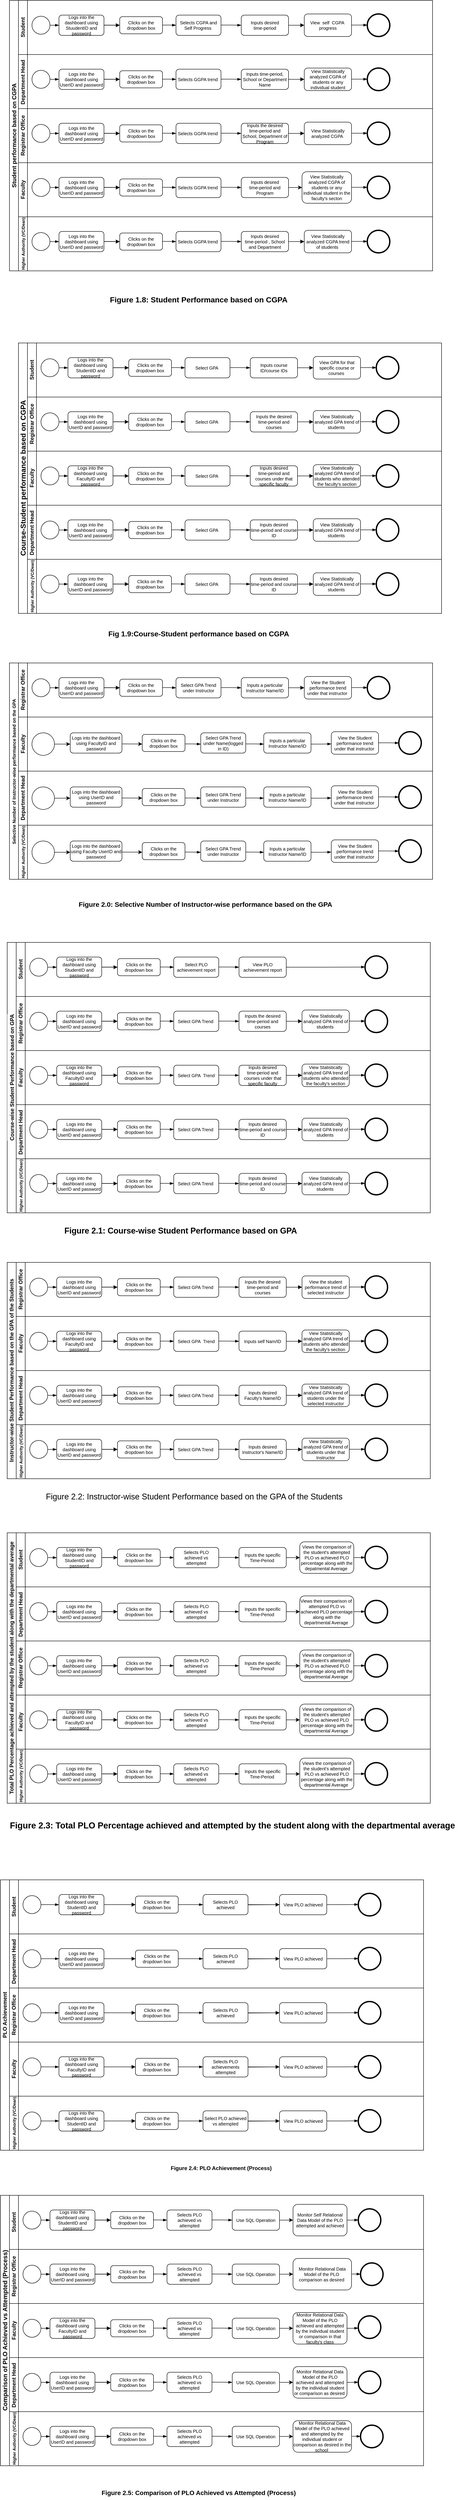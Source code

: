 <mxfile version="20.5.3" type="github">
  <diagram id="jGTitbtS1qTeHCHVZxVC" name="Page-1">
    <mxGraphModel dx="2213" dy="744" grid="1" gridSize="10" guides="1" tooltips="1" connect="1" arrows="1" fold="1" page="1" pageScale="1" pageWidth="850" pageHeight="1100" math="0" shadow="0">
      <root>
        <mxCell id="0" />
        <mxCell id="1" parent="0" />
        <mxCell id="I3vljjlB6DsRd7WmBtxe-4" value="&lt;font style=&quot;font-size: 10px;&quot;&gt;Selective Number of Instructor-wise performance based on the GPA&amp;nbsp;&lt;/font&gt;" style="swimlane;html=1;childLayout=stackLayout;resizeParent=1;resizeParentMax=0;horizontal=0;startSize=20;horizontalStack=0;" parent="1" vertex="1">
          <mxGeometry x="-420" y="2200" width="940" height="480" as="geometry" />
        </mxCell>
        <mxCell id="I3vljjlB6DsRd7WmBtxe-5" value="Registrar Office" style="swimlane;html=1;startSize=20;horizontal=0;" parent="I3vljjlB6DsRd7WmBtxe-4" vertex="1">
          <mxGeometry x="20" width="920" height="120" as="geometry" />
        </mxCell>
        <mxCell id="I3vljjlB6DsRd7WmBtxe-9" value="" style="ellipse;whiteSpace=wrap;html=1;aspect=fixed;fontSize=10;" parent="I3vljjlB6DsRd7WmBtxe-5" vertex="1">
          <mxGeometry x="30" y="35" width="40" height="40" as="geometry" />
        </mxCell>
        <mxCell id="I3vljjlB6DsRd7WmBtxe-87" value="" style="edgeStyle=orthogonalEdgeStyle;rounded=0;orthogonalLoop=1;jettySize=auto;html=1;fontSize=10;" parent="I3vljjlB6DsRd7WmBtxe-5" source="I3vljjlB6DsRd7WmBtxe-10" target="I3vljjlB6DsRd7WmBtxe-11" edge="1">
          <mxGeometry relative="1" as="geometry" />
        </mxCell>
        <mxCell id="I3vljjlB6DsRd7WmBtxe-10" value="Logs into the dashboard using UserID and password" style="rounded=1;whiteSpace=wrap;html=1;fontSize=10;" parent="I3vljjlB6DsRd7WmBtxe-5" vertex="1">
          <mxGeometry x="90" y="32.5" width="100" height="45" as="geometry" />
        </mxCell>
        <mxCell id="I3vljjlB6DsRd7WmBtxe-11" value="Clicks on the dropdown box" style="rounded=1;whiteSpace=wrap;html=1;fontSize=10;" parent="I3vljjlB6DsRd7WmBtxe-5" vertex="1">
          <mxGeometry x="225" y="36" width="95" height="38" as="geometry" />
        </mxCell>
        <mxCell id="I3vljjlB6DsRd7WmBtxe-13" value="Select GPA Trend under Instructor" style="rounded=1;whiteSpace=wrap;html=1;fontSize=10;" parent="I3vljjlB6DsRd7WmBtxe-5" vertex="1">
          <mxGeometry x="350" y="32.5" width="100" height="45" as="geometry" />
        </mxCell>
        <mxCell id="I3vljjlB6DsRd7WmBtxe-49" value="" style="edgeStyle=orthogonalEdgeStyle;rounded=0;orthogonalLoop=1;jettySize=auto;html=1;fontSize=10;" parent="I3vljjlB6DsRd7WmBtxe-5" source="I3vljjlB6DsRd7WmBtxe-14" target="I3vljjlB6DsRd7WmBtxe-15" edge="1">
          <mxGeometry relative="1" as="geometry" />
        </mxCell>
        <mxCell id="I3vljjlB6DsRd7WmBtxe-14" value="Inputs a particular Instructor Name/ID" style="rounded=1;whiteSpace=wrap;html=1;fontSize=10;" parent="I3vljjlB6DsRd7WmBtxe-5" vertex="1">
          <mxGeometry x="495" y="32.5" width="105" height="45" as="geometry" />
        </mxCell>
        <mxCell id="I3vljjlB6DsRd7WmBtxe-15" value="View the Student performance trend under that instructor&amp;nbsp;" style="rounded=1;whiteSpace=wrap;html=1;fontSize=10;" parent="I3vljjlB6DsRd7WmBtxe-5" vertex="1">
          <mxGeometry x="635" y="30" width="105" height="50" as="geometry" />
        </mxCell>
        <mxCell id="I3vljjlB6DsRd7WmBtxe-16" value="" style="points=[[0.145,0.145,0],[0.5,0,0],[0.855,0.145,0],[1,0.5,0],[0.855,0.855,0],[0.5,1,0],[0.145,0.855,0],[0,0.5,0]];shape=mxgraph.bpmn.event;html=1;verticalLabelPosition=bottom;labelBackgroundColor=#ffffff;verticalAlign=top;align=center;perimeter=ellipsePerimeter;outlineConnect=0;aspect=fixed;outline=end;symbol=terminate2;fontSize=10;" parent="I3vljjlB6DsRd7WmBtxe-5" vertex="1">
          <mxGeometry x="775" y="30" width="50" height="50" as="geometry" />
        </mxCell>
        <mxCell id="I3vljjlB6DsRd7WmBtxe-20" value="" style="edgeStyle=elbowEdgeStyle;fontSize=12;html=1;endArrow=blockThin;endFill=1;rounded=0;exitX=1;exitY=0.5;exitDx=0;exitDy=0;entryX=0;entryY=0.5;entryDx=0;entryDy=0;" parent="I3vljjlB6DsRd7WmBtxe-5" source="I3vljjlB6DsRd7WmBtxe-9" target="I3vljjlB6DsRd7WmBtxe-10" edge="1">
          <mxGeometry width="160" relative="1" as="geometry">
            <mxPoint x="75" y="55" as="sourcePoint" />
            <mxPoint x="85" y="50" as="targetPoint" />
            <Array as="points" />
          </mxGeometry>
        </mxCell>
        <mxCell id="I3vljjlB6DsRd7WmBtxe-23" value="" style="edgeStyle=elbowEdgeStyle;fontSize=12;html=1;endArrow=blockThin;endFill=1;rounded=0;exitX=1;exitY=0.5;exitDx=0;exitDy=0;entryX=0;entryY=0.5;entryDx=0;entryDy=0;" parent="I3vljjlB6DsRd7WmBtxe-5" target="I3vljjlB6DsRd7WmBtxe-11" edge="1">
          <mxGeometry width="160" relative="1" as="geometry">
            <mxPoint x="190" y="54.71" as="sourcePoint" />
            <mxPoint x="210" y="54.71" as="targetPoint" />
            <Array as="points" />
          </mxGeometry>
        </mxCell>
        <mxCell id="I3vljjlB6DsRd7WmBtxe-34" value="" style="edgeStyle=elbowEdgeStyle;fontSize=12;html=1;endArrow=blockThin;endFill=1;rounded=0;exitX=1;exitY=0.5;exitDx=0;exitDy=0;entryX=0;entryY=0.5;entryDx=0;entryDy=0;" parent="I3vljjlB6DsRd7WmBtxe-5" target="I3vljjlB6DsRd7WmBtxe-13" edge="1">
          <mxGeometry width="160" relative="1" as="geometry">
            <mxPoint x="320" y="54.66" as="sourcePoint" />
            <mxPoint x="345" y="55" as="targetPoint" />
            <Array as="points" />
          </mxGeometry>
        </mxCell>
        <mxCell id="I3vljjlB6DsRd7WmBtxe-46" value="" style="edgeStyle=elbowEdgeStyle;fontSize=12;html=1;endArrow=blockThin;endFill=1;rounded=0;exitX=1;exitY=0.5;exitDx=0;exitDy=0;entryX=0;entryY=0.5;entryDx=0;entryDy=0;" parent="I3vljjlB6DsRd7WmBtxe-5" target="I3vljjlB6DsRd7WmBtxe-14" edge="1">
          <mxGeometry width="160" relative="1" as="geometry">
            <mxPoint x="450" y="54.66" as="sourcePoint" />
            <mxPoint x="485" y="54.95" as="targetPoint" />
            <Array as="points" />
          </mxGeometry>
        </mxCell>
        <mxCell id="I3vljjlB6DsRd7WmBtxe-48" value="" style="edgeStyle=elbowEdgeStyle;fontSize=12;html=1;endArrow=blockThin;endFill=1;rounded=0;exitX=1;exitY=0.5;exitDx=0;exitDy=0;entryX=0;entryY=0.5;entryDx=0;entryDy=0;" parent="I3vljjlB6DsRd7WmBtxe-5" source="I3vljjlB6DsRd7WmBtxe-14" edge="1">
          <mxGeometry width="160" relative="1" as="geometry">
            <mxPoint x="590" y="54.66" as="sourcePoint" />
            <mxPoint x="635" y="55" as="targetPoint" />
            <Array as="points" />
          </mxGeometry>
        </mxCell>
        <mxCell id="I3vljjlB6DsRd7WmBtxe-50" value="" style="edgeStyle=elbowEdgeStyle;fontSize=12;html=1;endArrow=blockThin;endFill=1;rounded=0;exitX=1;exitY=0.5;exitDx=0;exitDy=0;entryX=0;entryY=0.5;entryDx=0;entryDy=0;" parent="I3vljjlB6DsRd7WmBtxe-5" edge="1">
          <mxGeometry width="160" relative="1" as="geometry">
            <mxPoint x="740" y="54.66" as="sourcePoint" />
            <mxPoint x="775" y="54.66" as="targetPoint" />
            <Array as="points" />
          </mxGeometry>
        </mxCell>
        <mxCell id="I3vljjlB6DsRd7WmBtxe-6" value="Faculty" style="swimlane;html=1;startSize=20;horizontal=0;" parent="I3vljjlB6DsRd7WmBtxe-4" vertex="1">
          <mxGeometry x="20" y="120" width="920" height="120" as="geometry" />
        </mxCell>
        <mxCell id="I3vljjlB6DsRd7WmBtxe-81" value="" style="ellipse;whiteSpace=wrap;html=1;aspect=fixed;fontSize=10;" parent="I3vljjlB6DsRd7WmBtxe-6" vertex="1">
          <mxGeometry x="30" y="35" width="50" height="50" as="geometry" />
        </mxCell>
        <mxCell id="I3vljjlB6DsRd7WmBtxe-82" value="Logs into the dashboard using FacultyID and password" style="rounded=1;whiteSpace=wrap;html=1;fontSize=10;" parent="I3vljjlB6DsRd7WmBtxe-6" vertex="1">
          <mxGeometry x="115" y="35" width="115" height="45" as="geometry" />
        </mxCell>
        <mxCell id="I3vljjlB6DsRd7WmBtxe-83" value="Clicks on the dropdown box" style="rounded=1;whiteSpace=wrap;html=1;fontSize=10;" parent="I3vljjlB6DsRd7WmBtxe-6" vertex="1">
          <mxGeometry x="275" y="38.5" width="95" height="38" as="geometry" />
        </mxCell>
        <mxCell id="I3vljjlB6DsRd7WmBtxe-84" value="Select GPA Trend under Name(logged in ID)" style="rounded=1;whiteSpace=wrap;html=1;fontSize=10;" parent="I3vljjlB6DsRd7WmBtxe-6" vertex="1">
          <mxGeometry x="405" y="35" width="100" height="45" as="geometry" />
        </mxCell>
        <mxCell id="I3vljjlB6DsRd7WmBtxe-85" value="Inputs a particular Instructor Name/ID" style="rounded=1;whiteSpace=wrap;html=1;fontSize=10;" parent="I3vljjlB6DsRd7WmBtxe-6" vertex="1">
          <mxGeometry x="545" y="35" width="105" height="45" as="geometry" />
        </mxCell>
        <mxCell id="I3vljjlB6DsRd7WmBtxe-86" value="View the Student performance trend under that instructor&amp;nbsp;" style="rounded=1;whiteSpace=wrap;html=1;fontSize=10;" parent="I3vljjlB6DsRd7WmBtxe-6" vertex="1">
          <mxGeometry x="695" y="32.5" width="105" height="50" as="geometry" />
        </mxCell>
        <mxCell id="I3vljjlB6DsRd7WmBtxe-88" value="" style="edgeStyle=orthogonalEdgeStyle;rounded=0;orthogonalLoop=1;jettySize=auto;html=1;fontSize=10;" parent="I3vljjlB6DsRd7WmBtxe-6" edge="1">
          <mxGeometry relative="1" as="geometry">
            <mxPoint x="80" y="60.004" as="sourcePoint" />
            <mxPoint x="115" y="60" as="targetPoint" />
          </mxGeometry>
        </mxCell>
        <mxCell id="I3vljjlB6DsRd7WmBtxe-89" value="" style="edgeStyle=orthogonalEdgeStyle;rounded=0;orthogonalLoop=1;jettySize=auto;html=1;fontSize=10;" parent="I3vljjlB6DsRd7WmBtxe-6" edge="1">
          <mxGeometry relative="1" as="geometry">
            <mxPoint x="230" y="59.664" as="sourcePoint" />
            <mxPoint x="275" y="60" as="targetPoint" />
            <Array as="points">
              <mxPoint x="265" y="60" />
              <mxPoint x="265" y="60" />
            </Array>
          </mxGeometry>
        </mxCell>
        <mxCell id="I3vljjlB6DsRd7WmBtxe-90" value="" style="edgeStyle=elbowEdgeStyle;fontSize=12;html=1;endArrow=blockThin;endFill=1;rounded=0;exitX=1;exitY=0.5;exitDx=0;exitDy=0;entryX=0;entryY=0.556;entryDx=0;entryDy=0;entryPerimeter=0;" parent="I3vljjlB6DsRd7WmBtxe-6" target="I3vljjlB6DsRd7WmBtxe-84" edge="1">
          <mxGeometry width="160" relative="1" as="geometry">
            <mxPoint x="370" y="59.66" as="sourcePoint" />
            <mxPoint x="400" y="60" as="targetPoint" />
            <Array as="points" />
          </mxGeometry>
        </mxCell>
        <mxCell id="I3vljjlB6DsRd7WmBtxe-94" value="" style="edgeStyle=elbowEdgeStyle;fontSize=12;html=1;endArrow=blockThin;endFill=1;rounded=0;exitX=1;exitY=0.5;exitDx=0;exitDy=0;entryX=0;entryY=0.556;entryDx=0;entryDy=0;entryPerimeter=0;" parent="I3vljjlB6DsRd7WmBtxe-6" target="I3vljjlB6DsRd7WmBtxe-85" edge="1">
          <mxGeometry width="160" relative="1" as="geometry">
            <mxPoint x="505" y="59.66" as="sourcePoint" />
            <mxPoint x="540" y="60.02" as="targetPoint" />
            <Array as="points" />
          </mxGeometry>
        </mxCell>
        <mxCell id="I3vljjlB6DsRd7WmBtxe-95" value="" style="edgeStyle=elbowEdgeStyle;fontSize=12;html=1;endArrow=blockThin;endFill=1;rounded=0;entryX=0;entryY=0.5;entryDx=0;entryDy=0;" parent="I3vljjlB6DsRd7WmBtxe-6" edge="1">
          <mxGeometry width="160" relative="1" as="geometry">
            <mxPoint x="650" y="60" as="sourcePoint" />
            <mxPoint x="695" y="59.66" as="targetPoint" />
            <Array as="points" />
          </mxGeometry>
        </mxCell>
        <mxCell id="I3vljjlB6DsRd7WmBtxe-97" value="" style="points=[[0.145,0.145,0],[0.5,0,0],[0.855,0.145,0],[1,0.5,0],[0.855,0.855,0],[0.5,1,0],[0.145,0.855,0],[0,0.5,0]];shape=mxgraph.bpmn.event;html=1;verticalLabelPosition=bottom;labelBackgroundColor=#ffffff;verticalAlign=top;align=center;perimeter=ellipsePerimeter;outlineConnect=0;aspect=fixed;outline=end;symbol=terminate2;fontSize=10;" parent="I3vljjlB6DsRd7WmBtxe-6" vertex="1">
          <mxGeometry x="845" y="32.5" width="50" height="50" as="geometry" />
        </mxCell>
        <mxCell id="I3vljjlB6DsRd7WmBtxe-98" value="" style="edgeStyle=elbowEdgeStyle;fontSize=12;html=1;endArrow=blockThin;endFill=1;rounded=0;exitX=1;exitY=0.5;exitDx=0;exitDy=0;entryX=0;entryY=0.5;entryDx=0;entryDy=0;entryPerimeter=0;" parent="I3vljjlB6DsRd7WmBtxe-6" target="I3vljjlB6DsRd7WmBtxe-97" edge="1">
          <mxGeometry width="160" relative="1" as="geometry">
            <mxPoint x="800" y="57.16" as="sourcePoint" />
            <mxPoint x="835" y="57.16" as="targetPoint" />
            <Array as="points" />
          </mxGeometry>
        </mxCell>
        <mxCell id="I3vljjlB6DsRd7WmBtxe-117" value="Department Head" style="swimlane;html=1;startSize=20;horizontal=0;" parent="I3vljjlB6DsRd7WmBtxe-4" vertex="1">
          <mxGeometry x="20" y="240" width="920" height="120" as="geometry" />
        </mxCell>
        <mxCell id="I3vljjlB6DsRd7WmBtxe-118" value="" style="ellipse;whiteSpace=wrap;html=1;aspect=fixed;fontSize=10;" parent="I3vljjlB6DsRd7WmBtxe-117" vertex="1">
          <mxGeometry x="30" y="35" width="50" height="50" as="geometry" />
        </mxCell>
        <mxCell id="I3vljjlB6DsRd7WmBtxe-119" value="Logs into the dashboard using UserID and password" style="rounded=1;whiteSpace=wrap;html=1;fontSize=10;" parent="I3vljjlB6DsRd7WmBtxe-117" vertex="1">
          <mxGeometry x="115" y="35" width="115" height="45" as="geometry" />
        </mxCell>
        <mxCell id="I3vljjlB6DsRd7WmBtxe-120" value="Clicks on the dropdown box" style="rounded=1;whiteSpace=wrap;html=1;fontSize=10;" parent="I3vljjlB6DsRd7WmBtxe-117" vertex="1">
          <mxGeometry x="275" y="38.5" width="95" height="38" as="geometry" />
        </mxCell>
        <mxCell id="I3vljjlB6DsRd7WmBtxe-121" value="Select GPA Trend under Instructor" style="rounded=1;whiteSpace=wrap;html=1;fontSize=10;" parent="I3vljjlB6DsRd7WmBtxe-117" vertex="1">
          <mxGeometry x="405" y="35" width="100" height="45" as="geometry" />
        </mxCell>
        <mxCell id="I3vljjlB6DsRd7WmBtxe-122" value="Inputs a particular Instructor Name/ID" style="rounded=1;whiteSpace=wrap;html=1;fontSize=10;" parent="I3vljjlB6DsRd7WmBtxe-117" vertex="1">
          <mxGeometry x="545" y="35" width="105" height="45" as="geometry" />
        </mxCell>
        <mxCell id="I3vljjlB6DsRd7WmBtxe-123" value="View the Student performance trend under that instructor&amp;nbsp;" style="rounded=1;whiteSpace=wrap;html=1;fontSize=10;" parent="I3vljjlB6DsRd7WmBtxe-117" vertex="1">
          <mxGeometry x="695" y="32.5" width="105" height="50" as="geometry" />
        </mxCell>
        <mxCell id="I3vljjlB6DsRd7WmBtxe-124" value="" style="edgeStyle=orthogonalEdgeStyle;rounded=0;orthogonalLoop=1;jettySize=auto;html=1;fontSize=10;" parent="I3vljjlB6DsRd7WmBtxe-117" edge="1">
          <mxGeometry relative="1" as="geometry">
            <mxPoint x="80" y="60.004" as="sourcePoint" />
            <mxPoint x="115" y="60" as="targetPoint" />
          </mxGeometry>
        </mxCell>
        <mxCell id="I3vljjlB6DsRd7WmBtxe-125" value="" style="edgeStyle=orthogonalEdgeStyle;rounded=0;orthogonalLoop=1;jettySize=auto;html=1;fontSize=10;" parent="I3vljjlB6DsRd7WmBtxe-117" edge="1">
          <mxGeometry relative="1" as="geometry">
            <mxPoint x="230" y="59.664" as="sourcePoint" />
            <mxPoint x="275" y="60" as="targetPoint" />
            <Array as="points">
              <mxPoint x="265" y="60" />
              <mxPoint x="265" y="60" />
            </Array>
          </mxGeometry>
        </mxCell>
        <mxCell id="I3vljjlB6DsRd7WmBtxe-126" value="" style="edgeStyle=elbowEdgeStyle;fontSize=12;html=1;endArrow=blockThin;endFill=1;rounded=0;exitX=1;exitY=0.5;exitDx=0;exitDy=0;entryX=0;entryY=0.556;entryDx=0;entryDy=0;entryPerimeter=0;" parent="I3vljjlB6DsRd7WmBtxe-117" target="I3vljjlB6DsRd7WmBtxe-121" edge="1">
          <mxGeometry width="160" relative="1" as="geometry">
            <mxPoint x="370" y="59.66" as="sourcePoint" />
            <mxPoint x="400" y="60" as="targetPoint" />
            <Array as="points" />
          </mxGeometry>
        </mxCell>
        <mxCell id="I3vljjlB6DsRd7WmBtxe-127" value="" style="edgeStyle=elbowEdgeStyle;fontSize=12;html=1;endArrow=blockThin;endFill=1;rounded=0;exitX=1;exitY=0.5;exitDx=0;exitDy=0;entryX=0;entryY=0.556;entryDx=0;entryDy=0;entryPerimeter=0;" parent="I3vljjlB6DsRd7WmBtxe-117" target="I3vljjlB6DsRd7WmBtxe-122" edge="1">
          <mxGeometry width="160" relative="1" as="geometry">
            <mxPoint x="505" y="59.66" as="sourcePoint" />
            <mxPoint x="540" y="60.02" as="targetPoint" />
            <Array as="points" />
          </mxGeometry>
        </mxCell>
        <mxCell id="I3vljjlB6DsRd7WmBtxe-128" value="" style="edgeStyle=elbowEdgeStyle;fontSize=12;html=1;endArrow=blockThin;endFill=1;rounded=0;entryX=0;entryY=0.5;entryDx=0;entryDy=0;" parent="I3vljjlB6DsRd7WmBtxe-117" edge="1">
          <mxGeometry width="160" relative="1" as="geometry">
            <mxPoint x="650" y="60" as="sourcePoint" />
            <mxPoint x="695" y="59.66" as="targetPoint" />
            <Array as="points" />
          </mxGeometry>
        </mxCell>
        <mxCell id="I3vljjlB6DsRd7WmBtxe-129" value="" style="points=[[0.145,0.145,0],[0.5,0,0],[0.855,0.145,0],[1,0.5,0],[0.855,0.855,0],[0.5,1,0],[0.145,0.855,0],[0,0.5,0]];shape=mxgraph.bpmn.event;html=1;verticalLabelPosition=bottom;labelBackgroundColor=#ffffff;verticalAlign=top;align=center;perimeter=ellipsePerimeter;outlineConnect=0;aspect=fixed;outline=end;symbol=terminate2;fontSize=10;" parent="I3vljjlB6DsRd7WmBtxe-117" vertex="1">
          <mxGeometry x="845" y="32.5" width="50" height="50" as="geometry" />
        </mxCell>
        <mxCell id="I3vljjlB6DsRd7WmBtxe-130" value="" style="edgeStyle=elbowEdgeStyle;fontSize=12;html=1;endArrow=blockThin;endFill=1;rounded=0;exitX=1;exitY=0.5;exitDx=0;exitDy=0;entryX=0;entryY=0.5;entryDx=0;entryDy=0;entryPerimeter=0;" parent="I3vljjlB6DsRd7WmBtxe-117" target="I3vljjlB6DsRd7WmBtxe-129" edge="1">
          <mxGeometry width="160" relative="1" as="geometry">
            <mxPoint x="800" y="57.16" as="sourcePoint" />
            <mxPoint x="835" y="57.16" as="targetPoint" />
            <Array as="points" />
          </mxGeometry>
        </mxCell>
        <mxCell id="I3vljjlB6DsRd7WmBtxe-131" value="&lt;font style=&quot;font-size: 9px;&quot;&gt;Higher Authority (VC/Dean)&lt;/font&gt;" style="swimlane;html=1;startSize=20;horizontal=0;" parent="I3vljjlB6DsRd7WmBtxe-4" vertex="1">
          <mxGeometry x="20" y="360" width="920" height="120" as="geometry" />
        </mxCell>
        <mxCell id="I3vljjlB6DsRd7WmBtxe-132" value="" style="ellipse;whiteSpace=wrap;html=1;aspect=fixed;fontSize=10;" parent="I3vljjlB6DsRd7WmBtxe-131" vertex="1">
          <mxGeometry x="30" y="35" width="50" height="50" as="geometry" />
        </mxCell>
        <mxCell id="I3vljjlB6DsRd7WmBtxe-133" value="Logs into the dashboard using Faculty UserID and password" style="rounded=1;whiteSpace=wrap;html=1;fontSize=10;" parent="I3vljjlB6DsRd7WmBtxe-131" vertex="1">
          <mxGeometry x="115" y="35" width="115" height="45" as="geometry" />
        </mxCell>
        <mxCell id="I3vljjlB6DsRd7WmBtxe-134" value="Clicks on the dropdown box" style="rounded=1;whiteSpace=wrap;html=1;fontSize=10;" parent="I3vljjlB6DsRd7WmBtxe-131" vertex="1">
          <mxGeometry x="275" y="38.5" width="95" height="38" as="geometry" />
        </mxCell>
        <mxCell id="I3vljjlB6DsRd7WmBtxe-135" value="Select GPA Trend under Instructor" style="rounded=1;whiteSpace=wrap;html=1;fontSize=10;" parent="I3vljjlB6DsRd7WmBtxe-131" vertex="1">
          <mxGeometry x="405" y="35" width="100" height="45" as="geometry" />
        </mxCell>
        <mxCell id="I3vljjlB6DsRd7WmBtxe-136" value="Inputs a particular Instructor Name/ID" style="rounded=1;whiteSpace=wrap;html=1;fontSize=10;" parent="I3vljjlB6DsRd7WmBtxe-131" vertex="1">
          <mxGeometry x="545" y="35" width="105" height="45" as="geometry" />
        </mxCell>
        <mxCell id="I3vljjlB6DsRd7WmBtxe-137" value="View the Student performance trend under that instructor&amp;nbsp;" style="rounded=1;whiteSpace=wrap;html=1;fontSize=10;" parent="I3vljjlB6DsRd7WmBtxe-131" vertex="1">
          <mxGeometry x="695" y="32.5" width="105" height="50" as="geometry" />
        </mxCell>
        <mxCell id="I3vljjlB6DsRd7WmBtxe-138" value="" style="edgeStyle=orthogonalEdgeStyle;rounded=0;orthogonalLoop=1;jettySize=auto;html=1;fontSize=10;" parent="I3vljjlB6DsRd7WmBtxe-131" edge="1">
          <mxGeometry relative="1" as="geometry">
            <mxPoint x="80" y="60.004" as="sourcePoint" />
            <mxPoint x="115" y="60" as="targetPoint" />
          </mxGeometry>
        </mxCell>
        <mxCell id="I3vljjlB6DsRd7WmBtxe-139" value="" style="edgeStyle=orthogonalEdgeStyle;rounded=0;orthogonalLoop=1;jettySize=auto;html=1;fontSize=10;" parent="I3vljjlB6DsRd7WmBtxe-131" edge="1">
          <mxGeometry relative="1" as="geometry">
            <mxPoint x="230" y="59.664" as="sourcePoint" />
            <mxPoint x="275" y="60" as="targetPoint" />
            <Array as="points">
              <mxPoint x="265" y="60" />
              <mxPoint x="265" y="60" />
            </Array>
          </mxGeometry>
        </mxCell>
        <mxCell id="I3vljjlB6DsRd7WmBtxe-140" value="" style="edgeStyle=elbowEdgeStyle;fontSize=12;html=1;endArrow=blockThin;endFill=1;rounded=0;exitX=1;exitY=0.5;exitDx=0;exitDy=0;entryX=0;entryY=0.556;entryDx=0;entryDy=0;entryPerimeter=0;" parent="I3vljjlB6DsRd7WmBtxe-131" target="I3vljjlB6DsRd7WmBtxe-135" edge="1">
          <mxGeometry width="160" relative="1" as="geometry">
            <mxPoint x="370" y="59.66" as="sourcePoint" />
            <mxPoint x="400" y="60" as="targetPoint" />
            <Array as="points" />
          </mxGeometry>
        </mxCell>
        <mxCell id="I3vljjlB6DsRd7WmBtxe-141" value="" style="edgeStyle=elbowEdgeStyle;fontSize=12;html=1;endArrow=blockThin;endFill=1;rounded=0;exitX=1;exitY=0.5;exitDx=0;exitDy=0;entryX=0;entryY=0.556;entryDx=0;entryDy=0;entryPerimeter=0;" parent="I3vljjlB6DsRd7WmBtxe-131" target="I3vljjlB6DsRd7WmBtxe-136" edge="1">
          <mxGeometry width="160" relative="1" as="geometry">
            <mxPoint x="505" y="59.66" as="sourcePoint" />
            <mxPoint x="540" y="60.02" as="targetPoint" />
            <Array as="points" />
          </mxGeometry>
        </mxCell>
        <mxCell id="I3vljjlB6DsRd7WmBtxe-142" value="" style="edgeStyle=elbowEdgeStyle;fontSize=12;html=1;endArrow=blockThin;endFill=1;rounded=0;entryX=0;entryY=0.5;entryDx=0;entryDy=0;" parent="I3vljjlB6DsRd7WmBtxe-131" edge="1">
          <mxGeometry width="160" relative="1" as="geometry">
            <mxPoint x="650" y="60" as="sourcePoint" />
            <mxPoint x="695" y="59.66" as="targetPoint" />
            <Array as="points" />
          </mxGeometry>
        </mxCell>
        <mxCell id="I3vljjlB6DsRd7WmBtxe-143" value="" style="points=[[0.145,0.145,0],[0.5,0,0],[0.855,0.145,0],[1,0.5,0],[0.855,0.855,0],[0.5,1,0],[0.145,0.855,0],[0,0.5,0]];shape=mxgraph.bpmn.event;html=1;verticalLabelPosition=bottom;labelBackgroundColor=#ffffff;verticalAlign=top;align=center;perimeter=ellipsePerimeter;outlineConnect=0;aspect=fixed;outline=end;symbol=terminate2;fontSize=10;" parent="I3vljjlB6DsRd7WmBtxe-131" vertex="1">
          <mxGeometry x="845" y="32.5" width="50" height="50" as="geometry" />
        </mxCell>
        <mxCell id="I3vljjlB6DsRd7WmBtxe-144" value="" style="edgeStyle=elbowEdgeStyle;fontSize=12;html=1;endArrow=blockThin;endFill=1;rounded=0;exitX=1;exitY=0.5;exitDx=0;exitDy=0;entryX=0;entryY=0.5;entryDx=0;entryDy=0;entryPerimeter=0;" parent="I3vljjlB6DsRd7WmBtxe-131" target="I3vljjlB6DsRd7WmBtxe-143" edge="1">
          <mxGeometry width="160" relative="1" as="geometry">
            <mxPoint x="800" y="57.16" as="sourcePoint" />
            <mxPoint x="835" y="57.16" as="targetPoint" />
            <Array as="points" />
          </mxGeometry>
        </mxCell>
        <mxCell id="I3vljjlB6DsRd7WmBtxe-116" value="Figure 2.0: Selective Number of Instructor-wise performance based on the GPA" style="text;html=1;align=center;verticalAlign=middle;resizable=0;points=[];autosize=1;strokeColor=none;fillColor=none;fontSize=15;fontStyle=1" parent="1" vertex="1">
          <mxGeometry x="-280" y="2720" width="590" height="30" as="geometry" />
        </mxCell>
        <mxCell id="I3vljjlB6DsRd7WmBtxe-145" value="&lt;b style=&quot;font-size: 9px; background-color: rgb(248, 249, 250);&quot;&gt;&lt;font style=&quot;font-size: 16px;&quot;&gt;Course-Student performance based on CGPA&lt;/font&gt;&lt;/b&gt;" style="swimlane;html=1;childLayout=stackLayout;resizeParent=1;resizeParentMax=0;horizontal=0;startSize=20;horizontalStack=0;" parent="1" vertex="1">
          <mxGeometry x="-400" y="1490" width="940" height="600" as="geometry" />
        </mxCell>
        <mxCell id="I3vljjlB6DsRd7WmBtxe-146" value="Student" style="swimlane;html=1;startSize=20;horizontal=0;" parent="I3vljjlB6DsRd7WmBtxe-145" vertex="1">
          <mxGeometry x="20" width="920" height="120" as="geometry" />
        </mxCell>
        <mxCell id="I3vljjlB6DsRd7WmBtxe-147" value="" style="ellipse;whiteSpace=wrap;html=1;aspect=fixed;fontSize=10;" parent="I3vljjlB6DsRd7WmBtxe-146" vertex="1">
          <mxGeometry x="30" y="35" width="40" height="40" as="geometry" />
        </mxCell>
        <mxCell id="I3vljjlB6DsRd7WmBtxe-148" value="" style="edgeStyle=orthogonalEdgeStyle;rounded=0;orthogonalLoop=1;jettySize=auto;html=1;fontSize=10;" parent="I3vljjlB6DsRd7WmBtxe-146" source="I3vljjlB6DsRd7WmBtxe-149" target="I3vljjlB6DsRd7WmBtxe-150" edge="1">
          <mxGeometry relative="1" as="geometry" />
        </mxCell>
        <mxCell id="I3vljjlB6DsRd7WmBtxe-149" value="Logs into the dashboard using StudentID and password" style="rounded=1;whiteSpace=wrap;html=1;fontSize=10;" parent="I3vljjlB6DsRd7WmBtxe-146" vertex="1">
          <mxGeometry x="90" y="32.5" width="100" height="45" as="geometry" />
        </mxCell>
        <mxCell id="I3vljjlB6DsRd7WmBtxe-150" value="Clicks on the dropdown box" style="rounded=1;whiteSpace=wrap;html=1;fontSize=10;" parent="I3vljjlB6DsRd7WmBtxe-146" vertex="1">
          <mxGeometry x="225" y="36" width="95" height="38" as="geometry" />
        </mxCell>
        <mxCell id="I3vljjlB6DsRd7WmBtxe-151" value="Select GPA&amp;nbsp;" style="rounded=1;whiteSpace=wrap;html=1;fontSize=10;" parent="I3vljjlB6DsRd7WmBtxe-146" vertex="1">
          <mxGeometry x="350" y="32.5" width="100" height="45" as="geometry" />
        </mxCell>
        <mxCell id="I3vljjlB6DsRd7WmBtxe-152" value="" style="edgeStyle=orthogonalEdgeStyle;rounded=0;orthogonalLoop=1;jettySize=auto;html=1;fontSize=10;" parent="I3vljjlB6DsRd7WmBtxe-146" source="I3vljjlB6DsRd7WmBtxe-153" target="I3vljjlB6DsRd7WmBtxe-154" edge="1">
          <mxGeometry relative="1" as="geometry" />
        </mxCell>
        <mxCell id="I3vljjlB6DsRd7WmBtxe-153" value="Inputs course ID/course IDs" style="rounded=1;whiteSpace=wrap;html=1;fontSize=10;" parent="I3vljjlB6DsRd7WmBtxe-146" vertex="1">
          <mxGeometry x="495" y="32.5" width="105" height="45" as="geometry" />
        </mxCell>
        <mxCell id="I3vljjlB6DsRd7WmBtxe-154" value="View GPA for that specific course or courses&amp;nbsp;" style="rounded=1;whiteSpace=wrap;html=1;fontSize=10;" parent="I3vljjlB6DsRd7WmBtxe-146" vertex="1">
          <mxGeometry x="635" y="30" width="105" height="50" as="geometry" />
        </mxCell>
        <mxCell id="I3vljjlB6DsRd7WmBtxe-155" value="" style="points=[[0.145,0.145,0],[0.5,0,0],[0.855,0.145,0],[1,0.5,0],[0.855,0.855,0],[0.5,1,0],[0.145,0.855,0],[0,0.5,0]];shape=mxgraph.bpmn.event;html=1;verticalLabelPosition=bottom;labelBackgroundColor=#ffffff;verticalAlign=top;align=center;perimeter=ellipsePerimeter;outlineConnect=0;aspect=fixed;outline=end;symbol=terminate2;fontSize=10;" parent="I3vljjlB6DsRd7WmBtxe-146" vertex="1">
          <mxGeometry x="775" y="30" width="50" height="50" as="geometry" />
        </mxCell>
        <mxCell id="I3vljjlB6DsRd7WmBtxe-156" value="" style="edgeStyle=elbowEdgeStyle;fontSize=12;html=1;endArrow=blockThin;endFill=1;rounded=0;exitX=1;exitY=0.5;exitDx=0;exitDy=0;entryX=0;entryY=0.5;entryDx=0;entryDy=0;" parent="I3vljjlB6DsRd7WmBtxe-146" source="I3vljjlB6DsRd7WmBtxe-147" target="I3vljjlB6DsRd7WmBtxe-149" edge="1">
          <mxGeometry width="160" relative="1" as="geometry">
            <mxPoint x="75" y="55" as="sourcePoint" />
            <mxPoint x="85" y="50" as="targetPoint" />
            <Array as="points" />
          </mxGeometry>
        </mxCell>
        <mxCell id="I3vljjlB6DsRd7WmBtxe-157" value="" style="edgeStyle=elbowEdgeStyle;fontSize=12;html=1;endArrow=blockThin;endFill=1;rounded=0;exitX=1;exitY=0.5;exitDx=0;exitDy=0;entryX=0;entryY=0.5;entryDx=0;entryDy=0;" parent="I3vljjlB6DsRd7WmBtxe-146" target="I3vljjlB6DsRd7WmBtxe-150" edge="1">
          <mxGeometry width="160" relative="1" as="geometry">
            <mxPoint x="190" y="54.71" as="sourcePoint" />
            <mxPoint x="210" y="54.71" as="targetPoint" />
            <Array as="points" />
          </mxGeometry>
        </mxCell>
        <mxCell id="I3vljjlB6DsRd7WmBtxe-158" value="" style="edgeStyle=elbowEdgeStyle;fontSize=12;html=1;endArrow=blockThin;endFill=1;rounded=0;exitX=1;exitY=0.5;exitDx=0;exitDy=0;entryX=0;entryY=0.5;entryDx=0;entryDy=0;" parent="I3vljjlB6DsRd7WmBtxe-146" target="I3vljjlB6DsRd7WmBtxe-151" edge="1">
          <mxGeometry width="160" relative="1" as="geometry">
            <mxPoint x="320" y="54.66" as="sourcePoint" />
            <mxPoint x="345" y="55" as="targetPoint" />
            <Array as="points" />
          </mxGeometry>
        </mxCell>
        <mxCell id="I3vljjlB6DsRd7WmBtxe-159" value="" style="edgeStyle=elbowEdgeStyle;fontSize=12;html=1;endArrow=blockThin;endFill=1;rounded=0;exitX=1;exitY=0.5;exitDx=0;exitDy=0;entryX=0;entryY=0.5;entryDx=0;entryDy=0;" parent="I3vljjlB6DsRd7WmBtxe-146" target="I3vljjlB6DsRd7WmBtxe-153" edge="1">
          <mxGeometry width="160" relative="1" as="geometry">
            <mxPoint x="450" y="54.66" as="sourcePoint" />
            <mxPoint x="485" y="54.95" as="targetPoint" />
            <Array as="points" />
          </mxGeometry>
        </mxCell>
        <mxCell id="I3vljjlB6DsRd7WmBtxe-160" value="" style="edgeStyle=elbowEdgeStyle;fontSize=12;html=1;endArrow=blockThin;endFill=1;rounded=0;exitX=1;exitY=0.5;exitDx=0;exitDy=0;entryX=0;entryY=0.5;entryDx=0;entryDy=0;" parent="I3vljjlB6DsRd7WmBtxe-146" source="I3vljjlB6DsRd7WmBtxe-153" edge="1">
          <mxGeometry width="160" relative="1" as="geometry">
            <mxPoint x="590" y="54.66" as="sourcePoint" />
            <mxPoint x="635" y="55" as="targetPoint" />
            <Array as="points" />
          </mxGeometry>
        </mxCell>
        <mxCell id="I3vljjlB6DsRd7WmBtxe-161" value="" style="edgeStyle=elbowEdgeStyle;fontSize=12;html=1;endArrow=blockThin;endFill=1;rounded=0;exitX=1;exitY=0.5;exitDx=0;exitDy=0;entryX=0;entryY=0.5;entryDx=0;entryDy=0;" parent="I3vljjlB6DsRd7WmBtxe-146" edge="1">
          <mxGeometry width="160" relative="1" as="geometry">
            <mxPoint x="740" y="54.66" as="sourcePoint" />
            <mxPoint x="775" y="54.66" as="targetPoint" />
            <Array as="points" />
          </mxGeometry>
        </mxCell>
        <mxCell id="I3vljjlB6DsRd7WmBtxe-204" value="Registrar Office" style="swimlane;html=1;startSize=20;horizontal=0;" parent="I3vljjlB6DsRd7WmBtxe-145" vertex="1">
          <mxGeometry x="20" y="120" width="920" height="120" as="geometry" />
        </mxCell>
        <mxCell id="I3vljjlB6DsRd7WmBtxe-205" value="" style="ellipse;whiteSpace=wrap;html=1;aspect=fixed;fontSize=10;" parent="I3vljjlB6DsRd7WmBtxe-204" vertex="1">
          <mxGeometry x="30" y="35" width="40" height="40" as="geometry" />
        </mxCell>
        <mxCell id="I3vljjlB6DsRd7WmBtxe-206" value="" style="edgeStyle=orthogonalEdgeStyle;rounded=0;orthogonalLoop=1;jettySize=auto;html=1;fontSize=10;" parent="I3vljjlB6DsRd7WmBtxe-204" source="I3vljjlB6DsRd7WmBtxe-207" target="I3vljjlB6DsRd7WmBtxe-208" edge="1">
          <mxGeometry relative="1" as="geometry" />
        </mxCell>
        <mxCell id="I3vljjlB6DsRd7WmBtxe-207" value="Logs into the dashboard using UserID and password" style="rounded=1;whiteSpace=wrap;html=1;fontSize=10;" parent="I3vljjlB6DsRd7WmBtxe-204" vertex="1">
          <mxGeometry x="90" y="32.5" width="100" height="45" as="geometry" />
        </mxCell>
        <mxCell id="I3vljjlB6DsRd7WmBtxe-208" value="Clicks on the dropdown box" style="rounded=1;whiteSpace=wrap;html=1;fontSize=10;" parent="I3vljjlB6DsRd7WmBtxe-204" vertex="1">
          <mxGeometry x="225" y="36" width="95" height="38" as="geometry" />
        </mxCell>
        <mxCell id="I3vljjlB6DsRd7WmBtxe-209" value="Select GPA&amp;nbsp;" style="rounded=1;whiteSpace=wrap;html=1;fontSize=10;" parent="I3vljjlB6DsRd7WmBtxe-204" vertex="1">
          <mxGeometry x="350" y="32.5" width="100" height="45" as="geometry" />
        </mxCell>
        <mxCell id="I3vljjlB6DsRd7WmBtxe-210" value="" style="edgeStyle=orthogonalEdgeStyle;rounded=0;orthogonalLoop=1;jettySize=auto;html=1;fontSize=10;" parent="I3vljjlB6DsRd7WmBtxe-204" source="I3vljjlB6DsRd7WmBtxe-211" target="I3vljjlB6DsRd7WmBtxe-212" edge="1">
          <mxGeometry relative="1" as="geometry" />
        </mxCell>
        <mxCell id="I3vljjlB6DsRd7WmBtxe-211" value="Inputs the desired time-period and courses" style="rounded=1;whiteSpace=wrap;html=1;fontSize=10;" parent="I3vljjlB6DsRd7WmBtxe-204" vertex="1">
          <mxGeometry x="495" y="32.5" width="105" height="45" as="geometry" />
        </mxCell>
        <mxCell id="I3vljjlB6DsRd7WmBtxe-212" value="View Statistically analyzed GPA trend of students&amp;nbsp;" style="rounded=1;whiteSpace=wrap;html=1;fontSize=10;" parent="I3vljjlB6DsRd7WmBtxe-204" vertex="1">
          <mxGeometry x="635" y="30" width="105" height="50" as="geometry" />
        </mxCell>
        <mxCell id="I3vljjlB6DsRd7WmBtxe-213" value="" style="points=[[0.145,0.145,0],[0.5,0,0],[0.855,0.145,0],[1,0.5,0],[0.855,0.855,0],[0.5,1,0],[0.145,0.855,0],[0,0.5,0]];shape=mxgraph.bpmn.event;html=1;verticalLabelPosition=bottom;labelBackgroundColor=#ffffff;verticalAlign=top;align=center;perimeter=ellipsePerimeter;outlineConnect=0;aspect=fixed;outline=end;symbol=terminate2;fontSize=10;" parent="I3vljjlB6DsRd7WmBtxe-204" vertex="1">
          <mxGeometry x="775" y="30" width="50" height="50" as="geometry" />
        </mxCell>
        <mxCell id="I3vljjlB6DsRd7WmBtxe-214" value="" style="edgeStyle=elbowEdgeStyle;fontSize=12;html=1;endArrow=blockThin;endFill=1;rounded=0;exitX=1;exitY=0.5;exitDx=0;exitDy=0;entryX=0;entryY=0.5;entryDx=0;entryDy=0;" parent="I3vljjlB6DsRd7WmBtxe-204" source="I3vljjlB6DsRd7WmBtxe-205" target="I3vljjlB6DsRd7WmBtxe-207" edge="1">
          <mxGeometry width="160" relative="1" as="geometry">
            <mxPoint x="75" y="55" as="sourcePoint" />
            <mxPoint x="85" y="50" as="targetPoint" />
            <Array as="points" />
          </mxGeometry>
        </mxCell>
        <mxCell id="I3vljjlB6DsRd7WmBtxe-215" value="" style="edgeStyle=elbowEdgeStyle;fontSize=12;html=1;endArrow=blockThin;endFill=1;rounded=0;exitX=1;exitY=0.5;exitDx=0;exitDy=0;entryX=0;entryY=0.5;entryDx=0;entryDy=0;" parent="I3vljjlB6DsRd7WmBtxe-204" target="I3vljjlB6DsRd7WmBtxe-208" edge="1">
          <mxGeometry width="160" relative="1" as="geometry">
            <mxPoint x="190" y="54.71" as="sourcePoint" />
            <mxPoint x="210" y="54.71" as="targetPoint" />
            <Array as="points" />
          </mxGeometry>
        </mxCell>
        <mxCell id="I3vljjlB6DsRd7WmBtxe-216" value="" style="edgeStyle=elbowEdgeStyle;fontSize=12;html=1;endArrow=blockThin;endFill=1;rounded=0;exitX=1;exitY=0.5;exitDx=0;exitDy=0;entryX=0;entryY=0.5;entryDx=0;entryDy=0;" parent="I3vljjlB6DsRd7WmBtxe-204" target="I3vljjlB6DsRd7WmBtxe-209" edge="1">
          <mxGeometry width="160" relative="1" as="geometry">
            <mxPoint x="320" y="54.66" as="sourcePoint" />
            <mxPoint x="345" y="55" as="targetPoint" />
            <Array as="points" />
          </mxGeometry>
        </mxCell>
        <mxCell id="I3vljjlB6DsRd7WmBtxe-217" value="" style="edgeStyle=elbowEdgeStyle;fontSize=12;html=1;endArrow=blockThin;endFill=1;rounded=0;exitX=1;exitY=0.5;exitDx=0;exitDy=0;entryX=0;entryY=0.5;entryDx=0;entryDy=0;" parent="I3vljjlB6DsRd7WmBtxe-204" target="I3vljjlB6DsRd7WmBtxe-211" edge="1">
          <mxGeometry width="160" relative="1" as="geometry">
            <mxPoint x="450" y="54.66" as="sourcePoint" />
            <mxPoint x="485" y="54.95" as="targetPoint" />
            <Array as="points" />
          </mxGeometry>
        </mxCell>
        <mxCell id="I3vljjlB6DsRd7WmBtxe-218" value="" style="edgeStyle=elbowEdgeStyle;fontSize=12;html=1;endArrow=blockThin;endFill=1;rounded=0;exitX=1;exitY=0.5;exitDx=0;exitDy=0;entryX=0;entryY=0.5;entryDx=0;entryDy=0;" parent="I3vljjlB6DsRd7WmBtxe-204" source="I3vljjlB6DsRd7WmBtxe-211" edge="1">
          <mxGeometry width="160" relative="1" as="geometry">
            <mxPoint x="590" y="54.66" as="sourcePoint" />
            <mxPoint x="635" y="55" as="targetPoint" />
            <Array as="points" />
          </mxGeometry>
        </mxCell>
        <mxCell id="I3vljjlB6DsRd7WmBtxe-219" value="" style="edgeStyle=elbowEdgeStyle;fontSize=12;html=1;endArrow=blockThin;endFill=1;rounded=0;exitX=1;exitY=0.5;exitDx=0;exitDy=0;entryX=0;entryY=0.5;entryDx=0;entryDy=0;" parent="I3vljjlB6DsRd7WmBtxe-204" edge="1">
          <mxGeometry width="160" relative="1" as="geometry">
            <mxPoint x="740" y="54.66" as="sourcePoint" />
            <mxPoint x="775" y="54.66" as="targetPoint" />
            <Array as="points" />
          </mxGeometry>
        </mxCell>
        <mxCell id="I3vljjlB6DsRd7WmBtxe-220" value="Faculty" style="swimlane;html=1;startSize=20;horizontal=0;" parent="I3vljjlB6DsRd7WmBtxe-145" vertex="1">
          <mxGeometry x="20" y="240" width="920" height="120" as="geometry" />
        </mxCell>
        <mxCell id="I3vljjlB6DsRd7WmBtxe-221" value="" style="ellipse;whiteSpace=wrap;html=1;aspect=fixed;fontSize=10;" parent="I3vljjlB6DsRd7WmBtxe-220" vertex="1">
          <mxGeometry x="30" y="35" width="40" height="40" as="geometry" />
        </mxCell>
        <mxCell id="I3vljjlB6DsRd7WmBtxe-222" value="" style="edgeStyle=orthogonalEdgeStyle;rounded=0;orthogonalLoop=1;jettySize=auto;html=1;fontSize=10;" parent="I3vljjlB6DsRd7WmBtxe-220" source="I3vljjlB6DsRd7WmBtxe-223" target="I3vljjlB6DsRd7WmBtxe-224" edge="1">
          <mxGeometry relative="1" as="geometry" />
        </mxCell>
        <mxCell id="I3vljjlB6DsRd7WmBtxe-223" value="Logs into the dashboard using FacultyID and password" style="rounded=1;whiteSpace=wrap;html=1;fontSize=10;" parent="I3vljjlB6DsRd7WmBtxe-220" vertex="1">
          <mxGeometry x="90" y="32.5" width="100" height="45" as="geometry" />
        </mxCell>
        <mxCell id="I3vljjlB6DsRd7WmBtxe-224" value="Clicks on the dropdown box" style="rounded=1;whiteSpace=wrap;html=1;fontSize=10;" parent="I3vljjlB6DsRd7WmBtxe-220" vertex="1">
          <mxGeometry x="225" y="36" width="95" height="38" as="geometry" />
        </mxCell>
        <mxCell id="I3vljjlB6DsRd7WmBtxe-225" value="Select GPA&amp;nbsp;" style="rounded=1;whiteSpace=wrap;html=1;fontSize=10;" parent="I3vljjlB6DsRd7WmBtxe-220" vertex="1">
          <mxGeometry x="350" y="32.5" width="100" height="45" as="geometry" />
        </mxCell>
        <mxCell id="I3vljjlB6DsRd7WmBtxe-226" value="" style="edgeStyle=orthogonalEdgeStyle;rounded=0;orthogonalLoop=1;jettySize=auto;html=1;fontSize=10;" parent="I3vljjlB6DsRd7WmBtxe-220" source="I3vljjlB6DsRd7WmBtxe-227" target="I3vljjlB6DsRd7WmBtxe-228" edge="1">
          <mxGeometry relative="1" as="geometry" />
        </mxCell>
        <mxCell id="I3vljjlB6DsRd7WmBtxe-227" value="Inputs desired &lt;br&gt;time-period and courses under that specific faculty" style="rounded=1;whiteSpace=wrap;html=1;fontSize=10;" parent="I3vljjlB6DsRd7WmBtxe-220" vertex="1">
          <mxGeometry x="495" y="32.5" width="105" height="45" as="geometry" />
        </mxCell>
        <mxCell id="I3vljjlB6DsRd7WmBtxe-228" value="View Statistically analyzed GPA trend of students who attended the faculty&#39;s section" style="rounded=1;whiteSpace=wrap;html=1;fontSize=10;" parent="I3vljjlB6DsRd7WmBtxe-220" vertex="1">
          <mxGeometry x="635" y="30" width="105" height="50" as="geometry" />
        </mxCell>
        <mxCell id="I3vljjlB6DsRd7WmBtxe-229" value="" style="points=[[0.145,0.145,0],[0.5,0,0],[0.855,0.145,0],[1,0.5,0],[0.855,0.855,0],[0.5,1,0],[0.145,0.855,0],[0,0.5,0]];shape=mxgraph.bpmn.event;html=1;verticalLabelPosition=bottom;labelBackgroundColor=#ffffff;verticalAlign=top;align=center;perimeter=ellipsePerimeter;outlineConnect=0;aspect=fixed;outline=end;symbol=terminate2;fontSize=10;" parent="I3vljjlB6DsRd7WmBtxe-220" vertex="1">
          <mxGeometry x="775" y="30" width="50" height="50" as="geometry" />
        </mxCell>
        <mxCell id="I3vljjlB6DsRd7WmBtxe-230" value="" style="edgeStyle=elbowEdgeStyle;fontSize=12;html=1;endArrow=blockThin;endFill=1;rounded=0;exitX=1;exitY=0.5;exitDx=0;exitDy=0;entryX=0;entryY=0.5;entryDx=0;entryDy=0;" parent="I3vljjlB6DsRd7WmBtxe-220" source="I3vljjlB6DsRd7WmBtxe-221" target="I3vljjlB6DsRd7WmBtxe-223" edge="1">
          <mxGeometry width="160" relative="1" as="geometry">
            <mxPoint x="75" y="55" as="sourcePoint" />
            <mxPoint x="85" y="50" as="targetPoint" />
            <Array as="points" />
          </mxGeometry>
        </mxCell>
        <mxCell id="I3vljjlB6DsRd7WmBtxe-231" value="" style="edgeStyle=elbowEdgeStyle;fontSize=12;html=1;endArrow=blockThin;endFill=1;rounded=0;exitX=1;exitY=0.5;exitDx=0;exitDy=0;entryX=0;entryY=0.5;entryDx=0;entryDy=0;" parent="I3vljjlB6DsRd7WmBtxe-220" target="I3vljjlB6DsRd7WmBtxe-224" edge="1">
          <mxGeometry width="160" relative="1" as="geometry">
            <mxPoint x="190" y="54.71" as="sourcePoint" />
            <mxPoint x="210" y="54.71" as="targetPoint" />
            <Array as="points" />
          </mxGeometry>
        </mxCell>
        <mxCell id="I3vljjlB6DsRd7WmBtxe-232" value="" style="edgeStyle=elbowEdgeStyle;fontSize=12;html=1;endArrow=blockThin;endFill=1;rounded=0;exitX=1;exitY=0.5;exitDx=0;exitDy=0;entryX=0;entryY=0.5;entryDx=0;entryDy=0;" parent="I3vljjlB6DsRd7WmBtxe-220" target="I3vljjlB6DsRd7WmBtxe-225" edge="1">
          <mxGeometry width="160" relative="1" as="geometry">
            <mxPoint x="320" y="54.66" as="sourcePoint" />
            <mxPoint x="345" y="55" as="targetPoint" />
            <Array as="points" />
          </mxGeometry>
        </mxCell>
        <mxCell id="I3vljjlB6DsRd7WmBtxe-233" value="" style="edgeStyle=elbowEdgeStyle;fontSize=12;html=1;endArrow=blockThin;endFill=1;rounded=0;exitX=1;exitY=0.5;exitDx=0;exitDy=0;entryX=0;entryY=0.5;entryDx=0;entryDy=0;" parent="I3vljjlB6DsRd7WmBtxe-220" target="I3vljjlB6DsRd7WmBtxe-227" edge="1">
          <mxGeometry width="160" relative="1" as="geometry">
            <mxPoint x="450" y="54.66" as="sourcePoint" />
            <mxPoint x="485" y="54.95" as="targetPoint" />
            <Array as="points" />
          </mxGeometry>
        </mxCell>
        <mxCell id="I3vljjlB6DsRd7WmBtxe-234" value="" style="edgeStyle=elbowEdgeStyle;fontSize=12;html=1;endArrow=blockThin;endFill=1;rounded=0;exitX=1;exitY=0.5;exitDx=0;exitDy=0;entryX=0;entryY=0.5;entryDx=0;entryDy=0;" parent="I3vljjlB6DsRd7WmBtxe-220" source="I3vljjlB6DsRd7WmBtxe-227" edge="1">
          <mxGeometry width="160" relative="1" as="geometry">
            <mxPoint x="590" y="54.66" as="sourcePoint" />
            <mxPoint x="635" y="55" as="targetPoint" />
            <Array as="points" />
          </mxGeometry>
        </mxCell>
        <mxCell id="I3vljjlB6DsRd7WmBtxe-235" value="" style="edgeStyle=elbowEdgeStyle;fontSize=12;html=1;endArrow=blockThin;endFill=1;rounded=0;exitX=1;exitY=0.5;exitDx=0;exitDy=0;entryX=0;entryY=0.5;entryDx=0;entryDy=0;" parent="I3vljjlB6DsRd7WmBtxe-220" edge="1">
          <mxGeometry width="160" relative="1" as="geometry">
            <mxPoint x="740" y="54.66" as="sourcePoint" />
            <mxPoint x="775" y="54.66" as="targetPoint" />
            <Array as="points" />
          </mxGeometry>
        </mxCell>
        <mxCell id="I3vljjlB6DsRd7WmBtxe-236" value="Department Head&amp;nbsp;" style="swimlane;html=1;startSize=20;horizontal=0;" parent="I3vljjlB6DsRd7WmBtxe-145" vertex="1">
          <mxGeometry x="20" y="360" width="920" height="120" as="geometry" />
        </mxCell>
        <mxCell id="I3vljjlB6DsRd7WmBtxe-237" value="" style="ellipse;whiteSpace=wrap;html=1;aspect=fixed;fontSize=10;" parent="I3vljjlB6DsRd7WmBtxe-236" vertex="1">
          <mxGeometry x="30" y="35" width="40" height="40" as="geometry" />
        </mxCell>
        <mxCell id="I3vljjlB6DsRd7WmBtxe-238" value="" style="edgeStyle=orthogonalEdgeStyle;rounded=0;orthogonalLoop=1;jettySize=auto;html=1;fontSize=10;" parent="I3vljjlB6DsRd7WmBtxe-236" source="I3vljjlB6DsRd7WmBtxe-239" target="I3vljjlB6DsRd7WmBtxe-240" edge="1">
          <mxGeometry relative="1" as="geometry" />
        </mxCell>
        <mxCell id="I3vljjlB6DsRd7WmBtxe-239" value="Logs into the dashboard using UserID and password" style="rounded=1;whiteSpace=wrap;html=1;fontSize=10;" parent="I3vljjlB6DsRd7WmBtxe-236" vertex="1">
          <mxGeometry x="90" y="32.5" width="100" height="45" as="geometry" />
        </mxCell>
        <mxCell id="I3vljjlB6DsRd7WmBtxe-240" value="Clicks on the dropdown box" style="rounded=1;whiteSpace=wrap;html=1;fontSize=10;" parent="I3vljjlB6DsRd7WmBtxe-236" vertex="1">
          <mxGeometry x="225" y="36" width="95" height="38" as="geometry" />
        </mxCell>
        <mxCell id="I3vljjlB6DsRd7WmBtxe-241" value="Select GPA&amp;nbsp;" style="rounded=1;whiteSpace=wrap;html=1;fontSize=10;" parent="I3vljjlB6DsRd7WmBtxe-236" vertex="1">
          <mxGeometry x="350" y="32.5" width="100" height="45" as="geometry" />
        </mxCell>
        <mxCell id="I3vljjlB6DsRd7WmBtxe-242" value="" style="edgeStyle=orthogonalEdgeStyle;rounded=0;orthogonalLoop=1;jettySize=auto;html=1;fontSize=10;" parent="I3vljjlB6DsRd7WmBtxe-236" source="I3vljjlB6DsRd7WmBtxe-243" target="I3vljjlB6DsRd7WmBtxe-244" edge="1">
          <mxGeometry relative="1" as="geometry" />
        </mxCell>
        <mxCell id="I3vljjlB6DsRd7WmBtxe-243" value="Inputs desired &lt;br&gt;time-period and course ID" style="rounded=1;whiteSpace=wrap;html=1;fontSize=10;" parent="I3vljjlB6DsRd7WmBtxe-236" vertex="1">
          <mxGeometry x="495" y="32.5" width="105" height="45" as="geometry" />
        </mxCell>
        <mxCell id="I3vljjlB6DsRd7WmBtxe-244" value="View Statistically analyzed GPA trend of students&amp;nbsp;" style="rounded=1;whiteSpace=wrap;html=1;fontSize=10;" parent="I3vljjlB6DsRd7WmBtxe-236" vertex="1">
          <mxGeometry x="635" y="30" width="105" height="50" as="geometry" />
        </mxCell>
        <mxCell id="I3vljjlB6DsRd7WmBtxe-245" value="" style="points=[[0.145,0.145,0],[0.5,0,0],[0.855,0.145,0],[1,0.5,0],[0.855,0.855,0],[0.5,1,0],[0.145,0.855,0],[0,0.5,0]];shape=mxgraph.bpmn.event;html=1;verticalLabelPosition=bottom;labelBackgroundColor=#ffffff;verticalAlign=top;align=center;perimeter=ellipsePerimeter;outlineConnect=0;aspect=fixed;outline=end;symbol=terminate2;fontSize=10;" parent="I3vljjlB6DsRd7WmBtxe-236" vertex="1">
          <mxGeometry x="775" y="30" width="50" height="50" as="geometry" />
        </mxCell>
        <mxCell id="I3vljjlB6DsRd7WmBtxe-246" value="" style="edgeStyle=elbowEdgeStyle;fontSize=12;html=1;endArrow=blockThin;endFill=1;rounded=0;exitX=1;exitY=0.5;exitDx=0;exitDy=0;entryX=0;entryY=0.5;entryDx=0;entryDy=0;" parent="I3vljjlB6DsRd7WmBtxe-236" source="I3vljjlB6DsRd7WmBtxe-237" target="I3vljjlB6DsRd7WmBtxe-239" edge="1">
          <mxGeometry width="160" relative="1" as="geometry">
            <mxPoint x="75" y="55" as="sourcePoint" />
            <mxPoint x="85" y="50" as="targetPoint" />
            <Array as="points" />
          </mxGeometry>
        </mxCell>
        <mxCell id="I3vljjlB6DsRd7WmBtxe-247" value="" style="edgeStyle=elbowEdgeStyle;fontSize=12;html=1;endArrow=blockThin;endFill=1;rounded=0;exitX=1;exitY=0.5;exitDx=0;exitDy=0;entryX=0;entryY=0.5;entryDx=0;entryDy=0;" parent="I3vljjlB6DsRd7WmBtxe-236" target="I3vljjlB6DsRd7WmBtxe-240" edge="1">
          <mxGeometry width="160" relative="1" as="geometry">
            <mxPoint x="190" y="54.71" as="sourcePoint" />
            <mxPoint x="210" y="54.71" as="targetPoint" />
            <Array as="points" />
          </mxGeometry>
        </mxCell>
        <mxCell id="I3vljjlB6DsRd7WmBtxe-248" value="" style="edgeStyle=elbowEdgeStyle;fontSize=12;html=1;endArrow=blockThin;endFill=1;rounded=0;exitX=1;exitY=0.5;exitDx=0;exitDy=0;entryX=0;entryY=0.5;entryDx=0;entryDy=0;" parent="I3vljjlB6DsRd7WmBtxe-236" target="I3vljjlB6DsRd7WmBtxe-241" edge="1">
          <mxGeometry width="160" relative="1" as="geometry">
            <mxPoint x="320" y="54.66" as="sourcePoint" />
            <mxPoint x="345" y="55" as="targetPoint" />
            <Array as="points" />
          </mxGeometry>
        </mxCell>
        <mxCell id="I3vljjlB6DsRd7WmBtxe-249" value="" style="edgeStyle=elbowEdgeStyle;fontSize=12;html=1;endArrow=blockThin;endFill=1;rounded=0;exitX=1;exitY=0.5;exitDx=0;exitDy=0;entryX=0;entryY=0.5;entryDx=0;entryDy=0;" parent="I3vljjlB6DsRd7WmBtxe-236" target="I3vljjlB6DsRd7WmBtxe-243" edge="1">
          <mxGeometry width="160" relative="1" as="geometry">
            <mxPoint x="450" y="54.66" as="sourcePoint" />
            <mxPoint x="485" y="54.95" as="targetPoint" />
            <Array as="points" />
          </mxGeometry>
        </mxCell>
        <mxCell id="I3vljjlB6DsRd7WmBtxe-250" value="" style="edgeStyle=elbowEdgeStyle;fontSize=12;html=1;endArrow=blockThin;endFill=1;rounded=0;exitX=1;exitY=0.5;exitDx=0;exitDy=0;entryX=0;entryY=0.5;entryDx=0;entryDy=0;" parent="I3vljjlB6DsRd7WmBtxe-236" source="I3vljjlB6DsRd7WmBtxe-243" edge="1">
          <mxGeometry width="160" relative="1" as="geometry">
            <mxPoint x="590" y="54.66" as="sourcePoint" />
            <mxPoint x="635" y="55" as="targetPoint" />
            <Array as="points" />
          </mxGeometry>
        </mxCell>
        <mxCell id="I3vljjlB6DsRd7WmBtxe-251" value="" style="edgeStyle=elbowEdgeStyle;fontSize=12;html=1;endArrow=blockThin;endFill=1;rounded=0;exitX=1;exitY=0.5;exitDx=0;exitDy=0;entryX=0;entryY=0.5;entryDx=0;entryDy=0;" parent="I3vljjlB6DsRd7WmBtxe-236" edge="1">
          <mxGeometry width="160" relative="1" as="geometry">
            <mxPoint x="740" y="54.66" as="sourcePoint" />
            <mxPoint x="775" y="54.66" as="targetPoint" />
            <Array as="points" />
          </mxGeometry>
        </mxCell>
        <mxCell id="I3vljjlB6DsRd7WmBtxe-252" value="&lt;font style=&quot;font-size: 9px;&quot;&gt;Higher Authority (VC/Dean)&lt;/font&gt;" style="swimlane;html=1;startSize=20;horizontal=0;" parent="I3vljjlB6DsRd7WmBtxe-145" vertex="1">
          <mxGeometry x="20" y="480" width="920" height="120" as="geometry" />
        </mxCell>
        <mxCell id="I3vljjlB6DsRd7WmBtxe-253" value="" style="ellipse;whiteSpace=wrap;html=1;aspect=fixed;fontSize=10;" parent="I3vljjlB6DsRd7WmBtxe-252" vertex="1">
          <mxGeometry x="30" y="35" width="40" height="40" as="geometry" />
        </mxCell>
        <mxCell id="I3vljjlB6DsRd7WmBtxe-254" value="" style="edgeStyle=orthogonalEdgeStyle;rounded=0;orthogonalLoop=1;jettySize=auto;html=1;fontSize=10;" parent="I3vljjlB6DsRd7WmBtxe-252" source="I3vljjlB6DsRd7WmBtxe-255" target="I3vljjlB6DsRd7WmBtxe-256" edge="1">
          <mxGeometry relative="1" as="geometry" />
        </mxCell>
        <mxCell id="I3vljjlB6DsRd7WmBtxe-255" value="Logs into the dashboard using UserID and password" style="rounded=1;whiteSpace=wrap;html=1;fontSize=10;" parent="I3vljjlB6DsRd7WmBtxe-252" vertex="1">
          <mxGeometry x="90" y="32.5" width="100" height="45" as="geometry" />
        </mxCell>
        <mxCell id="I3vljjlB6DsRd7WmBtxe-256" value="Clicks on the dropdown box" style="rounded=1;whiteSpace=wrap;html=1;fontSize=10;" parent="I3vljjlB6DsRd7WmBtxe-252" vertex="1">
          <mxGeometry x="225" y="36" width="95" height="38" as="geometry" />
        </mxCell>
        <mxCell id="I3vljjlB6DsRd7WmBtxe-257" value="Select GPA&amp;nbsp;" style="rounded=1;whiteSpace=wrap;html=1;fontSize=10;" parent="I3vljjlB6DsRd7WmBtxe-252" vertex="1">
          <mxGeometry x="350" y="32.5" width="100" height="45" as="geometry" />
        </mxCell>
        <mxCell id="I3vljjlB6DsRd7WmBtxe-258" value="" style="edgeStyle=orthogonalEdgeStyle;rounded=0;orthogonalLoop=1;jettySize=auto;html=1;fontSize=10;" parent="I3vljjlB6DsRd7WmBtxe-252" source="I3vljjlB6DsRd7WmBtxe-259" target="I3vljjlB6DsRd7WmBtxe-260" edge="1">
          <mxGeometry relative="1" as="geometry" />
        </mxCell>
        <mxCell id="I3vljjlB6DsRd7WmBtxe-259" value="Inputs desired&lt;br&gt;time-period and course ID" style="rounded=1;whiteSpace=wrap;html=1;fontSize=10;" parent="I3vljjlB6DsRd7WmBtxe-252" vertex="1">
          <mxGeometry x="495" y="32.5" width="105" height="45" as="geometry" />
        </mxCell>
        <mxCell id="I3vljjlB6DsRd7WmBtxe-260" value="View Statistically analyzed GPA trend of students&amp;nbsp;" style="rounded=1;whiteSpace=wrap;html=1;fontSize=10;" parent="I3vljjlB6DsRd7WmBtxe-252" vertex="1">
          <mxGeometry x="635" y="30" width="105" height="50" as="geometry" />
        </mxCell>
        <mxCell id="I3vljjlB6DsRd7WmBtxe-261" value="" style="points=[[0.145,0.145,0],[0.5,0,0],[0.855,0.145,0],[1,0.5,0],[0.855,0.855,0],[0.5,1,0],[0.145,0.855,0],[0,0.5,0]];shape=mxgraph.bpmn.event;html=1;verticalLabelPosition=bottom;labelBackgroundColor=#ffffff;verticalAlign=top;align=center;perimeter=ellipsePerimeter;outlineConnect=0;aspect=fixed;outline=end;symbol=terminate2;fontSize=10;" parent="I3vljjlB6DsRd7WmBtxe-252" vertex="1">
          <mxGeometry x="775" y="30" width="50" height="50" as="geometry" />
        </mxCell>
        <mxCell id="I3vljjlB6DsRd7WmBtxe-262" value="" style="edgeStyle=elbowEdgeStyle;fontSize=12;html=1;endArrow=blockThin;endFill=1;rounded=0;exitX=1;exitY=0.5;exitDx=0;exitDy=0;entryX=0;entryY=0.5;entryDx=0;entryDy=0;" parent="I3vljjlB6DsRd7WmBtxe-252" source="I3vljjlB6DsRd7WmBtxe-253" target="I3vljjlB6DsRd7WmBtxe-255" edge="1">
          <mxGeometry width="160" relative="1" as="geometry">
            <mxPoint x="75" y="55" as="sourcePoint" />
            <mxPoint x="85" y="50" as="targetPoint" />
            <Array as="points" />
          </mxGeometry>
        </mxCell>
        <mxCell id="I3vljjlB6DsRd7WmBtxe-263" value="" style="edgeStyle=elbowEdgeStyle;fontSize=12;html=1;endArrow=blockThin;endFill=1;rounded=0;exitX=1;exitY=0.5;exitDx=0;exitDy=0;entryX=0;entryY=0.5;entryDx=0;entryDy=0;" parent="I3vljjlB6DsRd7WmBtxe-252" target="I3vljjlB6DsRd7WmBtxe-256" edge="1">
          <mxGeometry width="160" relative="1" as="geometry">
            <mxPoint x="190" y="54.71" as="sourcePoint" />
            <mxPoint x="210" y="54.71" as="targetPoint" />
            <Array as="points" />
          </mxGeometry>
        </mxCell>
        <mxCell id="I3vljjlB6DsRd7WmBtxe-264" value="" style="edgeStyle=elbowEdgeStyle;fontSize=12;html=1;endArrow=blockThin;endFill=1;rounded=0;exitX=1;exitY=0.5;exitDx=0;exitDy=0;entryX=0;entryY=0.5;entryDx=0;entryDy=0;" parent="I3vljjlB6DsRd7WmBtxe-252" target="I3vljjlB6DsRd7WmBtxe-257" edge="1">
          <mxGeometry width="160" relative="1" as="geometry">
            <mxPoint x="320" y="54.66" as="sourcePoint" />
            <mxPoint x="345" y="55" as="targetPoint" />
            <Array as="points" />
          </mxGeometry>
        </mxCell>
        <mxCell id="I3vljjlB6DsRd7WmBtxe-265" value="" style="edgeStyle=elbowEdgeStyle;fontSize=12;html=1;endArrow=blockThin;endFill=1;rounded=0;exitX=1;exitY=0.5;exitDx=0;exitDy=0;entryX=0;entryY=0.5;entryDx=0;entryDy=0;" parent="I3vljjlB6DsRd7WmBtxe-252" target="I3vljjlB6DsRd7WmBtxe-259" edge="1">
          <mxGeometry width="160" relative="1" as="geometry">
            <mxPoint x="450" y="54.66" as="sourcePoint" />
            <mxPoint x="485" y="54.95" as="targetPoint" />
            <Array as="points" />
          </mxGeometry>
        </mxCell>
        <mxCell id="I3vljjlB6DsRd7WmBtxe-266" value="" style="edgeStyle=elbowEdgeStyle;fontSize=12;html=1;endArrow=blockThin;endFill=1;rounded=0;exitX=1;exitY=0.5;exitDx=0;exitDy=0;entryX=0;entryY=0.5;entryDx=0;entryDy=0;" parent="I3vljjlB6DsRd7WmBtxe-252" source="I3vljjlB6DsRd7WmBtxe-259" edge="1">
          <mxGeometry width="160" relative="1" as="geometry">
            <mxPoint x="590" y="54.66" as="sourcePoint" />
            <mxPoint x="635" y="55" as="targetPoint" />
            <Array as="points" />
          </mxGeometry>
        </mxCell>
        <mxCell id="I3vljjlB6DsRd7WmBtxe-267" value="" style="edgeStyle=elbowEdgeStyle;fontSize=12;html=1;endArrow=blockThin;endFill=1;rounded=0;exitX=1;exitY=0.5;exitDx=0;exitDy=0;entryX=0;entryY=0.5;entryDx=0;entryDy=0;" parent="I3vljjlB6DsRd7WmBtxe-252" edge="1">
          <mxGeometry width="160" relative="1" as="geometry">
            <mxPoint x="740" y="54.66" as="sourcePoint" />
            <mxPoint x="775" y="54.66" as="targetPoint" />
            <Array as="points" />
          </mxGeometry>
        </mxCell>
        <mxCell id="I3vljjlB6DsRd7WmBtxe-268" value="&lt;b&gt;&lt;font style=&quot;font-size: 16px;&quot;&gt;Fig 1.9:Course-Student performance based on CGPA&lt;/font&gt;&lt;/b&gt;" style="text;html=1;align=center;verticalAlign=middle;resizable=0;points=[];autosize=1;strokeColor=none;fillColor=none;fontSize=9;" parent="1" vertex="1">
          <mxGeometry x="-215" y="2120" width="430" height="30" as="geometry" />
        </mxCell>
        <mxCell id="tVkq6TzJgMgvvPUvZT2g-1" value="&lt;b style=&quot;font-size: 9px; background-color: rgb(248, 249, 250);&quot;&gt;&lt;font style=&quot;font-size: 13px;&quot;&gt;Student performance based on CGPA&lt;/font&gt;&lt;/b&gt;" style="swimlane;html=1;childLayout=stackLayout;resizeParent=1;resizeParentMax=0;horizontal=0;startSize=20;horizontalStack=0;" parent="1" vertex="1">
          <mxGeometry x="-420" y="730" width="940" height="600" as="geometry" />
        </mxCell>
        <mxCell id="tVkq6TzJgMgvvPUvZT2g-2" value="Student" style="swimlane;html=1;startSize=20;horizontal=0;" parent="tVkq6TzJgMgvvPUvZT2g-1" vertex="1">
          <mxGeometry x="20" width="920" height="120" as="geometry" />
        </mxCell>
        <mxCell id="tVkq6TzJgMgvvPUvZT2g-3" value="" style="ellipse;whiteSpace=wrap;html=1;aspect=fixed;fontSize=10;" parent="tVkq6TzJgMgvvPUvZT2g-2" vertex="1">
          <mxGeometry x="30" y="35" width="40" height="40" as="geometry" />
        </mxCell>
        <mxCell id="tVkq6TzJgMgvvPUvZT2g-4" value="" style="edgeStyle=orthogonalEdgeStyle;rounded=0;orthogonalLoop=1;jettySize=auto;html=1;fontSize=10;" parent="tVkq6TzJgMgvvPUvZT2g-2" source="tVkq6TzJgMgvvPUvZT2g-5" target="tVkq6TzJgMgvvPUvZT2g-6" edge="1">
          <mxGeometry relative="1" as="geometry" />
        </mxCell>
        <mxCell id="tVkq6TzJgMgvvPUvZT2g-5" value="Logs into the dashboard using StuudentID and password" style="rounded=1;whiteSpace=wrap;html=1;fontSize=10;" parent="tVkq6TzJgMgvvPUvZT2g-2" vertex="1">
          <mxGeometry x="90" y="32.5" width="100" height="45" as="geometry" />
        </mxCell>
        <mxCell id="tVkq6TzJgMgvvPUvZT2g-6" value="Clicks on the dropdown box" style="rounded=1;whiteSpace=wrap;html=1;fontSize=10;" parent="tVkq6TzJgMgvvPUvZT2g-2" vertex="1">
          <mxGeometry x="225" y="36" width="95" height="38" as="geometry" />
        </mxCell>
        <mxCell id="tVkq6TzJgMgvvPUvZT2g-7" value="Selects CGPA and Self Progress&amp;nbsp;" style="rounded=1;whiteSpace=wrap;html=1;fontSize=10;" parent="tVkq6TzJgMgvvPUvZT2g-2" vertex="1">
          <mxGeometry x="350" y="32.5" width="100" height="45" as="geometry" />
        </mxCell>
        <mxCell id="tVkq6TzJgMgvvPUvZT2g-8" value="" style="edgeStyle=orthogonalEdgeStyle;rounded=0;orthogonalLoop=1;jettySize=auto;html=1;fontSize=10;" parent="tVkq6TzJgMgvvPUvZT2g-2" source="tVkq6TzJgMgvvPUvZT2g-9" target="tVkq6TzJgMgvvPUvZT2g-10" edge="1">
          <mxGeometry relative="1" as="geometry" />
        </mxCell>
        <mxCell id="tVkq6TzJgMgvvPUvZT2g-9" value="Inputs desired&lt;br&gt;&amp;nbsp;time-period&amp;nbsp;" style="rounded=1;whiteSpace=wrap;html=1;fontSize=10;" parent="tVkq6TzJgMgvvPUvZT2g-2" vertex="1">
          <mxGeometry x="495" y="32.5" width="105" height="45" as="geometry" />
        </mxCell>
        <mxCell id="tVkq6TzJgMgvvPUvZT2g-10" value="View&amp;nbsp; self&amp;nbsp; CGPA&amp;nbsp; progress" style="rounded=1;whiteSpace=wrap;html=1;fontSize=10;" parent="tVkq6TzJgMgvvPUvZT2g-2" vertex="1">
          <mxGeometry x="635" y="30" width="105" height="50" as="geometry" />
        </mxCell>
        <mxCell id="tVkq6TzJgMgvvPUvZT2g-11" value="" style="points=[[0.145,0.145,0],[0.5,0,0],[0.855,0.145,0],[1,0.5,0],[0.855,0.855,0],[0.5,1,0],[0.145,0.855,0],[0,0.5,0]];shape=mxgraph.bpmn.event;html=1;verticalLabelPosition=bottom;labelBackgroundColor=#ffffff;verticalAlign=top;align=center;perimeter=ellipsePerimeter;outlineConnect=0;aspect=fixed;outline=end;symbol=terminate2;fontSize=10;" parent="tVkq6TzJgMgvvPUvZT2g-2" vertex="1">
          <mxGeometry x="775" y="30" width="50" height="50" as="geometry" />
        </mxCell>
        <mxCell id="tVkq6TzJgMgvvPUvZT2g-12" value="" style="edgeStyle=elbowEdgeStyle;fontSize=12;html=1;endArrow=blockThin;endFill=1;rounded=0;exitX=1;exitY=0.5;exitDx=0;exitDy=0;entryX=0;entryY=0.5;entryDx=0;entryDy=0;" parent="tVkq6TzJgMgvvPUvZT2g-2" source="tVkq6TzJgMgvvPUvZT2g-3" target="tVkq6TzJgMgvvPUvZT2g-5" edge="1">
          <mxGeometry width="160" relative="1" as="geometry">
            <mxPoint x="75" y="55" as="sourcePoint" />
            <mxPoint x="85" y="50" as="targetPoint" />
            <Array as="points" />
          </mxGeometry>
        </mxCell>
        <mxCell id="tVkq6TzJgMgvvPUvZT2g-13" value="" style="edgeStyle=elbowEdgeStyle;fontSize=12;html=1;endArrow=blockThin;endFill=1;rounded=0;exitX=1;exitY=0.5;exitDx=0;exitDy=0;entryX=0;entryY=0.5;entryDx=0;entryDy=0;" parent="tVkq6TzJgMgvvPUvZT2g-2" target="tVkq6TzJgMgvvPUvZT2g-6" edge="1">
          <mxGeometry width="160" relative="1" as="geometry">
            <mxPoint x="190" y="54.71" as="sourcePoint" />
            <mxPoint x="210" y="54.71" as="targetPoint" />
            <Array as="points" />
          </mxGeometry>
        </mxCell>
        <mxCell id="tVkq6TzJgMgvvPUvZT2g-14" value="" style="edgeStyle=elbowEdgeStyle;fontSize=12;html=1;endArrow=blockThin;endFill=1;rounded=0;exitX=1;exitY=0.5;exitDx=0;exitDy=0;entryX=0;entryY=0.5;entryDx=0;entryDy=0;" parent="tVkq6TzJgMgvvPUvZT2g-2" target="tVkq6TzJgMgvvPUvZT2g-7" edge="1">
          <mxGeometry width="160" relative="1" as="geometry">
            <mxPoint x="320" y="54.66" as="sourcePoint" />
            <mxPoint x="345" y="55" as="targetPoint" />
            <Array as="points" />
          </mxGeometry>
        </mxCell>
        <mxCell id="tVkq6TzJgMgvvPUvZT2g-15" value="" style="edgeStyle=elbowEdgeStyle;fontSize=12;html=1;endArrow=blockThin;endFill=1;rounded=0;exitX=1;exitY=0.5;exitDx=0;exitDy=0;entryX=0;entryY=0.5;entryDx=0;entryDy=0;" parent="tVkq6TzJgMgvvPUvZT2g-2" target="tVkq6TzJgMgvvPUvZT2g-9" edge="1">
          <mxGeometry width="160" relative="1" as="geometry">
            <mxPoint x="450" y="54.66" as="sourcePoint" />
            <mxPoint x="485" y="54.95" as="targetPoint" />
            <Array as="points" />
          </mxGeometry>
        </mxCell>
        <mxCell id="tVkq6TzJgMgvvPUvZT2g-16" value="" style="edgeStyle=elbowEdgeStyle;fontSize=12;html=1;endArrow=blockThin;endFill=1;rounded=0;exitX=1;exitY=0.5;exitDx=0;exitDy=0;entryX=0;entryY=0.5;entryDx=0;entryDy=0;" parent="tVkq6TzJgMgvvPUvZT2g-2" source="tVkq6TzJgMgvvPUvZT2g-9" edge="1">
          <mxGeometry width="160" relative="1" as="geometry">
            <mxPoint x="590" y="54.66" as="sourcePoint" />
            <mxPoint x="635" y="55" as="targetPoint" />
            <Array as="points" />
          </mxGeometry>
        </mxCell>
        <mxCell id="tVkq6TzJgMgvvPUvZT2g-17" value="" style="edgeStyle=elbowEdgeStyle;fontSize=12;html=1;endArrow=blockThin;endFill=1;rounded=0;exitX=1;exitY=0.5;exitDx=0;exitDy=0;entryX=0;entryY=0.5;entryDx=0;entryDy=0;" parent="tVkq6TzJgMgvvPUvZT2g-2" edge="1">
          <mxGeometry width="160" relative="1" as="geometry">
            <mxPoint x="740" y="54.66" as="sourcePoint" />
            <mxPoint x="775" y="54.66" as="targetPoint" />
            <Array as="points" />
          </mxGeometry>
        </mxCell>
        <mxCell id="tVkq6TzJgMgvvPUvZT2g-18" value="Department Head&amp;nbsp;" style="swimlane;html=1;startSize=20;horizontal=0;" parent="tVkq6TzJgMgvvPUvZT2g-1" vertex="1">
          <mxGeometry x="20" y="120" width="920" height="120" as="geometry" />
        </mxCell>
        <mxCell id="tVkq6TzJgMgvvPUvZT2g-19" value="" style="ellipse;whiteSpace=wrap;html=1;aspect=fixed;fontSize=10;" parent="tVkq6TzJgMgvvPUvZT2g-18" vertex="1">
          <mxGeometry x="30" y="35" width="40" height="40" as="geometry" />
        </mxCell>
        <mxCell id="tVkq6TzJgMgvvPUvZT2g-20" value="" style="edgeStyle=orthogonalEdgeStyle;rounded=0;orthogonalLoop=1;jettySize=auto;html=1;fontSize=10;" parent="tVkq6TzJgMgvvPUvZT2g-18" source="tVkq6TzJgMgvvPUvZT2g-21" target="tVkq6TzJgMgvvPUvZT2g-22" edge="1">
          <mxGeometry relative="1" as="geometry" />
        </mxCell>
        <mxCell id="tVkq6TzJgMgvvPUvZT2g-21" value="Logs into the dashboard using UserID and password" style="rounded=1;whiteSpace=wrap;html=1;fontSize=10;" parent="tVkq6TzJgMgvvPUvZT2g-18" vertex="1">
          <mxGeometry x="90" y="32.5" width="100" height="45" as="geometry" />
        </mxCell>
        <mxCell id="tVkq6TzJgMgvvPUvZT2g-22" value="Clicks on the dropdown box" style="rounded=1;whiteSpace=wrap;html=1;fontSize=10;" parent="tVkq6TzJgMgvvPUvZT2g-18" vertex="1">
          <mxGeometry x="225" y="36" width="95" height="38" as="geometry" />
        </mxCell>
        <mxCell id="tVkq6TzJgMgvvPUvZT2g-23" value="Selects GGPA trend&amp;nbsp;" style="rounded=1;whiteSpace=wrap;html=1;fontSize=10;" parent="tVkq6TzJgMgvvPUvZT2g-18" vertex="1">
          <mxGeometry x="350" y="32.5" width="100" height="45" as="geometry" />
        </mxCell>
        <mxCell id="tVkq6TzJgMgvvPUvZT2g-24" value="" style="edgeStyle=orthogonalEdgeStyle;rounded=0;orthogonalLoop=1;jettySize=auto;html=1;fontSize=10;" parent="tVkq6TzJgMgvvPUvZT2g-18" source="tVkq6TzJgMgvvPUvZT2g-25" target="tVkq6TzJgMgvvPUvZT2g-26" edge="1">
          <mxGeometry relative="1" as="geometry" />
        </mxCell>
        <mxCell id="tVkq6TzJgMgvvPUvZT2g-25" value="Inputs time-period, School or Department Name" style="rounded=1;whiteSpace=wrap;html=1;fontSize=10;" parent="tVkq6TzJgMgvvPUvZT2g-18" vertex="1">
          <mxGeometry x="495" y="32.5" width="105" height="45" as="geometry" />
        </mxCell>
        <mxCell id="tVkq6TzJgMgvvPUvZT2g-26" value="View Statistically analyzed CGPA of students or any individual student" style="rounded=1;whiteSpace=wrap;html=1;fontSize=10;" parent="tVkq6TzJgMgvvPUvZT2g-18" vertex="1">
          <mxGeometry x="635" y="30" width="105" height="50" as="geometry" />
        </mxCell>
        <mxCell id="tVkq6TzJgMgvvPUvZT2g-27" value="" style="points=[[0.145,0.145,0],[0.5,0,0],[0.855,0.145,0],[1,0.5,0],[0.855,0.855,0],[0.5,1,0],[0.145,0.855,0],[0,0.5,0]];shape=mxgraph.bpmn.event;html=1;verticalLabelPosition=bottom;labelBackgroundColor=#ffffff;verticalAlign=top;align=center;perimeter=ellipsePerimeter;outlineConnect=0;aspect=fixed;outline=end;symbol=terminate2;fontSize=10;" parent="tVkq6TzJgMgvvPUvZT2g-18" vertex="1">
          <mxGeometry x="775" y="30" width="50" height="50" as="geometry" />
        </mxCell>
        <mxCell id="tVkq6TzJgMgvvPUvZT2g-28" value="" style="edgeStyle=elbowEdgeStyle;fontSize=12;html=1;endArrow=blockThin;endFill=1;rounded=0;exitX=1;exitY=0.5;exitDx=0;exitDy=0;entryX=0;entryY=0.5;entryDx=0;entryDy=0;" parent="tVkq6TzJgMgvvPUvZT2g-18" source="tVkq6TzJgMgvvPUvZT2g-19" target="tVkq6TzJgMgvvPUvZT2g-21" edge="1">
          <mxGeometry width="160" relative="1" as="geometry">
            <mxPoint x="75" y="55" as="sourcePoint" />
            <mxPoint x="85" y="50" as="targetPoint" />
            <Array as="points" />
          </mxGeometry>
        </mxCell>
        <mxCell id="tVkq6TzJgMgvvPUvZT2g-29" value="" style="edgeStyle=elbowEdgeStyle;fontSize=12;html=1;endArrow=blockThin;endFill=1;rounded=0;exitX=1;exitY=0.5;exitDx=0;exitDy=0;entryX=0;entryY=0.5;entryDx=0;entryDy=0;" parent="tVkq6TzJgMgvvPUvZT2g-18" target="tVkq6TzJgMgvvPUvZT2g-22" edge="1">
          <mxGeometry width="160" relative="1" as="geometry">
            <mxPoint x="190" y="54.71" as="sourcePoint" />
            <mxPoint x="210" y="54.71" as="targetPoint" />
            <Array as="points" />
          </mxGeometry>
        </mxCell>
        <mxCell id="tVkq6TzJgMgvvPUvZT2g-30" value="" style="edgeStyle=elbowEdgeStyle;fontSize=12;html=1;endArrow=blockThin;endFill=1;rounded=0;exitX=1;exitY=0.5;exitDx=0;exitDy=0;entryX=0;entryY=0.5;entryDx=0;entryDy=0;" parent="tVkq6TzJgMgvvPUvZT2g-18" target="tVkq6TzJgMgvvPUvZT2g-23" edge="1">
          <mxGeometry width="160" relative="1" as="geometry">
            <mxPoint x="320" y="54.66" as="sourcePoint" />
            <mxPoint x="345" y="55" as="targetPoint" />
            <Array as="points" />
          </mxGeometry>
        </mxCell>
        <mxCell id="tVkq6TzJgMgvvPUvZT2g-31" value="" style="edgeStyle=elbowEdgeStyle;fontSize=12;html=1;endArrow=blockThin;endFill=1;rounded=0;exitX=1;exitY=0.5;exitDx=0;exitDy=0;entryX=0;entryY=0.5;entryDx=0;entryDy=0;" parent="tVkq6TzJgMgvvPUvZT2g-18" target="tVkq6TzJgMgvvPUvZT2g-25" edge="1">
          <mxGeometry width="160" relative="1" as="geometry">
            <mxPoint x="450" y="54.66" as="sourcePoint" />
            <mxPoint x="485" y="54.95" as="targetPoint" />
            <Array as="points" />
          </mxGeometry>
        </mxCell>
        <mxCell id="tVkq6TzJgMgvvPUvZT2g-32" value="" style="edgeStyle=elbowEdgeStyle;fontSize=12;html=1;endArrow=blockThin;endFill=1;rounded=0;exitX=1;exitY=0.5;exitDx=0;exitDy=0;entryX=0;entryY=0.5;entryDx=0;entryDy=0;" parent="tVkq6TzJgMgvvPUvZT2g-18" source="tVkq6TzJgMgvvPUvZT2g-25" edge="1">
          <mxGeometry width="160" relative="1" as="geometry">
            <mxPoint x="590" y="54.66" as="sourcePoint" />
            <mxPoint x="635" y="55" as="targetPoint" />
            <Array as="points" />
          </mxGeometry>
        </mxCell>
        <mxCell id="tVkq6TzJgMgvvPUvZT2g-33" value="" style="edgeStyle=elbowEdgeStyle;fontSize=12;html=1;endArrow=blockThin;endFill=1;rounded=0;exitX=1;exitY=0.5;exitDx=0;exitDy=0;entryX=0;entryY=0.5;entryDx=0;entryDy=0;" parent="tVkq6TzJgMgvvPUvZT2g-18" edge="1">
          <mxGeometry width="160" relative="1" as="geometry">
            <mxPoint x="740" y="54.66" as="sourcePoint" />
            <mxPoint x="775" y="54.66" as="targetPoint" />
            <Array as="points" />
          </mxGeometry>
        </mxCell>
        <mxCell id="tVkq6TzJgMgvvPUvZT2g-34" value="Registrar Office" style="swimlane;html=1;startSize=20;horizontal=0;" parent="tVkq6TzJgMgvvPUvZT2g-1" vertex="1">
          <mxGeometry x="20" y="240" width="920" height="120" as="geometry" />
        </mxCell>
        <mxCell id="tVkq6TzJgMgvvPUvZT2g-35" value="" style="ellipse;whiteSpace=wrap;html=1;aspect=fixed;fontSize=10;" parent="tVkq6TzJgMgvvPUvZT2g-34" vertex="1">
          <mxGeometry x="30" y="35" width="40" height="40" as="geometry" />
        </mxCell>
        <mxCell id="tVkq6TzJgMgvvPUvZT2g-36" value="" style="edgeStyle=orthogonalEdgeStyle;rounded=0;orthogonalLoop=1;jettySize=auto;html=1;fontSize=10;" parent="tVkq6TzJgMgvvPUvZT2g-34" source="tVkq6TzJgMgvvPUvZT2g-37" target="tVkq6TzJgMgvvPUvZT2g-38" edge="1">
          <mxGeometry relative="1" as="geometry" />
        </mxCell>
        <mxCell id="tVkq6TzJgMgvvPUvZT2g-37" value="Logs into the dashboard using UserID and password" style="rounded=1;whiteSpace=wrap;html=1;fontSize=10;" parent="tVkq6TzJgMgvvPUvZT2g-34" vertex="1">
          <mxGeometry x="90" y="32.5" width="100" height="45" as="geometry" />
        </mxCell>
        <mxCell id="tVkq6TzJgMgvvPUvZT2g-38" value="Clicks on the dropdown box" style="rounded=1;whiteSpace=wrap;html=1;fontSize=10;" parent="tVkq6TzJgMgvvPUvZT2g-34" vertex="1">
          <mxGeometry x="225" y="36" width="95" height="38" as="geometry" />
        </mxCell>
        <mxCell id="tVkq6TzJgMgvvPUvZT2g-39" value="Selects GGPA trend&amp;nbsp;" style="rounded=1;whiteSpace=wrap;html=1;fontSize=10;" parent="tVkq6TzJgMgvvPUvZT2g-34" vertex="1">
          <mxGeometry x="350" y="32.5" width="100" height="45" as="geometry" />
        </mxCell>
        <mxCell id="tVkq6TzJgMgvvPUvZT2g-40" value="" style="edgeStyle=orthogonalEdgeStyle;rounded=0;orthogonalLoop=1;jettySize=auto;html=1;fontSize=10;" parent="tVkq6TzJgMgvvPUvZT2g-34" source="tVkq6TzJgMgvvPUvZT2g-41" target="tVkq6TzJgMgvvPUvZT2g-42" edge="1">
          <mxGeometry relative="1" as="geometry" />
        </mxCell>
        <mxCell id="tVkq6TzJgMgvvPUvZT2g-41" value="Inputs the desired time-period and School, Department of Program" style="rounded=1;whiteSpace=wrap;html=1;fontSize=10;" parent="tVkq6TzJgMgvvPUvZT2g-34" vertex="1">
          <mxGeometry x="495" y="32.5" width="105" height="45" as="geometry" />
        </mxCell>
        <mxCell id="tVkq6TzJgMgvvPUvZT2g-42" value="View Statistically analyzed CGPA&amp;nbsp;" style="rounded=1;whiteSpace=wrap;html=1;fontSize=10;" parent="tVkq6TzJgMgvvPUvZT2g-34" vertex="1">
          <mxGeometry x="635" y="30" width="105" height="50" as="geometry" />
        </mxCell>
        <mxCell id="tVkq6TzJgMgvvPUvZT2g-43" value="" style="points=[[0.145,0.145,0],[0.5,0,0],[0.855,0.145,0],[1,0.5,0],[0.855,0.855,0],[0.5,1,0],[0.145,0.855,0],[0,0.5,0]];shape=mxgraph.bpmn.event;html=1;verticalLabelPosition=bottom;labelBackgroundColor=#ffffff;verticalAlign=top;align=center;perimeter=ellipsePerimeter;outlineConnect=0;aspect=fixed;outline=end;symbol=terminate2;fontSize=10;" parent="tVkq6TzJgMgvvPUvZT2g-34" vertex="1">
          <mxGeometry x="775" y="30" width="50" height="50" as="geometry" />
        </mxCell>
        <mxCell id="tVkq6TzJgMgvvPUvZT2g-44" value="" style="edgeStyle=elbowEdgeStyle;fontSize=12;html=1;endArrow=blockThin;endFill=1;rounded=0;exitX=1;exitY=0.5;exitDx=0;exitDy=0;entryX=0;entryY=0.5;entryDx=0;entryDy=0;" parent="tVkq6TzJgMgvvPUvZT2g-34" source="tVkq6TzJgMgvvPUvZT2g-35" target="tVkq6TzJgMgvvPUvZT2g-37" edge="1">
          <mxGeometry width="160" relative="1" as="geometry">
            <mxPoint x="75" y="55" as="sourcePoint" />
            <mxPoint x="85" y="50" as="targetPoint" />
            <Array as="points" />
          </mxGeometry>
        </mxCell>
        <mxCell id="tVkq6TzJgMgvvPUvZT2g-45" value="" style="edgeStyle=elbowEdgeStyle;fontSize=12;html=1;endArrow=blockThin;endFill=1;rounded=0;exitX=1;exitY=0.5;exitDx=0;exitDy=0;entryX=0;entryY=0.5;entryDx=0;entryDy=0;" parent="tVkq6TzJgMgvvPUvZT2g-34" target="tVkq6TzJgMgvvPUvZT2g-38" edge="1">
          <mxGeometry width="160" relative="1" as="geometry">
            <mxPoint x="190" y="54.71" as="sourcePoint" />
            <mxPoint x="210" y="54.71" as="targetPoint" />
            <Array as="points" />
          </mxGeometry>
        </mxCell>
        <mxCell id="tVkq6TzJgMgvvPUvZT2g-46" value="" style="edgeStyle=elbowEdgeStyle;fontSize=12;html=1;endArrow=blockThin;endFill=1;rounded=0;exitX=1;exitY=0.5;exitDx=0;exitDy=0;entryX=0;entryY=0.5;entryDx=0;entryDy=0;" parent="tVkq6TzJgMgvvPUvZT2g-34" target="tVkq6TzJgMgvvPUvZT2g-39" edge="1">
          <mxGeometry width="160" relative="1" as="geometry">
            <mxPoint x="320" y="54.66" as="sourcePoint" />
            <mxPoint x="345" y="55" as="targetPoint" />
            <Array as="points" />
          </mxGeometry>
        </mxCell>
        <mxCell id="tVkq6TzJgMgvvPUvZT2g-47" value="" style="edgeStyle=elbowEdgeStyle;fontSize=12;html=1;endArrow=blockThin;endFill=1;rounded=0;exitX=1;exitY=0.5;exitDx=0;exitDy=0;entryX=0;entryY=0.5;entryDx=0;entryDy=0;" parent="tVkq6TzJgMgvvPUvZT2g-34" target="tVkq6TzJgMgvvPUvZT2g-41" edge="1">
          <mxGeometry width="160" relative="1" as="geometry">
            <mxPoint x="450" y="54.66" as="sourcePoint" />
            <mxPoint x="485" y="54.95" as="targetPoint" />
            <Array as="points" />
          </mxGeometry>
        </mxCell>
        <mxCell id="tVkq6TzJgMgvvPUvZT2g-48" value="" style="edgeStyle=elbowEdgeStyle;fontSize=12;html=1;endArrow=blockThin;endFill=1;rounded=0;exitX=1;exitY=0.5;exitDx=0;exitDy=0;entryX=0;entryY=0.5;entryDx=0;entryDy=0;" parent="tVkq6TzJgMgvvPUvZT2g-34" source="tVkq6TzJgMgvvPUvZT2g-41" edge="1">
          <mxGeometry width="160" relative="1" as="geometry">
            <mxPoint x="590" y="54.66" as="sourcePoint" />
            <mxPoint x="635" y="55" as="targetPoint" />
            <Array as="points" />
          </mxGeometry>
        </mxCell>
        <mxCell id="tVkq6TzJgMgvvPUvZT2g-49" value="" style="edgeStyle=elbowEdgeStyle;fontSize=12;html=1;endArrow=blockThin;endFill=1;rounded=0;exitX=1;exitY=0.5;exitDx=0;exitDy=0;entryX=0;entryY=0.5;entryDx=0;entryDy=0;" parent="tVkq6TzJgMgvvPUvZT2g-34" edge="1">
          <mxGeometry width="160" relative="1" as="geometry">
            <mxPoint x="740" y="54.66" as="sourcePoint" />
            <mxPoint x="775" y="54.66" as="targetPoint" />
            <Array as="points" />
          </mxGeometry>
        </mxCell>
        <mxCell id="tVkq6TzJgMgvvPUvZT2g-50" value="Faculty" style="swimlane;html=1;startSize=20;horizontal=0;" parent="tVkq6TzJgMgvvPUvZT2g-1" vertex="1">
          <mxGeometry x="20" y="360" width="920" height="120" as="geometry" />
        </mxCell>
        <mxCell id="tVkq6TzJgMgvvPUvZT2g-51" value="" style="ellipse;whiteSpace=wrap;html=1;aspect=fixed;fontSize=10;" parent="tVkq6TzJgMgvvPUvZT2g-50" vertex="1">
          <mxGeometry x="30" y="35" width="40" height="40" as="geometry" />
        </mxCell>
        <mxCell id="tVkq6TzJgMgvvPUvZT2g-52" value="" style="edgeStyle=orthogonalEdgeStyle;rounded=0;orthogonalLoop=1;jettySize=auto;html=1;fontSize=10;" parent="tVkq6TzJgMgvvPUvZT2g-50" source="tVkq6TzJgMgvvPUvZT2g-53" target="tVkq6TzJgMgvvPUvZT2g-54" edge="1">
          <mxGeometry relative="1" as="geometry" />
        </mxCell>
        <mxCell id="tVkq6TzJgMgvvPUvZT2g-53" value="Logs into the dashboard using UserID and password" style="rounded=1;whiteSpace=wrap;html=1;fontSize=10;" parent="tVkq6TzJgMgvvPUvZT2g-50" vertex="1">
          <mxGeometry x="90" y="32.5" width="100" height="45" as="geometry" />
        </mxCell>
        <mxCell id="tVkq6TzJgMgvvPUvZT2g-54" value="Clicks on the dropdown box" style="rounded=1;whiteSpace=wrap;html=1;fontSize=10;" parent="tVkq6TzJgMgvvPUvZT2g-50" vertex="1">
          <mxGeometry x="225" y="36" width="95" height="38" as="geometry" />
        </mxCell>
        <mxCell id="tVkq6TzJgMgvvPUvZT2g-55" value="Selects GGPA trend&amp;nbsp;" style="rounded=1;whiteSpace=wrap;html=1;fontSize=10;" parent="tVkq6TzJgMgvvPUvZT2g-50" vertex="1">
          <mxGeometry x="350" y="32.5" width="100" height="45" as="geometry" />
        </mxCell>
        <mxCell id="tVkq6TzJgMgvvPUvZT2g-56" value="" style="edgeStyle=orthogonalEdgeStyle;rounded=0;orthogonalLoop=1;jettySize=auto;html=1;fontSize=10;" parent="tVkq6TzJgMgvvPUvZT2g-50" source="tVkq6TzJgMgvvPUvZT2g-57" target="tVkq6TzJgMgvvPUvZT2g-58" edge="1">
          <mxGeometry relative="1" as="geometry" />
        </mxCell>
        <mxCell id="tVkq6TzJgMgvvPUvZT2g-57" value="Inputs desired&lt;br&gt;time-period and Program" style="rounded=1;whiteSpace=wrap;html=1;fontSize=10;" parent="tVkq6TzJgMgvvPUvZT2g-50" vertex="1">
          <mxGeometry x="495" y="32.5" width="105" height="45" as="geometry" />
        </mxCell>
        <mxCell id="tVkq6TzJgMgvvPUvZT2g-58" value="View Statistically analyzed CGPA of students or any individual student in the faculty&#39;s secton" style="rounded=1;whiteSpace=wrap;html=1;fontSize=10;" parent="tVkq6TzJgMgvvPUvZT2g-50" vertex="1">
          <mxGeometry x="630" y="20" width="110" height="70" as="geometry" />
        </mxCell>
        <mxCell id="tVkq6TzJgMgvvPUvZT2g-59" value="" style="points=[[0.145,0.145,0],[0.5,0,0],[0.855,0.145,0],[1,0.5,0],[0.855,0.855,0],[0.5,1,0],[0.145,0.855,0],[0,0.5,0]];shape=mxgraph.bpmn.event;html=1;verticalLabelPosition=bottom;labelBackgroundColor=#ffffff;verticalAlign=top;align=center;perimeter=ellipsePerimeter;outlineConnect=0;aspect=fixed;outline=end;symbol=terminate2;fontSize=10;" parent="tVkq6TzJgMgvvPUvZT2g-50" vertex="1">
          <mxGeometry x="775" y="30" width="50" height="50" as="geometry" />
        </mxCell>
        <mxCell id="tVkq6TzJgMgvvPUvZT2g-60" value="" style="edgeStyle=elbowEdgeStyle;fontSize=12;html=1;endArrow=blockThin;endFill=1;rounded=0;exitX=1;exitY=0.5;exitDx=0;exitDy=0;entryX=0;entryY=0.5;entryDx=0;entryDy=0;" parent="tVkq6TzJgMgvvPUvZT2g-50" source="tVkq6TzJgMgvvPUvZT2g-51" target="tVkq6TzJgMgvvPUvZT2g-53" edge="1">
          <mxGeometry width="160" relative="1" as="geometry">
            <mxPoint x="75" y="55" as="sourcePoint" />
            <mxPoint x="85" y="50" as="targetPoint" />
            <Array as="points" />
          </mxGeometry>
        </mxCell>
        <mxCell id="tVkq6TzJgMgvvPUvZT2g-61" value="" style="edgeStyle=elbowEdgeStyle;fontSize=12;html=1;endArrow=blockThin;endFill=1;rounded=0;exitX=1;exitY=0.5;exitDx=0;exitDy=0;entryX=0;entryY=0.5;entryDx=0;entryDy=0;" parent="tVkq6TzJgMgvvPUvZT2g-50" target="tVkq6TzJgMgvvPUvZT2g-54" edge="1">
          <mxGeometry width="160" relative="1" as="geometry">
            <mxPoint x="190" y="54.71" as="sourcePoint" />
            <mxPoint x="210" y="54.71" as="targetPoint" />
            <Array as="points" />
          </mxGeometry>
        </mxCell>
        <mxCell id="tVkq6TzJgMgvvPUvZT2g-62" value="" style="edgeStyle=elbowEdgeStyle;fontSize=12;html=1;endArrow=blockThin;endFill=1;rounded=0;exitX=1;exitY=0.5;exitDx=0;exitDy=0;entryX=0;entryY=0.5;entryDx=0;entryDy=0;" parent="tVkq6TzJgMgvvPUvZT2g-50" target="tVkq6TzJgMgvvPUvZT2g-55" edge="1">
          <mxGeometry width="160" relative="1" as="geometry">
            <mxPoint x="320" y="54.66" as="sourcePoint" />
            <mxPoint x="345" y="55" as="targetPoint" />
            <Array as="points" />
          </mxGeometry>
        </mxCell>
        <mxCell id="tVkq6TzJgMgvvPUvZT2g-63" value="" style="edgeStyle=elbowEdgeStyle;fontSize=12;html=1;endArrow=blockThin;endFill=1;rounded=0;exitX=1;exitY=0.5;exitDx=0;exitDy=0;entryX=0;entryY=0.5;entryDx=0;entryDy=0;" parent="tVkq6TzJgMgvvPUvZT2g-50" target="tVkq6TzJgMgvvPUvZT2g-57" edge="1">
          <mxGeometry width="160" relative="1" as="geometry">
            <mxPoint x="450" y="54.66" as="sourcePoint" />
            <mxPoint x="485" y="54.95" as="targetPoint" />
            <Array as="points" />
          </mxGeometry>
        </mxCell>
        <mxCell id="tVkq6TzJgMgvvPUvZT2g-65" value="" style="edgeStyle=elbowEdgeStyle;fontSize=12;html=1;endArrow=blockThin;endFill=1;rounded=0;exitX=1;exitY=0.5;exitDx=0;exitDy=0;entryX=0;entryY=0.5;entryDx=0;entryDy=0;" parent="tVkq6TzJgMgvvPUvZT2g-50" edge="1">
          <mxGeometry width="160" relative="1" as="geometry">
            <mxPoint x="740" y="54.66" as="sourcePoint" />
            <mxPoint x="775" y="54.66" as="targetPoint" />
            <Array as="points" />
          </mxGeometry>
        </mxCell>
        <mxCell id="tVkq6TzJgMgvvPUvZT2g-66" value="&lt;font style=&quot;font-size: 9px;&quot;&gt;Higher Authority (VC/Dean)&lt;/font&gt;" style="swimlane;html=1;startSize=20;horizontal=0;" parent="tVkq6TzJgMgvvPUvZT2g-1" vertex="1">
          <mxGeometry x="20" y="480" width="920" height="120" as="geometry" />
        </mxCell>
        <mxCell id="tVkq6TzJgMgvvPUvZT2g-67" value="" style="ellipse;whiteSpace=wrap;html=1;aspect=fixed;fontSize=10;" parent="tVkq6TzJgMgvvPUvZT2g-66" vertex="1">
          <mxGeometry x="30" y="35" width="40" height="40" as="geometry" />
        </mxCell>
        <mxCell id="tVkq6TzJgMgvvPUvZT2g-68" value="" style="edgeStyle=orthogonalEdgeStyle;rounded=0;orthogonalLoop=1;jettySize=auto;html=1;fontSize=10;" parent="tVkq6TzJgMgvvPUvZT2g-66" source="tVkq6TzJgMgvvPUvZT2g-69" target="tVkq6TzJgMgvvPUvZT2g-70" edge="1">
          <mxGeometry relative="1" as="geometry" />
        </mxCell>
        <mxCell id="tVkq6TzJgMgvvPUvZT2g-69" value="Logs into the dashboard using UserID and password" style="rounded=1;whiteSpace=wrap;html=1;fontSize=10;" parent="tVkq6TzJgMgvvPUvZT2g-66" vertex="1">
          <mxGeometry x="90" y="32.5" width="100" height="45" as="geometry" />
        </mxCell>
        <mxCell id="tVkq6TzJgMgvvPUvZT2g-70" value="Clicks on the dropdown box" style="rounded=1;whiteSpace=wrap;html=1;fontSize=10;" parent="tVkq6TzJgMgvvPUvZT2g-66" vertex="1">
          <mxGeometry x="225" y="36" width="95" height="38" as="geometry" />
        </mxCell>
        <mxCell id="tVkq6TzJgMgvvPUvZT2g-71" value="Selects GGPA trend&amp;nbsp;" style="rounded=1;whiteSpace=wrap;html=1;fontSize=10;" parent="tVkq6TzJgMgvvPUvZT2g-66" vertex="1">
          <mxGeometry x="350" y="32.5" width="100" height="45" as="geometry" />
        </mxCell>
        <mxCell id="tVkq6TzJgMgvvPUvZT2g-72" value="" style="edgeStyle=orthogonalEdgeStyle;rounded=0;orthogonalLoop=1;jettySize=auto;html=1;fontSize=10;" parent="tVkq6TzJgMgvvPUvZT2g-66" source="tVkq6TzJgMgvvPUvZT2g-73" target="tVkq6TzJgMgvvPUvZT2g-74" edge="1">
          <mxGeometry relative="1" as="geometry" />
        </mxCell>
        <mxCell id="tVkq6TzJgMgvvPUvZT2g-73" value="Inputs desired&lt;br&gt;time-period , School and Department" style="rounded=1;whiteSpace=wrap;html=1;fontSize=10;" parent="tVkq6TzJgMgvvPUvZT2g-66" vertex="1">
          <mxGeometry x="495" y="32.5" width="105" height="45" as="geometry" />
        </mxCell>
        <mxCell id="tVkq6TzJgMgvvPUvZT2g-74" value="View Statistically analyzed CGPA trend of students&amp;nbsp;" style="rounded=1;whiteSpace=wrap;html=1;fontSize=10;" parent="tVkq6TzJgMgvvPUvZT2g-66" vertex="1">
          <mxGeometry x="635" y="30" width="105" height="50" as="geometry" />
        </mxCell>
        <mxCell id="tVkq6TzJgMgvvPUvZT2g-75" value="" style="points=[[0.145,0.145,0],[0.5,0,0],[0.855,0.145,0],[1,0.5,0],[0.855,0.855,0],[0.5,1,0],[0.145,0.855,0],[0,0.5,0]];shape=mxgraph.bpmn.event;html=1;verticalLabelPosition=bottom;labelBackgroundColor=#ffffff;verticalAlign=top;align=center;perimeter=ellipsePerimeter;outlineConnect=0;aspect=fixed;outline=end;symbol=terminate2;fontSize=10;" parent="tVkq6TzJgMgvvPUvZT2g-66" vertex="1">
          <mxGeometry x="775" y="30" width="50" height="50" as="geometry" />
        </mxCell>
        <mxCell id="tVkq6TzJgMgvvPUvZT2g-76" value="" style="edgeStyle=elbowEdgeStyle;fontSize=12;html=1;endArrow=blockThin;endFill=1;rounded=0;exitX=1;exitY=0.5;exitDx=0;exitDy=0;entryX=0;entryY=0.5;entryDx=0;entryDy=0;" parent="tVkq6TzJgMgvvPUvZT2g-66" source="tVkq6TzJgMgvvPUvZT2g-67" target="tVkq6TzJgMgvvPUvZT2g-69" edge="1">
          <mxGeometry width="160" relative="1" as="geometry">
            <mxPoint x="75" y="55" as="sourcePoint" />
            <mxPoint x="85" y="50" as="targetPoint" />
            <Array as="points" />
          </mxGeometry>
        </mxCell>
        <mxCell id="tVkq6TzJgMgvvPUvZT2g-77" value="" style="edgeStyle=elbowEdgeStyle;fontSize=12;html=1;endArrow=blockThin;endFill=1;rounded=0;exitX=1;exitY=0.5;exitDx=0;exitDy=0;entryX=0;entryY=0.5;entryDx=0;entryDy=0;" parent="tVkq6TzJgMgvvPUvZT2g-66" target="tVkq6TzJgMgvvPUvZT2g-70" edge="1">
          <mxGeometry width="160" relative="1" as="geometry">
            <mxPoint x="190" y="54.71" as="sourcePoint" />
            <mxPoint x="210" y="54.71" as="targetPoint" />
            <Array as="points" />
          </mxGeometry>
        </mxCell>
        <mxCell id="tVkq6TzJgMgvvPUvZT2g-78" value="" style="edgeStyle=elbowEdgeStyle;fontSize=12;html=1;endArrow=blockThin;endFill=1;rounded=0;exitX=1;exitY=0.5;exitDx=0;exitDy=0;entryX=0;entryY=0.5;entryDx=0;entryDy=0;" parent="tVkq6TzJgMgvvPUvZT2g-66" target="tVkq6TzJgMgvvPUvZT2g-71" edge="1">
          <mxGeometry width="160" relative="1" as="geometry">
            <mxPoint x="320" y="54.66" as="sourcePoint" />
            <mxPoint x="345" y="55" as="targetPoint" />
            <Array as="points" />
          </mxGeometry>
        </mxCell>
        <mxCell id="tVkq6TzJgMgvvPUvZT2g-79" value="" style="edgeStyle=elbowEdgeStyle;fontSize=12;html=1;endArrow=blockThin;endFill=1;rounded=0;exitX=1;exitY=0.5;exitDx=0;exitDy=0;entryX=0;entryY=0.5;entryDx=0;entryDy=0;" parent="tVkq6TzJgMgvvPUvZT2g-66" target="tVkq6TzJgMgvvPUvZT2g-73" edge="1">
          <mxGeometry width="160" relative="1" as="geometry">
            <mxPoint x="450" y="54.66" as="sourcePoint" />
            <mxPoint x="485" y="54.95" as="targetPoint" />
            <Array as="points" />
          </mxGeometry>
        </mxCell>
        <mxCell id="tVkq6TzJgMgvvPUvZT2g-80" value="" style="edgeStyle=elbowEdgeStyle;fontSize=12;html=1;endArrow=blockThin;endFill=1;rounded=0;exitX=1;exitY=0.5;exitDx=0;exitDy=0;entryX=0;entryY=0.5;entryDx=0;entryDy=0;" parent="tVkq6TzJgMgvvPUvZT2g-66" source="tVkq6TzJgMgvvPUvZT2g-73" edge="1">
          <mxGeometry width="160" relative="1" as="geometry">
            <mxPoint x="590" y="54.66" as="sourcePoint" />
            <mxPoint x="635" y="55" as="targetPoint" />
            <Array as="points" />
          </mxGeometry>
        </mxCell>
        <mxCell id="tVkq6TzJgMgvvPUvZT2g-81" value="" style="edgeStyle=elbowEdgeStyle;fontSize=12;html=1;endArrow=blockThin;endFill=1;rounded=0;exitX=1;exitY=0.5;exitDx=0;exitDy=0;entryX=0;entryY=0.5;entryDx=0;entryDy=0;" parent="tVkq6TzJgMgvvPUvZT2g-66" edge="1">
          <mxGeometry width="160" relative="1" as="geometry">
            <mxPoint x="740" y="54.66" as="sourcePoint" />
            <mxPoint x="775" y="54.66" as="targetPoint" />
            <Array as="points" />
          </mxGeometry>
        </mxCell>
        <mxCell id="tVkq6TzJgMgvvPUvZT2g-82" value="&lt;b&gt;&lt;font style=&quot;font-size: 17px;&quot;&gt;Figure 1.8: Student Performance based on CGPA&lt;/font&gt;&lt;/b&gt;" style="text;html=1;align=center;verticalAlign=middle;resizable=0;points=[];autosize=1;strokeColor=none;fillColor=none;" parent="1" vertex="1">
          <mxGeometry x="-210" y="1380" width="420" height="30" as="geometry" />
        </mxCell>
        <mxCell id="tVkq6TzJgMgvvPUvZT2g-83" value="&lt;b style=&quot;font-size: 17px; background-color: rgb(248, 249, 250);&quot;&gt;&lt;font style=&quot;font-size: 12px;&quot;&gt;Course-wise Student Performance based on GPA&lt;/font&gt;&lt;/b&gt;" style="swimlane;html=1;childLayout=stackLayout;resizeParent=1;resizeParentMax=0;horizontal=0;startSize=20;horizontalStack=0;" parent="1" vertex="1">
          <mxGeometry x="-425" y="2820" width="940" height="600" as="geometry" />
        </mxCell>
        <mxCell id="tVkq6TzJgMgvvPUvZT2g-84" value="Student" style="swimlane;html=1;startSize=20;horizontal=0;" parent="tVkq6TzJgMgvvPUvZT2g-83" vertex="1">
          <mxGeometry x="20" width="920" height="120" as="geometry" />
        </mxCell>
        <mxCell id="tVkq6TzJgMgvvPUvZT2g-85" value="" style="ellipse;whiteSpace=wrap;html=1;aspect=fixed;fontSize=10;" parent="tVkq6TzJgMgvvPUvZT2g-84" vertex="1">
          <mxGeometry x="30" y="35" width="40" height="40" as="geometry" />
        </mxCell>
        <mxCell id="tVkq6TzJgMgvvPUvZT2g-86" value="" style="edgeStyle=orthogonalEdgeStyle;rounded=0;orthogonalLoop=1;jettySize=auto;html=1;fontSize=10;" parent="tVkq6TzJgMgvvPUvZT2g-84" source="tVkq6TzJgMgvvPUvZT2g-87" target="tVkq6TzJgMgvvPUvZT2g-88" edge="1">
          <mxGeometry relative="1" as="geometry" />
        </mxCell>
        <mxCell id="tVkq6TzJgMgvvPUvZT2g-87" value="Logs into the dashboard using StudentID and password" style="rounded=1;whiteSpace=wrap;html=1;fontSize=10;" parent="tVkq6TzJgMgvvPUvZT2g-84" vertex="1">
          <mxGeometry x="90" y="32.5" width="100" height="45" as="geometry" />
        </mxCell>
        <mxCell id="tVkq6TzJgMgvvPUvZT2g-88" value="Clicks on the dropdown box" style="rounded=1;whiteSpace=wrap;html=1;fontSize=10;" parent="tVkq6TzJgMgvvPUvZT2g-84" vertex="1">
          <mxGeometry x="225" y="36" width="95" height="38" as="geometry" />
        </mxCell>
        <mxCell id="tVkq6TzJgMgvvPUvZT2g-89" value="Select PLO achievement report" style="rounded=1;whiteSpace=wrap;html=1;fontSize=10;" parent="tVkq6TzJgMgvvPUvZT2g-84" vertex="1">
          <mxGeometry x="350" y="32.5" width="100" height="45" as="geometry" />
        </mxCell>
        <mxCell id="tVkq6TzJgMgvvPUvZT2g-91" value="View PLO achievement report" style="rounded=1;whiteSpace=wrap;html=1;fontSize=10;" parent="tVkq6TzJgMgvvPUvZT2g-84" vertex="1">
          <mxGeometry x="495" y="32.5" width="105" height="45" as="geometry" />
        </mxCell>
        <mxCell id="tVkq6TzJgMgvvPUvZT2g-93" value="" style="points=[[0.145,0.145,0],[0.5,0,0],[0.855,0.145,0],[1,0.5,0],[0.855,0.855,0],[0.5,1,0],[0.145,0.855,0],[0,0.5,0]];shape=mxgraph.bpmn.event;html=1;verticalLabelPosition=bottom;labelBackgroundColor=#ffffff;verticalAlign=top;align=center;perimeter=ellipsePerimeter;outlineConnect=0;aspect=fixed;outline=end;symbol=terminate2;fontSize=10;" parent="tVkq6TzJgMgvvPUvZT2g-84" vertex="1">
          <mxGeometry x="775" y="30" width="50" height="50" as="geometry" />
        </mxCell>
        <mxCell id="tVkq6TzJgMgvvPUvZT2g-94" value="" style="edgeStyle=elbowEdgeStyle;fontSize=12;html=1;endArrow=blockThin;endFill=1;rounded=0;exitX=1;exitY=0.5;exitDx=0;exitDy=0;entryX=0;entryY=0.5;entryDx=0;entryDy=0;" parent="tVkq6TzJgMgvvPUvZT2g-84" source="tVkq6TzJgMgvvPUvZT2g-85" target="tVkq6TzJgMgvvPUvZT2g-87" edge="1">
          <mxGeometry width="160" relative="1" as="geometry">
            <mxPoint x="75" y="55" as="sourcePoint" />
            <mxPoint x="85" y="50" as="targetPoint" />
            <Array as="points" />
          </mxGeometry>
        </mxCell>
        <mxCell id="tVkq6TzJgMgvvPUvZT2g-95" value="" style="edgeStyle=elbowEdgeStyle;fontSize=12;html=1;endArrow=blockThin;endFill=1;rounded=0;exitX=1;exitY=0.5;exitDx=0;exitDy=0;entryX=0;entryY=0.5;entryDx=0;entryDy=0;" parent="tVkq6TzJgMgvvPUvZT2g-84" target="tVkq6TzJgMgvvPUvZT2g-88" edge="1">
          <mxGeometry width="160" relative="1" as="geometry">
            <mxPoint x="190" y="54.71" as="sourcePoint" />
            <mxPoint x="210" y="54.71" as="targetPoint" />
            <Array as="points" />
          </mxGeometry>
        </mxCell>
        <mxCell id="tVkq6TzJgMgvvPUvZT2g-96" value="" style="edgeStyle=elbowEdgeStyle;fontSize=12;html=1;endArrow=blockThin;endFill=1;rounded=0;exitX=1;exitY=0.5;exitDx=0;exitDy=0;entryX=0;entryY=0.5;entryDx=0;entryDy=0;" parent="tVkq6TzJgMgvvPUvZT2g-84" target="tVkq6TzJgMgvvPUvZT2g-89" edge="1">
          <mxGeometry width="160" relative="1" as="geometry">
            <mxPoint x="320" y="54.66" as="sourcePoint" />
            <mxPoint x="345" y="55" as="targetPoint" />
            <Array as="points" />
          </mxGeometry>
        </mxCell>
        <mxCell id="tVkq6TzJgMgvvPUvZT2g-97" value="" style="edgeStyle=elbowEdgeStyle;fontSize=12;html=1;endArrow=blockThin;endFill=1;rounded=0;exitX=1;exitY=0.5;exitDx=0;exitDy=0;entryX=0;entryY=0.5;entryDx=0;entryDy=0;" parent="tVkq6TzJgMgvvPUvZT2g-84" target="tVkq6TzJgMgvvPUvZT2g-91" edge="1">
          <mxGeometry width="160" relative="1" as="geometry">
            <mxPoint x="450" y="54.66" as="sourcePoint" />
            <mxPoint x="485" y="54.95" as="targetPoint" />
            <Array as="points" />
          </mxGeometry>
        </mxCell>
        <mxCell id="tVkq6TzJgMgvvPUvZT2g-99" value="" style="edgeStyle=elbowEdgeStyle;fontSize=12;html=1;endArrow=blockThin;endFill=1;rounded=0;exitX=1;exitY=0.5;exitDx=0;exitDy=0;entryX=0;entryY=0.5;entryDx=0;entryDy=0;" parent="tVkq6TzJgMgvvPUvZT2g-84" source="tVkq6TzJgMgvvPUvZT2g-91" edge="1">
          <mxGeometry width="160" relative="1" as="geometry">
            <mxPoint x="740" y="54.66" as="sourcePoint" />
            <mxPoint x="775" y="54.66" as="targetPoint" />
            <Array as="points" />
          </mxGeometry>
        </mxCell>
        <mxCell id="tVkq6TzJgMgvvPUvZT2g-100" value="Registrar Office" style="swimlane;html=1;startSize=20;horizontal=0;" parent="tVkq6TzJgMgvvPUvZT2g-83" vertex="1">
          <mxGeometry x="20" y="120" width="920" height="120" as="geometry" />
        </mxCell>
        <mxCell id="tVkq6TzJgMgvvPUvZT2g-101" value="" style="ellipse;whiteSpace=wrap;html=1;aspect=fixed;fontSize=10;" parent="tVkq6TzJgMgvvPUvZT2g-100" vertex="1">
          <mxGeometry x="30" y="35" width="40" height="40" as="geometry" />
        </mxCell>
        <mxCell id="tVkq6TzJgMgvvPUvZT2g-102" value="" style="edgeStyle=orthogonalEdgeStyle;rounded=0;orthogonalLoop=1;jettySize=auto;html=1;fontSize=10;" parent="tVkq6TzJgMgvvPUvZT2g-100" source="tVkq6TzJgMgvvPUvZT2g-103" target="tVkq6TzJgMgvvPUvZT2g-104" edge="1">
          <mxGeometry relative="1" as="geometry" />
        </mxCell>
        <mxCell id="tVkq6TzJgMgvvPUvZT2g-103" value="Logs into the dashboard using UserID and password" style="rounded=1;whiteSpace=wrap;html=1;fontSize=10;" parent="tVkq6TzJgMgvvPUvZT2g-100" vertex="1">
          <mxGeometry x="90" y="32.5" width="100" height="45" as="geometry" />
        </mxCell>
        <mxCell id="tVkq6TzJgMgvvPUvZT2g-104" value="Clicks on the dropdown box" style="rounded=1;whiteSpace=wrap;html=1;fontSize=10;" parent="tVkq6TzJgMgvvPUvZT2g-100" vertex="1">
          <mxGeometry x="225" y="36" width="95" height="38" as="geometry" />
        </mxCell>
        <mxCell id="tVkq6TzJgMgvvPUvZT2g-105" value="Select GPA Trend&amp;nbsp;" style="rounded=1;whiteSpace=wrap;html=1;fontSize=10;" parent="tVkq6TzJgMgvvPUvZT2g-100" vertex="1">
          <mxGeometry x="350" y="32.5" width="100" height="45" as="geometry" />
        </mxCell>
        <mxCell id="tVkq6TzJgMgvvPUvZT2g-106" value="" style="edgeStyle=orthogonalEdgeStyle;rounded=0;orthogonalLoop=1;jettySize=auto;html=1;fontSize=10;" parent="tVkq6TzJgMgvvPUvZT2g-100" source="tVkq6TzJgMgvvPUvZT2g-107" target="tVkq6TzJgMgvvPUvZT2g-108" edge="1">
          <mxGeometry relative="1" as="geometry" />
        </mxCell>
        <mxCell id="tVkq6TzJgMgvvPUvZT2g-107" value="Inputs the desired time-period and courses" style="rounded=1;whiteSpace=wrap;html=1;fontSize=10;" parent="tVkq6TzJgMgvvPUvZT2g-100" vertex="1">
          <mxGeometry x="495" y="32.5" width="105" height="45" as="geometry" />
        </mxCell>
        <mxCell id="tVkq6TzJgMgvvPUvZT2g-108" value="View Statistically analyzed GPA trend of students&amp;nbsp;" style="rounded=1;whiteSpace=wrap;html=1;fontSize=10;" parent="tVkq6TzJgMgvvPUvZT2g-100" vertex="1">
          <mxGeometry x="635" y="30" width="105" height="50" as="geometry" />
        </mxCell>
        <mxCell id="tVkq6TzJgMgvvPUvZT2g-109" value="" style="points=[[0.145,0.145,0],[0.5,0,0],[0.855,0.145,0],[1,0.5,0],[0.855,0.855,0],[0.5,1,0],[0.145,0.855,0],[0,0.5,0]];shape=mxgraph.bpmn.event;html=1;verticalLabelPosition=bottom;labelBackgroundColor=#ffffff;verticalAlign=top;align=center;perimeter=ellipsePerimeter;outlineConnect=0;aspect=fixed;outline=end;symbol=terminate2;fontSize=10;" parent="tVkq6TzJgMgvvPUvZT2g-100" vertex="1">
          <mxGeometry x="775" y="30" width="50" height="50" as="geometry" />
        </mxCell>
        <mxCell id="tVkq6TzJgMgvvPUvZT2g-110" value="" style="edgeStyle=elbowEdgeStyle;fontSize=12;html=1;endArrow=blockThin;endFill=1;rounded=0;exitX=1;exitY=0.5;exitDx=0;exitDy=0;entryX=0;entryY=0.5;entryDx=0;entryDy=0;" parent="tVkq6TzJgMgvvPUvZT2g-100" source="tVkq6TzJgMgvvPUvZT2g-101" target="tVkq6TzJgMgvvPUvZT2g-103" edge="1">
          <mxGeometry width="160" relative="1" as="geometry">
            <mxPoint x="75" y="55" as="sourcePoint" />
            <mxPoint x="85" y="50" as="targetPoint" />
            <Array as="points" />
          </mxGeometry>
        </mxCell>
        <mxCell id="tVkq6TzJgMgvvPUvZT2g-111" value="" style="edgeStyle=elbowEdgeStyle;fontSize=12;html=1;endArrow=blockThin;endFill=1;rounded=0;exitX=1;exitY=0.5;exitDx=0;exitDy=0;entryX=0;entryY=0.5;entryDx=0;entryDy=0;" parent="tVkq6TzJgMgvvPUvZT2g-100" target="tVkq6TzJgMgvvPUvZT2g-104" edge="1">
          <mxGeometry width="160" relative="1" as="geometry">
            <mxPoint x="190" y="54.71" as="sourcePoint" />
            <mxPoint x="210" y="54.71" as="targetPoint" />
            <Array as="points" />
          </mxGeometry>
        </mxCell>
        <mxCell id="tVkq6TzJgMgvvPUvZT2g-112" value="" style="edgeStyle=elbowEdgeStyle;fontSize=12;html=1;endArrow=blockThin;endFill=1;rounded=0;exitX=1;exitY=0.5;exitDx=0;exitDy=0;entryX=0;entryY=0.5;entryDx=0;entryDy=0;" parent="tVkq6TzJgMgvvPUvZT2g-100" target="tVkq6TzJgMgvvPUvZT2g-105" edge="1">
          <mxGeometry width="160" relative="1" as="geometry">
            <mxPoint x="320" y="54.66" as="sourcePoint" />
            <mxPoint x="345" y="55" as="targetPoint" />
            <Array as="points" />
          </mxGeometry>
        </mxCell>
        <mxCell id="tVkq6TzJgMgvvPUvZT2g-113" value="" style="edgeStyle=elbowEdgeStyle;fontSize=12;html=1;endArrow=blockThin;endFill=1;rounded=0;exitX=1;exitY=0.5;exitDx=0;exitDy=0;entryX=0;entryY=0.5;entryDx=0;entryDy=0;" parent="tVkq6TzJgMgvvPUvZT2g-100" target="tVkq6TzJgMgvvPUvZT2g-107" edge="1">
          <mxGeometry width="160" relative="1" as="geometry">
            <mxPoint x="450" y="54.66" as="sourcePoint" />
            <mxPoint x="485" y="54.95" as="targetPoint" />
            <Array as="points" />
          </mxGeometry>
        </mxCell>
        <mxCell id="tVkq6TzJgMgvvPUvZT2g-114" value="" style="edgeStyle=elbowEdgeStyle;fontSize=12;html=1;endArrow=blockThin;endFill=1;rounded=0;exitX=1;exitY=0.5;exitDx=0;exitDy=0;entryX=0;entryY=0.5;entryDx=0;entryDy=0;" parent="tVkq6TzJgMgvvPUvZT2g-100" source="tVkq6TzJgMgvvPUvZT2g-107" edge="1">
          <mxGeometry width="160" relative="1" as="geometry">
            <mxPoint x="590" y="54.66" as="sourcePoint" />
            <mxPoint x="635" y="55" as="targetPoint" />
            <Array as="points" />
          </mxGeometry>
        </mxCell>
        <mxCell id="tVkq6TzJgMgvvPUvZT2g-115" value="" style="edgeStyle=elbowEdgeStyle;fontSize=12;html=1;endArrow=blockThin;endFill=1;rounded=0;exitX=1;exitY=0.5;exitDx=0;exitDy=0;entryX=0;entryY=0.5;entryDx=0;entryDy=0;" parent="tVkq6TzJgMgvvPUvZT2g-100" edge="1">
          <mxGeometry width="160" relative="1" as="geometry">
            <mxPoint x="740" y="54.66" as="sourcePoint" />
            <mxPoint x="775" y="54.66" as="targetPoint" />
            <Array as="points" />
          </mxGeometry>
        </mxCell>
        <mxCell id="tVkq6TzJgMgvvPUvZT2g-116" value="Faculty" style="swimlane;html=1;startSize=20;horizontal=0;" parent="tVkq6TzJgMgvvPUvZT2g-83" vertex="1">
          <mxGeometry x="20" y="240" width="920" height="120" as="geometry" />
        </mxCell>
        <mxCell id="tVkq6TzJgMgvvPUvZT2g-117" value="" style="ellipse;whiteSpace=wrap;html=1;aspect=fixed;fontSize=10;" parent="tVkq6TzJgMgvvPUvZT2g-116" vertex="1">
          <mxGeometry x="30" y="35" width="40" height="40" as="geometry" />
        </mxCell>
        <mxCell id="tVkq6TzJgMgvvPUvZT2g-118" value="" style="edgeStyle=orthogonalEdgeStyle;rounded=0;orthogonalLoop=1;jettySize=auto;html=1;fontSize=10;" parent="tVkq6TzJgMgvvPUvZT2g-116" source="tVkq6TzJgMgvvPUvZT2g-119" target="tVkq6TzJgMgvvPUvZT2g-120" edge="1">
          <mxGeometry relative="1" as="geometry" />
        </mxCell>
        <mxCell id="tVkq6TzJgMgvvPUvZT2g-119" value="Logs into the dashboard using FacultyID and password" style="rounded=1;whiteSpace=wrap;html=1;fontSize=10;" parent="tVkq6TzJgMgvvPUvZT2g-116" vertex="1">
          <mxGeometry x="90" y="32.5" width="100" height="45" as="geometry" />
        </mxCell>
        <mxCell id="tVkq6TzJgMgvvPUvZT2g-120" value="Clicks on the dropdown box" style="rounded=1;whiteSpace=wrap;html=1;fontSize=10;" parent="tVkq6TzJgMgvvPUvZT2g-116" vertex="1">
          <mxGeometry x="225" y="36" width="95" height="38" as="geometry" />
        </mxCell>
        <mxCell id="tVkq6TzJgMgvvPUvZT2g-121" value="Select GPA&amp;nbsp; Trend" style="rounded=1;whiteSpace=wrap;html=1;fontSize=10;" parent="tVkq6TzJgMgvvPUvZT2g-116" vertex="1">
          <mxGeometry x="350" y="32.5" width="100" height="45" as="geometry" />
        </mxCell>
        <mxCell id="tVkq6TzJgMgvvPUvZT2g-122" value="" style="edgeStyle=orthogonalEdgeStyle;rounded=0;orthogonalLoop=1;jettySize=auto;html=1;fontSize=10;" parent="tVkq6TzJgMgvvPUvZT2g-116" source="tVkq6TzJgMgvvPUvZT2g-123" target="tVkq6TzJgMgvvPUvZT2g-124" edge="1">
          <mxGeometry relative="1" as="geometry" />
        </mxCell>
        <mxCell id="tVkq6TzJgMgvvPUvZT2g-123" value="Inputs desired &lt;br&gt;time-period and courses under that specific faculty" style="rounded=1;whiteSpace=wrap;html=1;fontSize=10;" parent="tVkq6TzJgMgvvPUvZT2g-116" vertex="1">
          <mxGeometry x="495" y="32.5" width="105" height="45" as="geometry" />
        </mxCell>
        <mxCell id="tVkq6TzJgMgvvPUvZT2g-124" value="View Statistically analyzed GPA trend of students who attended the faculty&#39;s section" style="rounded=1;whiteSpace=wrap;html=1;fontSize=10;" parent="tVkq6TzJgMgvvPUvZT2g-116" vertex="1">
          <mxGeometry x="635" y="30" width="105" height="50" as="geometry" />
        </mxCell>
        <mxCell id="tVkq6TzJgMgvvPUvZT2g-125" value="" style="points=[[0.145,0.145,0],[0.5,0,0],[0.855,0.145,0],[1,0.5,0],[0.855,0.855,0],[0.5,1,0],[0.145,0.855,0],[0,0.5,0]];shape=mxgraph.bpmn.event;html=1;verticalLabelPosition=bottom;labelBackgroundColor=#ffffff;verticalAlign=top;align=center;perimeter=ellipsePerimeter;outlineConnect=0;aspect=fixed;outline=end;symbol=terminate2;fontSize=10;" parent="tVkq6TzJgMgvvPUvZT2g-116" vertex="1">
          <mxGeometry x="775" y="30" width="50" height="50" as="geometry" />
        </mxCell>
        <mxCell id="tVkq6TzJgMgvvPUvZT2g-126" value="" style="edgeStyle=elbowEdgeStyle;fontSize=12;html=1;endArrow=blockThin;endFill=1;rounded=0;exitX=1;exitY=0.5;exitDx=0;exitDy=0;entryX=0;entryY=0.5;entryDx=0;entryDy=0;" parent="tVkq6TzJgMgvvPUvZT2g-116" source="tVkq6TzJgMgvvPUvZT2g-117" target="tVkq6TzJgMgvvPUvZT2g-119" edge="1">
          <mxGeometry width="160" relative="1" as="geometry">
            <mxPoint x="75" y="55" as="sourcePoint" />
            <mxPoint x="85" y="50" as="targetPoint" />
            <Array as="points" />
          </mxGeometry>
        </mxCell>
        <mxCell id="tVkq6TzJgMgvvPUvZT2g-127" value="" style="edgeStyle=elbowEdgeStyle;fontSize=12;html=1;endArrow=blockThin;endFill=1;rounded=0;exitX=1;exitY=0.5;exitDx=0;exitDy=0;entryX=0;entryY=0.5;entryDx=0;entryDy=0;" parent="tVkq6TzJgMgvvPUvZT2g-116" target="tVkq6TzJgMgvvPUvZT2g-120" edge="1">
          <mxGeometry width="160" relative="1" as="geometry">
            <mxPoint x="190" y="54.71" as="sourcePoint" />
            <mxPoint x="210" y="54.71" as="targetPoint" />
            <Array as="points" />
          </mxGeometry>
        </mxCell>
        <mxCell id="tVkq6TzJgMgvvPUvZT2g-128" value="" style="edgeStyle=elbowEdgeStyle;fontSize=12;html=1;endArrow=blockThin;endFill=1;rounded=0;exitX=1;exitY=0.5;exitDx=0;exitDy=0;entryX=0;entryY=0.5;entryDx=0;entryDy=0;" parent="tVkq6TzJgMgvvPUvZT2g-116" target="tVkq6TzJgMgvvPUvZT2g-121" edge="1">
          <mxGeometry width="160" relative="1" as="geometry">
            <mxPoint x="320" y="54.66" as="sourcePoint" />
            <mxPoint x="345" y="55" as="targetPoint" />
            <Array as="points" />
          </mxGeometry>
        </mxCell>
        <mxCell id="tVkq6TzJgMgvvPUvZT2g-129" value="" style="edgeStyle=elbowEdgeStyle;fontSize=12;html=1;endArrow=blockThin;endFill=1;rounded=0;exitX=1;exitY=0.5;exitDx=0;exitDy=0;entryX=0;entryY=0.5;entryDx=0;entryDy=0;" parent="tVkq6TzJgMgvvPUvZT2g-116" target="tVkq6TzJgMgvvPUvZT2g-123" edge="1">
          <mxGeometry width="160" relative="1" as="geometry">
            <mxPoint x="450" y="54.66" as="sourcePoint" />
            <mxPoint x="485" y="54.95" as="targetPoint" />
            <Array as="points" />
          </mxGeometry>
        </mxCell>
        <mxCell id="tVkq6TzJgMgvvPUvZT2g-130" value="" style="edgeStyle=elbowEdgeStyle;fontSize=12;html=1;endArrow=blockThin;endFill=1;rounded=0;exitX=1;exitY=0.5;exitDx=0;exitDy=0;entryX=0;entryY=0.5;entryDx=0;entryDy=0;" parent="tVkq6TzJgMgvvPUvZT2g-116" source="tVkq6TzJgMgvvPUvZT2g-123" edge="1">
          <mxGeometry width="160" relative="1" as="geometry">
            <mxPoint x="590" y="54.66" as="sourcePoint" />
            <mxPoint x="635" y="55" as="targetPoint" />
            <Array as="points" />
          </mxGeometry>
        </mxCell>
        <mxCell id="tVkq6TzJgMgvvPUvZT2g-131" value="" style="edgeStyle=elbowEdgeStyle;fontSize=12;html=1;endArrow=blockThin;endFill=1;rounded=0;exitX=1;exitY=0.5;exitDx=0;exitDy=0;entryX=0;entryY=0.5;entryDx=0;entryDy=0;" parent="tVkq6TzJgMgvvPUvZT2g-116" edge="1">
          <mxGeometry width="160" relative="1" as="geometry">
            <mxPoint x="740" y="54.66" as="sourcePoint" />
            <mxPoint x="775" y="54.66" as="targetPoint" />
            <Array as="points" />
          </mxGeometry>
        </mxCell>
        <mxCell id="tVkq6TzJgMgvvPUvZT2g-132" value="Department Head&amp;nbsp;" style="swimlane;html=1;startSize=20;horizontal=0;" parent="tVkq6TzJgMgvvPUvZT2g-83" vertex="1">
          <mxGeometry x="20" y="360" width="920" height="120" as="geometry" />
        </mxCell>
        <mxCell id="tVkq6TzJgMgvvPUvZT2g-133" value="" style="ellipse;whiteSpace=wrap;html=1;aspect=fixed;fontSize=10;" parent="tVkq6TzJgMgvvPUvZT2g-132" vertex="1">
          <mxGeometry x="30" y="35" width="40" height="40" as="geometry" />
        </mxCell>
        <mxCell id="tVkq6TzJgMgvvPUvZT2g-134" value="" style="edgeStyle=orthogonalEdgeStyle;rounded=0;orthogonalLoop=1;jettySize=auto;html=1;fontSize=10;" parent="tVkq6TzJgMgvvPUvZT2g-132" source="tVkq6TzJgMgvvPUvZT2g-135" target="tVkq6TzJgMgvvPUvZT2g-136" edge="1">
          <mxGeometry relative="1" as="geometry" />
        </mxCell>
        <mxCell id="tVkq6TzJgMgvvPUvZT2g-135" value="Logs into the dashboard using UserID and password" style="rounded=1;whiteSpace=wrap;html=1;fontSize=10;" parent="tVkq6TzJgMgvvPUvZT2g-132" vertex="1">
          <mxGeometry x="90" y="32.5" width="100" height="45" as="geometry" />
        </mxCell>
        <mxCell id="tVkq6TzJgMgvvPUvZT2g-136" value="Clicks on the dropdown box" style="rounded=1;whiteSpace=wrap;html=1;fontSize=10;" parent="tVkq6TzJgMgvvPUvZT2g-132" vertex="1">
          <mxGeometry x="225" y="36" width="95" height="38" as="geometry" />
        </mxCell>
        <mxCell id="tVkq6TzJgMgvvPUvZT2g-137" value="Select GPA Trend&amp;nbsp;" style="rounded=1;whiteSpace=wrap;html=1;fontSize=10;" parent="tVkq6TzJgMgvvPUvZT2g-132" vertex="1">
          <mxGeometry x="350" y="32.5" width="100" height="45" as="geometry" />
        </mxCell>
        <mxCell id="tVkq6TzJgMgvvPUvZT2g-138" value="" style="edgeStyle=orthogonalEdgeStyle;rounded=0;orthogonalLoop=1;jettySize=auto;html=1;fontSize=10;" parent="tVkq6TzJgMgvvPUvZT2g-132" source="tVkq6TzJgMgvvPUvZT2g-139" target="tVkq6TzJgMgvvPUvZT2g-140" edge="1">
          <mxGeometry relative="1" as="geometry" />
        </mxCell>
        <mxCell id="tVkq6TzJgMgvvPUvZT2g-139" value="Inputs desired &lt;br&gt;time-period and course ID" style="rounded=1;whiteSpace=wrap;html=1;fontSize=10;" parent="tVkq6TzJgMgvvPUvZT2g-132" vertex="1">
          <mxGeometry x="495" y="32.5" width="105" height="45" as="geometry" />
        </mxCell>
        <mxCell id="tVkq6TzJgMgvvPUvZT2g-140" value="View Statistically analyzed GPA trend of students&amp;nbsp;" style="rounded=1;whiteSpace=wrap;html=1;fontSize=10;" parent="tVkq6TzJgMgvvPUvZT2g-132" vertex="1">
          <mxGeometry x="635" y="30" width="105" height="50" as="geometry" />
        </mxCell>
        <mxCell id="tVkq6TzJgMgvvPUvZT2g-141" value="" style="points=[[0.145,0.145,0],[0.5,0,0],[0.855,0.145,0],[1,0.5,0],[0.855,0.855,0],[0.5,1,0],[0.145,0.855,0],[0,0.5,0]];shape=mxgraph.bpmn.event;html=1;verticalLabelPosition=bottom;labelBackgroundColor=#ffffff;verticalAlign=top;align=center;perimeter=ellipsePerimeter;outlineConnect=0;aspect=fixed;outline=end;symbol=terminate2;fontSize=10;" parent="tVkq6TzJgMgvvPUvZT2g-132" vertex="1">
          <mxGeometry x="775" y="30" width="50" height="50" as="geometry" />
        </mxCell>
        <mxCell id="tVkq6TzJgMgvvPUvZT2g-142" value="" style="edgeStyle=elbowEdgeStyle;fontSize=12;html=1;endArrow=blockThin;endFill=1;rounded=0;exitX=1;exitY=0.5;exitDx=0;exitDy=0;entryX=0;entryY=0.5;entryDx=0;entryDy=0;" parent="tVkq6TzJgMgvvPUvZT2g-132" source="tVkq6TzJgMgvvPUvZT2g-133" target="tVkq6TzJgMgvvPUvZT2g-135" edge="1">
          <mxGeometry width="160" relative="1" as="geometry">
            <mxPoint x="75" y="55" as="sourcePoint" />
            <mxPoint x="85" y="50" as="targetPoint" />
            <Array as="points" />
          </mxGeometry>
        </mxCell>
        <mxCell id="tVkq6TzJgMgvvPUvZT2g-143" value="" style="edgeStyle=elbowEdgeStyle;fontSize=12;html=1;endArrow=blockThin;endFill=1;rounded=0;exitX=1;exitY=0.5;exitDx=0;exitDy=0;entryX=0;entryY=0.5;entryDx=0;entryDy=0;" parent="tVkq6TzJgMgvvPUvZT2g-132" target="tVkq6TzJgMgvvPUvZT2g-136" edge="1">
          <mxGeometry width="160" relative="1" as="geometry">
            <mxPoint x="190" y="54.71" as="sourcePoint" />
            <mxPoint x="210" y="54.71" as="targetPoint" />
            <Array as="points" />
          </mxGeometry>
        </mxCell>
        <mxCell id="tVkq6TzJgMgvvPUvZT2g-144" value="" style="edgeStyle=elbowEdgeStyle;fontSize=12;html=1;endArrow=blockThin;endFill=1;rounded=0;exitX=1;exitY=0.5;exitDx=0;exitDy=0;entryX=0;entryY=0.5;entryDx=0;entryDy=0;" parent="tVkq6TzJgMgvvPUvZT2g-132" target="tVkq6TzJgMgvvPUvZT2g-137" edge="1">
          <mxGeometry width="160" relative="1" as="geometry">
            <mxPoint x="320" y="54.66" as="sourcePoint" />
            <mxPoint x="345" y="55" as="targetPoint" />
            <Array as="points" />
          </mxGeometry>
        </mxCell>
        <mxCell id="tVkq6TzJgMgvvPUvZT2g-145" value="" style="edgeStyle=elbowEdgeStyle;fontSize=12;html=1;endArrow=blockThin;endFill=1;rounded=0;exitX=1;exitY=0.5;exitDx=0;exitDy=0;entryX=0;entryY=0.5;entryDx=0;entryDy=0;" parent="tVkq6TzJgMgvvPUvZT2g-132" target="tVkq6TzJgMgvvPUvZT2g-139" edge="1">
          <mxGeometry width="160" relative="1" as="geometry">
            <mxPoint x="450" y="54.66" as="sourcePoint" />
            <mxPoint x="485" y="54.95" as="targetPoint" />
            <Array as="points" />
          </mxGeometry>
        </mxCell>
        <mxCell id="tVkq6TzJgMgvvPUvZT2g-146" value="" style="edgeStyle=elbowEdgeStyle;fontSize=12;html=1;endArrow=blockThin;endFill=1;rounded=0;exitX=1;exitY=0.5;exitDx=0;exitDy=0;entryX=0;entryY=0.5;entryDx=0;entryDy=0;" parent="tVkq6TzJgMgvvPUvZT2g-132" source="tVkq6TzJgMgvvPUvZT2g-139" edge="1">
          <mxGeometry width="160" relative="1" as="geometry">
            <mxPoint x="590" y="54.66" as="sourcePoint" />
            <mxPoint x="635" y="55" as="targetPoint" />
            <Array as="points" />
          </mxGeometry>
        </mxCell>
        <mxCell id="tVkq6TzJgMgvvPUvZT2g-147" value="" style="edgeStyle=elbowEdgeStyle;fontSize=12;html=1;endArrow=blockThin;endFill=1;rounded=0;exitX=1;exitY=0.5;exitDx=0;exitDy=0;entryX=0;entryY=0.5;entryDx=0;entryDy=0;" parent="tVkq6TzJgMgvvPUvZT2g-132" edge="1">
          <mxGeometry width="160" relative="1" as="geometry">
            <mxPoint x="740" y="54.66" as="sourcePoint" />
            <mxPoint x="775" y="54.66" as="targetPoint" />
            <Array as="points" />
          </mxGeometry>
        </mxCell>
        <mxCell id="tVkq6TzJgMgvvPUvZT2g-148" value="&lt;font style=&quot;font-size: 9px;&quot;&gt;Higher Authority (VC/Dean)&lt;/font&gt;" style="swimlane;html=1;startSize=20;horizontal=0;" parent="tVkq6TzJgMgvvPUvZT2g-83" vertex="1">
          <mxGeometry x="20" y="480" width="920" height="120" as="geometry" />
        </mxCell>
        <mxCell id="tVkq6TzJgMgvvPUvZT2g-149" value="" style="ellipse;whiteSpace=wrap;html=1;aspect=fixed;fontSize=10;" parent="tVkq6TzJgMgvvPUvZT2g-148" vertex="1">
          <mxGeometry x="30" y="35" width="40" height="40" as="geometry" />
        </mxCell>
        <mxCell id="tVkq6TzJgMgvvPUvZT2g-150" value="" style="edgeStyle=orthogonalEdgeStyle;rounded=0;orthogonalLoop=1;jettySize=auto;html=1;fontSize=10;" parent="tVkq6TzJgMgvvPUvZT2g-148" source="tVkq6TzJgMgvvPUvZT2g-151" target="tVkq6TzJgMgvvPUvZT2g-152" edge="1">
          <mxGeometry relative="1" as="geometry" />
        </mxCell>
        <mxCell id="tVkq6TzJgMgvvPUvZT2g-151" value="Logs into the dashboard using UserID and password" style="rounded=1;whiteSpace=wrap;html=1;fontSize=10;" parent="tVkq6TzJgMgvvPUvZT2g-148" vertex="1">
          <mxGeometry x="90" y="32.5" width="100" height="45" as="geometry" />
        </mxCell>
        <mxCell id="tVkq6TzJgMgvvPUvZT2g-152" value="Clicks on the dropdown box" style="rounded=1;whiteSpace=wrap;html=1;fontSize=10;" parent="tVkq6TzJgMgvvPUvZT2g-148" vertex="1">
          <mxGeometry x="225" y="36" width="95" height="38" as="geometry" />
        </mxCell>
        <mxCell id="tVkq6TzJgMgvvPUvZT2g-153" value="Select GPA Trend&amp;nbsp;" style="rounded=1;whiteSpace=wrap;html=1;fontSize=10;" parent="tVkq6TzJgMgvvPUvZT2g-148" vertex="1">
          <mxGeometry x="350" y="32.5" width="100" height="45" as="geometry" />
        </mxCell>
        <mxCell id="tVkq6TzJgMgvvPUvZT2g-154" value="" style="edgeStyle=orthogonalEdgeStyle;rounded=0;orthogonalLoop=1;jettySize=auto;html=1;fontSize=10;" parent="tVkq6TzJgMgvvPUvZT2g-148" source="tVkq6TzJgMgvvPUvZT2g-155" target="tVkq6TzJgMgvvPUvZT2g-156" edge="1">
          <mxGeometry relative="1" as="geometry" />
        </mxCell>
        <mxCell id="tVkq6TzJgMgvvPUvZT2g-155" value="Inputs desired&lt;br&gt;time-period and course ID" style="rounded=1;whiteSpace=wrap;html=1;fontSize=10;" parent="tVkq6TzJgMgvvPUvZT2g-148" vertex="1">
          <mxGeometry x="495" y="32.5" width="105" height="45" as="geometry" />
        </mxCell>
        <mxCell id="tVkq6TzJgMgvvPUvZT2g-156" value="View Statistically analyzed GPA trend of students&amp;nbsp;" style="rounded=1;whiteSpace=wrap;html=1;fontSize=10;" parent="tVkq6TzJgMgvvPUvZT2g-148" vertex="1">
          <mxGeometry x="635" y="30" width="105" height="50" as="geometry" />
        </mxCell>
        <mxCell id="tVkq6TzJgMgvvPUvZT2g-157" value="" style="points=[[0.145,0.145,0],[0.5,0,0],[0.855,0.145,0],[1,0.5,0],[0.855,0.855,0],[0.5,1,0],[0.145,0.855,0],[0,0.5,0]];shape=mxgraph.bpmn.event;html=1;verticalLabelPosition=bottom;labelBackgroundColor=#ffffff;verticalAlign=top;align=center;perimeter=ellipsePerimeter;outlineConnect=0;aspect=fixed;outline=end;symbol=terminate2;fontSize=10;" parent="tVkq6TzJgMgvvPUvZT2g-148" vertex="1">
          <mxGeometry x="775" y="30" width="50" height="50" as="geometry" />
        </mxCell>
        <mxCell id="tVkq6TzJgMgvvPUvZT2g-158" value="" style="edgeStyle=elbowEdgeStyle;fontSize=12;html=1;endArrow=blockThin;endFill=1;rounded=0;exitX=1;exitY=0.5;exitDx=0;exitDy=0;entryX=0;entryY=0.5;entryDx=0;entryDy=0;" parent="tVkq6TzJgMgvvPUvZT2g-148" source="tVkq6TzJgMgvvPUvZT2g-149" target="tVkq6TzJgMgvvPUvZT2g-151" edge="1">
          <mxGeometry width="160" relative="1" as="geometry">
            <mxPoint x="75" y="55" as="sourcePoint" />
            <mxPoint x="85" y="50" as="targetPoint" />
            <Array as="points" />
          </mxGeometry>
        </mxCell>
        <mxCell id="tVkq6TzJgMgvvPUvZT2g-159" value="" style="edgeStyle=elbowEdgeStyle;fontSize=12;html=1;endArrow=blockThin;endFill=1;rounded=0;exitX=1;exitY=0.5;exitDx=0;exitDy=0;entryX=0;entryY=0.5;entryDx=0;entryDy=0;" parent="tVkq6TzJgMgvvPUvZT2g-148" target="tVkq6TzJgMgvvPUvZT2g-152" edge="1">
          <mxGeometry width="160" relative="1" as="geometry">
            <mxPoint x="190" y="54.71" as="sourcePoint" />
            <mxPoint x="210" y="54.71" as="targetPoint" />
            <Array as="points" />
          </mxGeometry>
        </mxCell>
        <mxCell id="tVkq6TzJgMgvvPUvZT2g-160" value="" style="edgeStyle=elbowEdgeStyle;fontSize=12;html=1;endArrow=blockThin;endFill=1;rounded=0;exitX=1;exitY=0.5;exitDx=0;exitDy=0;entryX=0;entryY=0.5;entryDx=0;entryDy=0;" parent="tVkq6TzJgMgvvPUvZT2g-148" target="tVkq6TzJgMgvvPUvZT2g-153" edge="1">
          <mxGeometry width="160" relative="1" as="geometry">
            <mxPoint x="320" y="54.66" as="sourcePoint" />
            <mxPoint x="345" y="55" as="targetPoint" />
            <Array as="points" />
          </mxGeometry>
        </mxCell>
        <mxCell id="tVkq6TzJgMgvvPUvZT2g-161" value="" style="edgeStyle=elbowEdgeStyle;fontSize=12;html=1;endArrow=blockThin;endFill=1;rounded=0;exitX=1;exitY=0.5;exitDx=0;exitDy=0;entryX=0;entryY=0.5;entryDx=0;entryDy=0;" parent="tVkq6TzJgMgvvPUvZT2g-148" target="tVkq6TzJgMgvvPUvZT2g-155" edge="1">
          <mxGeometry width="160" relative="1" as="geometry">
            <mxPoint x="450" y="54.66" as="sourcePoint" />
            <mxPoint x="485" y="54.95" as="targetPoint" />
            <Array as="points" />
          </mxGeometry>
        </mxCell>
        <mxCell id="tVkq6TzJgMgvvPUvZT2g-162" value="" style="edgeStyle=elbowEdgeStyle;fontSize=12;html=1;endArrow=blockThin;endFill=1;rounded=0;exitX=1;exitY=0.5;exitDx=0;exitDy=0;entryX=0;entryY=0.5;entryDx=0;entryDy=0;" parent="tVkq6TzJgMgvvPUvZT2g-148" source="tVkq6TzJgMgvvPUvZT2g-155" edge="1">
          <mxGeometry width="160" relative="1" as="geometry">
            <mxPoint x="590" y="54.66" as="sourcePoint" />
            <mxPoint x="635" y="55" as="targetPoint" />
            <Array as="points" />
          </mxGeometry>
        </mxCell>
        <mxCell id="tVkq6TzJgMgvvPUvZT2g-163" value="" style="edgeStyle=elbowEdgeStyle;fontSize=12;html=1;endArrow=blockThin;endFill=1;rounded=0;exitX=1;exitY=0.5;exitDx=0;exitDy=0;entryX=0;entryY=0.5;entryDx=0;entryDy=0;" parent="tVkq6TzJgMgvvPUvZT2g-148" edge="1">
          <mxGeometry width="160" relative="1" as="geometry">
            <mxPoint x="740" y="54.66" as="sourcePoint" />
            <mxPoint x="775" y="54.66" as="targetPoint" />
            <Array as="points" />
          </mxGeometry>
        </mxCell>
        <mxCell id="tVkq6TzJgMgvvPUvZT2g-164" value="&lt;b&gt;&lt;font style=&quot;font-size: 18px;&quot;&gt;Figure 2.1: Course-wise Student Performance based on GPA&lt;/font&gt;&lt;/b&gt;" style="text;html=1;align=center;verticalAlign=middle;resizable=0;points=[];autosize=1;strokeColor=none;fillColor=none;fontSize=17;" parent="1" vertex="1">
          <mxGeometry x="-310" y="3440" width="540" height="40" as="geometry" />
        </mxCell>
        <mxCell id="tVkq6TzJgMgvvPUvZT2g-165" value="&lt;font style=&quot;font-size: 12px;&quot;&gt;&lt;span style=&quot;background-color: rgb(248, 249, 250);&quot;&gt;Instructor-wise Student Performance based on the GPA of the Stude&lt;/span&gt;&lt;span style=&quot;background-color: rgb(248, 249, 250);&quot;&gt;nt&lt;/span&gt;&lt;span style=&quot;background-color: rgb(248, 249, 250);&quot;&gt;s&lt;/span&gt;&lt;/font&gt;" style="swimlane;html=1;childLayout=stackLayout;resizeParent=1;resizeParentMax=0;horizontal=0;startSize=20;horizontalStack=0;" parent="1" vertex="1">
          <mxGeometry x="-425" y="3530" width="940" height="480" as="geometry" />
        </mxCell>
        <mxCell id="tVkq6TzJgMgvvPUvZT2g-179" value="Registrar Office" style="swimlane;html=1;startSize=20;horizontal=0;" parent="tVkq6TzJgMgvvPUvZT2g-165" vertex="1">
          <mxGeometry x="20" width="920" height="120" as="geometry" />
        </mxCell>
        <mxCell id="tVkq6TzJgMgvvPUvZT2g-180" value="" style="ellipse;whiteSpace=wrap;html=1;aspect=fixed;fontSize=10;" parent="tVkq6TzJgMgvvPUvZT2g-179" vertex="1">
          <mxGeometry x="30" y="35" width="40" height="40" as="geometry" />
        </mxCell>
        <mxCell id="tVkq6TzJgMgvvPUvZT2g-181" value="" style="edgeStyle=orthogonalEdgeStyle;rounded=0;orthogonalLoop=1;jettySize=auto;html=1;fontSize=10;" parent="tVkq6TzJgMgvvPUvZT2g-179" source="tVkq6TzJgMgvvPUvZT2g-182" target="tVkq6TzJgMgvvPUvZT2g-183" edge="1">
          <mxGeometry relative="1" as="geometry" />
        </mxCell>
        <mxCell id="tVkq6TzJgMgvvPUvZT2g-182" value="Logs into the dashboard using UserID and password" style="rounded=1;whiteSpace=wrap;html=1;fontSize=10;" parent="tVkq6TzJgMgvvPUvZT2g-179" vertex="1">
          <mxGeometry x="90" y="32.5" width="100" height="45" as="geometry" />
        </mxCell>
        <mxCell id="tVkq6TzJgMgvvPUvZT2g-183" value="Clicks on the dropdown box" style="rounded=1;whiteSpace=wrap;html=1;fontSize=10;" parent="tVkq6TzJgMgvvPUvZT2g-179" vertex="1">
          <mxGeometry x="225" y="36" width="95" height="38" as="geometry" />
        </mxCell>
        <mxCell id="tVkq6TzJgMgvvPUvZT2g-184" value="Select GPA Trend&amp;nbsp;" style="rounded=1;whiteSpace=wrap;html=1;fontSize=10;" parent="tVkq6TzJgMgvvPUvZT2g-179" vertex="1">
          <mxGeometry x="350" y="32.5" width="100" height="45" as="geometry" />
        </mxCell>
        <mxCell id="tVkq6TzJgMgvvPUvZT2g-185" value="" style="edgeStyle=orthogonalEdgeStyle;rounded=0;orthogonalLoop=1;jettySize=auto;html=1;fontSize=10;" parent="tVkq6TzJgMgvvPUvZT2g-179" source="tVkq6TzJgMgvvPUvZT2g-186" target="tVkq6TzJgMgvvPUvZT2g-187" edge="1">
          <mxGeometry relative="1" as="geometry" />
        </mxCell>
        <mxCell id="tVkq6TzJgMgvvPUvZT2g-186" value="Inputs the desired time-period and courses" style="rounded=1;whiteSpace=wrap;html=1;fontSize=10;" parent="tVkq6TzJgMgvvPUvZT2g-179" vertex="1">
          <mxGeometry x="495" y="32.5" width="105" height="45" as="geometry" />
        </mxCell>
        <mxCell id="tVkq6TzJgMgvvPUvZT2g-187" value="View the student performance trend of selected instructor" style="rounded=1;whiteSpace=wrap;html=1;fontSize=10;" parent="tVkq6TzJgMgvvPUvZT2g-179" vertex="1">
          <mxGeometry x="635" y="30" width="105" height="50" as="geometry" />
        </mxCell>
        <mxCell id="tVkq6TzJgMgvvPUvZT2g-188" value="" style="points=[[0.145,0.145,0],[0.5,0,0],[0.855,0.145,0],[1,0.5,0],[0.855,0.855,0],[0.5,1,0],[0.145,0.855,0],[0,0.5,0]];shape=mxgraph.bpmn.event;html=1;verticalLabelPosition=bottom;labelBackgroundColor=#ffffff;verticalAlign=top;align=center;perimeter=ellipsePerimeter;outlineConnect=0;aspect=fixed;outline=end;symbol=terminate2;fontSize=10;" parent="tVkq6TzJgMgvvPUvZT2g-179" vertex="1">
          <mxGeometry x="775" y="30" width="50" height="50" as="geometry" />
        </mxCell>
        <mxCell id="tVkq6TzJgMgvvPUvZT2g-189" value="" style="edgeStyle=elbowEdgeStyle;fontSize=12;html=1;endArrow=blockThin;endFill=1;rounded=0;exitX=1;exitY=0.5;exitDx=0;exitDy=0;entryX=0;entryY=0.5;entryDx=0;entryDy=0;" parent="tVkq6TzJgMgvvPUvZT2g-179" source="tVkq6TzJgMgvvPUvZT2g-180" target="tVkq6TzJgMgvvPUvZT2g-182" edge="1">
          <mxGeometry width="160" relative="1" as="geometry">
            <mxPoint x="75" y="55" as="sourcePoint" />
            <mxPoint x="85" y="50" as="targetPoint" />
            <Array as="points" />
          </mxGeometry>
        </mxCell>
        <mxCell id="tVkq6TzJgMgvvPUvZT2g-190" value="" style="edgeStyle=elbowEdgeStyle;fontSize=12;html=1;endArrow=blockThin;endFill=1;rounded=0;exitX=1;exitY=0.5;exitDx=0;exitDy=0;entryX=0;entryY=0.5;entryDx=0;entryDy=0;" parent="tVkq6TzJgMgvvPUvZT2g-179" target="tVkq6TzJgMgvvPUvZT2g-183" edge="1">
          <mxGeometry width="160" relative="1" as="geometry">
            <mxPoint x="190" y="54.71" as="sourcePoint" />
            <mxPoint x="210" y="54.71" as="targetPoint" />
            <Array as="points" />
          </mxGeometry>
        </mxCell>
        <mxCell id="tVkq6TzJgMgvvPUvZT2g-191" value="" style="edgeStyle=elbowEdgeStyle;fontSize=12;html=1;endArrow=blockThin;endFill=1;rounded=0;exitX=1;exitY=0.5;exitDx=0;exitDy=0;entryX=0;entryY=0.5;entryDx=0;entryDy=0;" parent="tVkq6TzJgMgvvPUvZT2g-179" target="tVkq6TzJgMgvvPUvZT2g-184" edge="1">
          <mxGeometry width="160" relative="1" as="geometry">
            <mxPoint x="320" y="54.66" as="sourcePoint" />
            <mxPoint x="345" y="55" as="targetPoint" />
            <Array as="points" />
          </mxGeometry>
        </mxCell>
        <mxCell id="tVkq6TzJgMgvvPUvZT2g-192" value="" style="edgeStyle=elbowEdgeStyle;fontSize=12;html=1;endArrow=blockThin;endFill=1;rounded=0;exitX=1;exitY=0.5;exitDx=0;exitDy=0;entryX=0;entryY=0.5;entryDx=0;entryDy=0;" parent="tVkq6TzJgMgvvPUvZT2g-179" target="tVkq6TzJgMgvvPUvZT2g-186" edge="1">
          <mxGeometry width="160" relative="1" as="geometry">
            <mxPoint x="450" y="54.66" as="sourcePoint" />
            <mxPoint x="485" y="54.95" as="targetPoint" />
            <Array as="points" />
          </mxGeometry>
        </mxCell>
        <mxCell id="tVkq6TzJgMgvvPUvZT2g-193" value="" style="edgeStyle=elbowEdgeStyle;fontSize=12;html=1;endArrow=blockThin;endFill=1;rounded=0;exitX=1;exitY=0.5;exitDx=0;exitDy=0;entryX=0;entryY=0.5;entryDx=0;entryDy=0;" parent="tVkq6TzJgMgvvPUvZT2g-179" source="tVkq6TzJgMgvvPUvZT2g-186" edge="1">
          <mxGeometry width="160" relative="1" as="geometry">
            <mxPoint x="590" y="54.66" as="sourcePoint" />
            <mxPoint x="635" y="55" as="targetPoint" />
            <Array as="points" />
          </mxGeometry>
        </mxCell>
        <mxCell id="tVkq6TzJgMgvvPUvZT2g-194" value="" style="edgeStyle=elbowEdgeStyle;fontSize=12;html=1;endArrow=blockThin;endFill=1;rounded=0;exitX=1;exitY=0.5;exitDx=0;exitDy=0;entryX=0;entryY=0.5;entryDx=0;entryDy=0;" parent="tVkq6TzJgMgvvPUvZT2g-179" edge="1">
          <mxGeometry width="160" relative="1" as="geometry">
            <mxPoint x="740" y="54.66" as="sourcePoint" />
            <mxPoint x="775" y="54.66" as="targetPoint" />
            <Array as="points" />
          </mxGeometry>
        </mxCell>
        <mxCell id="tVkq6TzJgMgvvPUvZT2g-195" value="Faculty" style="swimlane;html=1;startSize=20;horizontal=0;" parent="tVkq6TzJgMgvvPUvZT2g-165" vertex="1">
          <mxGeometry x="20" y="120" width="920" height="120" as="geometry" />
        </mxCell>
        <mxCell id="tVkq6TzJgMgvvPUvZT2g-196" value="" style="ellipse;whiteSpace=wrap;html=1;aspect=fixed;fontSize=10;" parent="tVkq6TzJgMgvvPUvZT2g-195" vertex="1">
          <mxGeometry x="30" y="35" width="40" height="40" as="geometry" />
        </mxCell>
        <mxCell id="tVkq6TzJgMgvvPUvZT2g-197" value="" style="edgeStyle=orthogonalEdgeStyle;rounded=0;orthogonalLoop=1;jettySize=auto;html=1;fontSize=10;" parent="tVkq6TzJgMgvvPUvZT2g-195" source="tVkq6TzJgMgvvPUvZT2g-198" target="tVkq6TzJgMgvvPUvZT2g-199" edge="1">
          <mxGeometry relative="1" as="geometry" />
        </mxCell>
        <mxCell id="tVkq6TzJgMgvvPUvZT2g-198" value="Logs into the dashboard using FacultyID and password" style="rounded=1;whiteSpace=wrap;html=1;fontSize=10;" parent="tVkq6TzJgMgvvPUvZT2g-195" vertex="1">
          <mxGeometry x="90" y="32.5" width="100" height="45" as="geometry" />
        </mxCell>
        <mxCell id="tVkq6TzJgMgvvPUvZT2g-199" value="Clicks on the dropdown box" style="rounded=1;whiteSpace=wrap;html=1;fontSize=10;" parent="tVkq6TzJgMgvvPUvZT2g-195" vertex="1">
          <mxGeometry x="225" y="36" width="95" height="38" as="geometry" />
        </mxCell>
        <mxCell id="tVkq6TzJgMgvvPUvZT2g-200" value="Select GPA&amp;nbsp; Trend" style="rounded=1;whiteSpace=wrap;html=1;fontSize=10;" parent="tVkq6TzJgMgvvPUvZT2g-195" vertex="1">
          <mxGeometry x="350" y="32.5" width="100" height="45" as="geometry" />
        </mxCell>
        <mxCell id="tVkq6TzJgMgvvPUvZT2g-201" value="" style="edgeStyle=orthogonalEdgeStyle;rounded=0;orthogonalLoop=1;jettySize=auto;html=1;fontSize=10;" parent="tVkq6TzJgMgvvPUvZT2g-195" source="tVkq6TzJgMgvvPUvZT2g-202" target="tVkq6TzJgMgvvPUvZT2g-203" edge="1">
          <mxGeometry relative="1" as="geometry" />
        </mxCell>
        <mxCell id="tVkq6TzJgMgvvPUvZT2g-202" value="Inputs self Nam/ID" style="rounded=1;whiteSpace=wrap;html=1;fontSize=10;" parent="tVkq6TzJgMgvvPUvZT2g-195" vertex="1">
          <mxGeometry x="495" y="32.5" width="105" height="45" as="geometry" />
        </mxCell>
        <mxCell id="tVkq6TzJgMgvvPUvZT2g-203" value="View Statistically analyzed GPA trend of students who attended the faculty&#39;s section" style="rounded=1;whiteSpace=wrap;html=1;fontSize=10;" parent="tVkq6TzJgMgvvPUvZT2g-195" vertex="1">
          <mxGeometry x="635" y="30" width="105" height="50" as="geometry" />
        </mxCell>
        <mxCell id="tVkq6TzJgMgvvPUvZT2g-204" value="" style="points=[[0.145,0.145,0],[0.5,0,0],[0.855,0.145,0],[1,0.5,0],[0.855,0.855,0],[0.5,1,0],[0.145,0.855,0],[0,0.5,0]];shape=mxgraph.bpmn.event;html=1;verticalLabelPosition=bottom;labelBackgroundColor=#ffffff;verticalAlign=top;align=center;perimeter=ellipsePerimeter;outlineConnect=0;aspect=fixed;outline=end;symbol=terminate2;fontSize=10;" parent="tVkq6TzJgMgvvPUvZT2g-195" vertex="1">
          <mxGeometry x="775" y="30" width="50" height="50" as="geometry" />
        </mxCell>
        <mxCell id="tVkq6TzJgMgvvPUvZT2g-205" value="" style="edgeStyle=elbowEdgeStyle;fontSize=12;html=1;endArrow=blockThin;endFill=1;rounded=0;exitX=1;exitY=0.5;exitDx=0;exitDy=0;entryX=0;entryY=0.5;entryDx=0;entryDy=0;" parent="tVkq6TzJgMgvvPUvZT2g-195" source="tVkq6TzJgMgvvPUvZT2g-196" target="tVkq6TzJgMgvvPUvZT2g-198" edge="1">
          <mxGeometry width="160" relative="1" as="geometry">
            <mxPoint x="75" y="55" as="sourcePoint" />
            <mxPoint x="85" y="50" as="targetPoint" />
            <Array as="points" />
          </mxGeometry>
        </mxCell>
        <mxCell id="tVkq6TzJgMgvvPUvZT2g-206" value="" style="edgeStyle=elbowEdgeStyle;fontSize=12;html=1;endArrow=blockThin;endFill=1;rounded=0;exitX=1;exitY=0.5;exitDx=0;exitDy=0;entryX=0;entryY=0.5;entryDx=0;entryDy=0;" parent="tVkq6TzJgMgvvPUvZT2g-195" target="tVkq6TzJgMgvvPUvZT2g-199" edge="1">
          <mxGeometry width="160" relative="1" as="geometry">
            <mxPoint x="190" y="54.71" as="sourcePoint" />
            <mxPoint x="210" y="54.71" as="targetPoint" />
            <Array as="points" />
          </mxGeometry>
        </mxCell>
        <mxCell id="tVkq6TzJgMgvvPUvZT2g-207" value="" style="edgeStyle=elbowEdgeStyle;fontSize=12;html=1;endArrow=blockThin;endFill=1;rounded=0;exitX=1;exitY=0.5;exitDx=0;exitDy=0;entryX=0;entryY=0.5;entryDx=0;entryDy=0;" parent="tVkq6TzJgMgvvPUvZT2g-195" target="tVkq6TzJgMgvvPUvZT2g-200" edge="1">
          <mxGeometry width="160" relative="1" as="geometry">
            <mxPoint x="320" y="54.66" as="sourcePoint" />
            <mxPoint x="345" y="55" as="targetPoint" />
            <Array as="points" />
          </mxGeometry>
        </mxCell>
        <mxCell id="tVkq6TzJgMgvvPUvZT2g-208" value="" style="edgeStyle=elbowEdgeStyle;fontSize=12;html=1;endArrow=blockThin;endFill=1;rounded=0;exitX=1;exitY=0.5;exitDx=0;exitDy=0;entryX=0;entryY=0.5;entryDx=0;entryDy=0;" parent="tVkq6TzJgMgvvPUvZT2g-195" target="tVkq6TzJgMgvvPUvZT2g-202" edge="1">
          <mxGeometry width="160" relative="1" as="geometry">
            <mxPoint x="450" y="54.66" as="sourcePoint" />
            <mxPoint x="485" y="54.95" as="targetPoint" />
            <Array as="points" />
          </mxGeometry>
        </mxCell>
        <mxCell id="tVkq6TzJgMgvvPUvZT2g-209" value="" style="edgeStyle=elbowEdgeStyle;fontSize=12;html=1;endArrow=blockThin;endFill=1;rounded=0;exitX=1;exitY=0.5;exitDx=0;exitDy=0;entryX=0;entryY=0.5;entryDx=0;entryDy=0;" parent="tVkq6TzJgMgvvPUvZT2g-195" source="tVkq6TzJgMgvvPUvZT2g-202" edge="1">
          <mxGeometry width="160" relative="1" as="geometry">
            <mxPoint x="590" y="54.66" as="sourcePoint" />
            <mxPoint x="635" y="55" as="targetPoint" />
            <Array as="points" />
          </mxGeometry>
        </mxCell>
        <mxCell id="tVkq6TzJgMgvvPUvZT2g-210" value="" style="edgeStyle=elbowEdgeStyle;fontSize=12;html=1;endArrow=blockThin;endFill=1;rounded=0;exitX=1;exitY=0.5;exitDx=0;exitDy=0;entryX=0;entryY=0.5;entryDx=0;entryDy=0;" parent="tVkq6TzJgMgvvPUvZT2g-195" edge="1">
          <mxGeometry width="160" relative="1" as="geometry">
            <mxPoint x="740" y="54.66" as="sourcePoint" />
            <mxPoint x="775" y="54.66" as="targetPoint" />
            <Array as="points" />
          </mxGeometry>
        </mxCell>
        <mxCell id="tVkq6TzJgMgvvPUvZT2g-211" value="Department Head&amp;nbsp;" style="swimlane;html=1;startSize=20;horizontal=0;" parent="tVkq6TzJgMgvvPUvZT2g-165" vertex="1">
          <mxGeometry x="20" y="240" width="920" height="120" as="geometry" />
        </mxCell>
        <mxCell id="tVkq6TzJgMgvvPUvZT2g-212" value="" style="ellipse;whiteSpace=wrap;html=1;aspect=fixed;fontSize=10;" parent="tVkq6TzJgMgvvPUvZT2g-211" vertex="1">
          <mxGeometry x="30" y="35" width="40" height="40" as="geometry" />
        </mxCell>
        <mxCell id="tVkq6TzJgMgvvPUvZT2g-213" value="" style="edgeStyle=orthogonalEdgeStyle;rounded=0;orthogonalLoop=1;jettySize=auto;html=1;fontSize=10;" parent="tVkq6TzJgMgvvPUvZT2g-211" source="tVkq6TzJgMgvvPUvZT2g-214" target="tVkq6TzJgMgvvPUvZT2g-215" edge="1">
          <mxGeometry relative="1" as="geometry" />
        </mxCell>
        <mxCell id="tVkq6TzJgMgvvPUvZT2g-214" value="Logs into the dashboard using UserID and password" style="rounded=1;whiteSpace=wrap;html=1;fontSize=10;" parent="tVkq6TzJgMgvvPUvZT2g-211" vertex="1">
          <mxGeometry x="90" y="32.5" width="100" height="45" as="geometry" />
        </mxCell>
        <mxCell id="tVkq6TzJgMgvvPUvZT2g-215" value="Clicks on the dropdown box" style="rounded=1;whiteSpace=wrap;html=1;fontSize=10;" parent="tVkq6TzJgMgvvPUvZT2g-211" vertex="1">
          <mxGeometry x="225" y="36" width="95" height="38" as="geometry" />
        </mxCell>
        <mxCell id="tVkq6TzJgMgvvPUvZT2g-216" value="Select GPA Trend&amp;nbsp;" style="rounded=1;whiteSpace=wrap;html=1;fontSize=10;" parent="tVkq6TzJgMgvvPUvZT2g-211" vertex="1">
          <mxGeometry x="350" y="32.5" width="100" height="45" as="geometry" />
        </mxCell>
        <mxCell id="tVkq6TzJgMgvvPUvZT2g-217" value="" style="edgeStyle=orthogonalEdgeStyle;rounded=0;orthogonalLoop=1;jettySize=auto;html=1;fontSize=10;" parent="tVkq6TzJgMgvvPUvZT2g-211" source="tVkq6TzJgMgvvPUvZT2g-218" target="tVkq6TzJgMgvvPUvZT2g-219" edge="1">
          <mxGeometry relative="1" as="geometry" />
        </mxCell>
        <mxCell id="tVkq6TzJgMgvvPUvZT2g-218" value="Inputs desired &lt;br&gt;Faculty&#39;s Name/ID" style="rounded=1;whiteSpace=wrap;html=1;fontSize=10;" parent="tVkq6TzJgMgvvPUvZT2g-211" vertex="1">
          <mxGeometry x="495" y="32.5" width="105" height="45" as="geometry" />
        </mxCell>
        <mxCell id="tVkq6TzJgMgvvPUvZT2g-219" value="View Statistically analyzed GPA trend of students under the selected instructor" style="rounded=1;whiteSpace=wrap;html=1;fontSize=10;" parent="tVkq6TzJgMgvvPUvZT2g-211" vertex="1">
          <mxGeometry x="635" y="30" width="105" height="50" as="geometry" />
        </mxCell>
        <mxCell id="tVkq6TzJgMgvvPUvZT2g-220" value="" style="points=[[0.145,0.145,0],[0.5,0,0],[0.855,0.145,0],[1,0.5,0],[0.855,0.855,0],[0.5,1,0],[0.145,0.855,0],[0,0.5,0]];shape=mxgraph.bpmn.event;html=1;verticalLabelPosition=bottom;labelBackgroundColor=#ffffff;verticalAlign=top;align=center;perimeter=ellipsePerimeter;outlineConnect=0;aspect=fixed;outline=end;symbol=terminate2;fontSize=10;" parent="tVkq6TzJgMgvvPUvZT2g-211" vertex="1">
          <mxGeometry x="775" y="30" width="50" height="50" as="geometry" />
        </mxCell>
        <mxCell id="tVkq6TzJgMgvvPUvZT2g-221" value="" style="edgeStyle=elbowEdgeStyle;fontSize=12;html=1;endArrow=blockThin;endFill=1;rounded=0;exitX=1;exitY=0.5;exitDx=0;exitDy=0;entryX=0;entryY=0.5;entryDx=0;entryDy=0;" parent="tVkq6TzJgMgvvPUvZT2g-211" source="tVkq6TzJgMgvvPUvZT2g-212" target="tVkq6TzJgMgvvPUvZT2g-214" edge="1">
          <mxGeometry width="160" relative="1" as="geometry">
            <mxPoint x="75" y="55" as="sourcePoint" />
            <mxPoint x="85" y="50" as="targetPoint" />
            <Array as="points" />
          </mxGeometry>
        </mxCell>
        <mxCell id="tVkq6TzJgMgvvPUvZT2g-222" value="" style="edgeStyle=elbowEdgeStyle;fontSize=12;html=1;endArrow=blockThin;endFill=1;rounded=0;exitX=1;exitY=0.5;exitDx=0;exitDy=0;entryX=0;entryY=0.5;entryDx=0;entryDy=0;" parent="tVkq6TzJgMgvvPUvZT2g-211" target="tVkq6TzJgMgvvPUvZT2g-215" edge="1">
          <mxGeometry width="160" relative="1" as="geometry">
            <mxPoint x="190" y="54.71" as="sourcePoint" />
            <mxPoint x="210" y="54.71" as="targetPoint" />
            <Array as="points" />
          </mxGeometry>
        </mxCell>
        <mxCell id="tVkq6TzJgMgvvPUvZT2g-223" value="" style="edgeStyle=elbowEdgeStyle;fontSize=12;html=1;endArrow=blockThin;endFill=1;rounded=0;exitX=1;exitY=0.5;exitDx=0;exitDy=0;entryX=0;entryY=0.5;entryDx=0;entryDy=0;" parent="tVkq6TzJgMgvvPUvZT2g-211" target="tVkq6TzJgMgvvPUvZT2g-216" edge="1">
          <mxGeometry width="160" relative="1" as="geometry">
            <mxPoint x="320" y="54.66" as="sourcePoint" />
            <mxPoint x="345" y="55" as="targetPoint" />
            <Array as="points" />
          </mxGeometry>
        </mxCell>
        <mxCell id="tVkq6TzJgMgvvPUvZT2g-224" value="" style="edgeStyle=elbowEdgeStyle;fontSize=12;html=1;endArrow=blockThin;endFill=1;rounded=0;exitX=1;exitY=0.5;exitDx=0;exitDy=0;entryX=0;entryY=0.5;entryDx=0;entryDy=0;" parent="tVkq6TzJgMgvvPUvZT2g-211" target="tVkq6TzJgMgvvPUvZT2g-218" edge="1">
          <mxGeometry width="160" relative="1" as="geometry">
            <mxPoint x="450" y="54.66" as="sourcePoint" />
            <mxPoint x="485" y="54.95" as="targetPoint" />
            <Array as="points" />
          </mxGeometry>
        </mxCell>
        <mxCell id="tVkq6TzJgMgvvPUvZT2g-225" value="" style="edgeStyle=elbowEdgeStyle;fontSize=12;html=1;endArrow=blockThin;endFill=1;rounded=0;exitX=1;exitY=0.5;exitDx=0;exitDy=0;entryX=0;entryY=0.5;entryDx=0;entryDy=0;" parent="tVkq6TzJgMgvvPUvZT2g-211" source="tVkq6TzJgMgvvPUvZT2g-218" edge="1">
          <mxGeometry width="160" relative="1" as="geometry">
            <mxPoint x="590" y="54.66" as="sourcePoint" />
            <mxPoint x="635" y="55" as="targetPoint" />
            <Array as="points" />
          </mxGeometry>
        </mxCell>
        <mxCell id="tVkq6TzJgMgvvPUvZT2g-226" value="" style="edgeStyle=elbowEdgeStyle;fontSize=12;html=1;endArrow=blockThin;endFill=1;rounded=0;exitX=1;exitY=0.5;exitDx=0;exitDy=0;entryX=0;entryY=0.5;entryDx=0;entryDy=0;" parent="tVkq6TzJgMgvvPUvZT2g-211" edge="1">
          <mxGeometry width="160" relative="1" as="geometry">
            <mxPoint x="740" y="54.66" as="sourcePoint" />
            <mxPoint x="775" y="54.66" as="targetPoint" />
            <Array as="points" />
          </mxGeometry>
        </mxCell>
        <mxCell id="tVkq6TzJgMgvvPUvZT2g-227" value="&lt;font style=&quot;font-size: 9px;&quot;&gt;Higher Authority (VC/Dean)&lt;/font&gt;" style="swimlane;html=1;startSize=20;horizontal=0;" parent="tVkq6TzJgMgvvPUvZT2g-165" vertex="1">
          <mxGeometry x="20" y="360" width="920" height="120" as="geometry" />
        </mxCell>
        <mxCell id="tVkq6TzJgMgvvPUvZT2g-228" value="" style="ellipse;whiteSpace=wrap;html=1;aspect=fixed;fontSize=10;" parent="tVkq6TzJgMgvvPUvZT2g-227" vertex="1">
          <mxGeometry x="30" y="35" width="40" height="40" as="geometry" />
        </mxCell>
        <mxCell id="tVkq6TzJgMgvvPUvZT2g-229" value="" style="edgeStyle=orthogonalEdgeStyle;rounded=0;orthogonalLoop=1;jettySize=auto;html=1;fontSize=10;" parent="tVkq6TzJgMgvvPUvZT2g-227" source="tVkq6TzJgMgvvPUvZT2g-230" target="tVkq6TzJgMgvvPUvZT2g-231" edge="1">
          <mxGeometry relative="1" as="geometry" />
        </mxCell>
        <mxCell id="tVkq6TzJgMgvvPUvZT2g-230" value="Logs into the dashboard using UserID and password" style="rounded=1;whiteSpace=wrap;html=1;fontSize=10;" parent="tVkq6TzJgMgvvPUvZT2g-227" vertex="1">
          <mxGeometry x="90" y="32.5" width="100" height="45" as="geometry" />
        </mxCell>
        <mxCell id="tVkq6TzJgMgvvPUvZT2g-231" value="Clicks on the dropdown box" style="rounded=1;whiteSpace=wrap;html=1;fontSize=10;" parent="tVkq6TzJgMgvvPUvZT2g-227" vertex="1">
          <mxGeometry x="225" y="36" width="95" height="38" as="geometry" />
        </mxCell>
        <mxCell id="tVkq6TzJgMgvvPUvZT2g-232" value="Select GPA Trend&amp;nbsp;" style="rounded=1;whiteSpace=wrap;html=1;fontSize=10;" parent="tVkq6TzJgMgvvPUvZT2g-227" vertex="1">
          <mxGeometry x="350" y="32.5" width="100" height="45" as="geometry" />
        </mxCell>
        <mxCell id="tVkq6TzJgMgvvPUvZT2g-233" value="" style="edgeStyle=orthogonalEdgeStyle;rounded=0;orthogonalLoop=1;jettySize=auto;html=1;fontSize=10;" parent="tVkq6TzJgMgvvPUvZT2g-227" source="tVkq6TzJgMgvvPUvZT2g-234" target="tVkq6TzJgMgvvPUvZT2g-235" edge="1">
          <mxGeometry relative="1" as="geometry" />
        </mxCell>
        <mxCell id="tVkq6TzJgMgvvPUvZT2g-234" value="Inputs desired&lt;br&gt;Instructor&#39;s Name/ID" style="rounded=1;whiteSpace=wrap;html=1;fontSize=10;" parent="tVkq6TzJgMgvvPUvZT2g-227" vertex="1">
          <mxGeometry x="495" y="32.5" width="105" height="45" as="geometry" />
        </mxCell>
        <mxCell id="tVkq6TzJgMgvvPUvZT2g-235" value="View Statistically analyzed GPA trend of students under that Instructor" style="rounded=1;whiteSpace=wrap;html=1;fontSize=10;" parent="tVkq6TzJgMgvvPUvZT2g-227" vertex="1">
          <mxGeometry x="635" y="30" width="105" height="50" as="geometry" />
        </mxCell>
        <mxCell id="tVkq6TzJgMgvvPUvZT2g-236" value="" style="points=[[0.145,0.145,0],[0.5,0,0],[0.855,0.145,0],[1,0.5,0],[0.855,0.855,0],[0.5,1,0],[0.145,0.855,0],[0,0.5,0]];shape=mxgraph.bpmn.event;html=1;verticalLabelPosition=bottom;labelBackgroundColor=#ffffff;verticalAlign=top;align=center;perimeter=ellipsePerimeter;outlineConnect=0;aspect=fixed;outline=end;symbol=terminate2;fontSize=10;" parent="tVkq6TzJgMgvvPUvZT2g-227" vertex="1">
          <mxGeometry x="775" y="30" width="50" height="50" as="geometry" />
        </mxCell>
        <mxCell id="tVkq6TzJgMgvvPUvZT2g-237" value="" style="edgeStyle=elbowEdgeStyle;fontSize=12;html=1;endArrow=blockThin;endFill=1;rounded=0;exitX=1;exitY=0.5;exitDx=0;exitDy=0;entryX=0;entryY=0.5;entryDx=0;entryDy=0;" parent="tVkq6TzJgMgvvPUvZT2g-227" source="tVkq6TzJgMgvvPUvZT2g-228" target="tVkq6TzJgMgvvPUvZT2g-230" edge="1">
          <mxGeometry width="160" relative="1" as="geometry">
            <mxPoint x="75" y="55" as="sourcePoint" />
            <mxPoint x="85" y="50" as="targetPoint" />
            <Array as="points" />
          </mxGeometry>
        </mxCell>
        <mxCell id="tVkq6TzJgMgvvPUvZT2g-238" value="" style="edgeStyle=elbowEdgeStyle;fontSize=12;html=1;endArrow=blockThin;endFill=1;rounded=0;exitX=1;exitY=0.5;exitDx=0;exitDy=0;entryX=0;entryY=0.5;entryDx=0;entryDy=0;" parent="tVkq6TzJgMgvvPUvZT2g-227" target="tVkq6TzJgMgvvPUvZT2g-231" edge="1">
          <mxGeometry width="160" relative="1" as="geometry">
            <mxPoint x="190" y="54.71" as="sourcePoint" />
            <mxPoint x="210" y="54.71" as="targetPoint" />
            <Array as="points" />
          </mxGeometry>
        </mxCell>
        <mxCell id="tVkq6TzJgMgvvPUvZT2g-239" value="" style="edgeStyle=elbowEdgeStyle;fontSize=12;html=1;endArrow=blockThin;endFill=1;rounded=0;exitX=1;exitY=0.5;exitDx=0;exitDy=0;entryX=0;entryY=0.5;entryDx=0;entryDy=0;" parent="tVkq6TzJgMgvvPUvZT2g-227" target="tVkq6TzJgMgvvPUvZT2g-232" edge="1">
          <mxGeometry width="160" relative="1" as="geometry">
            <mxPoint x="320" y="54.66" as="sourcePoint" />
            <mxPoint x="345" y="55" as="targetPoint" />
            <Array as="points" />
          </mxGeometry>
        </mxCell>
        <mxCell id="tVkq6TzJgMgvvPUvZT2g-240" value="" style="edgeStyle=elbowEdgeStyle;fontSize=12;html=1;endArrow=blockThin;endFill=1;rounded=0;exitX=1;exitY=0.5;exitDx=0;exitDy=0;entryX=0;entryY=0.5;entryDx=0;entryDy=0;" parent="tVkq6TzJgMgvvPUvZT2g-227" target="tVkq6TzJgMgvvPUvZT2g-234" edge="1">
          <mxGeometry width="160" relative="1" as="geometry">
            <mxPoint x="450" y="54.66" as="sourcePoint" />
            <mxPoint x="485" y="54.95" as="targetPoint" />
            <Array as="points" />
          </mxGeometry>
        </mxCell>
        <mxCell id="tVkq6TzJgMgvvPUvZT2g-241" value="" style="edgeStyle=elbowEdgeStyle;fontSize=12;html=1;endArrow=blockThin;endFill=1;rounded=0;exitX=1;exitY=0.5;exitDx=0;exitDy=0;entryX=0;entryY=0.5;entryDx=0;entryDy=0;" parent="tVkq6TzJgMgvvPUvZT2g-227" source="tVkq6TzJgMgvvPUvZT2g-234" edge="1">
          <mxGeometry width="160" relative="1" as="geometry">
            <mxPoint x="590" y="54.66" as="sourcePoint" />
            <mxPoint x="635" y="55" as="targetPoint" />
            <Array as="points" />
          </mxGeometry>
        </mxCell>
        <mxCell id="tVkq6TzJgMgvvPUvZT2g-242" value="" style="edgeStyle=elbowEdgeStyle;fontSize=12;html=1;endArrow=blockThin;endFill=1;rounded=0;exitX=1;exitY=0.5;exitDx=0;exitDy=0;entryX=0;entryY=0.5;entryDx=0;entryDy=0;" parent="tVkq6TzJgMgvvPUvZT2g-227" edge="1">
          <mxGeometry width="160" relative="1" as="geometry">
            <mxPoint x="740" y="54.66" as="sourcePoint" />
            <mxPoint x="775" y="54.66" as="targetPoint" />
            <Array as="points" />
          </mxGeometry>
        </mxCell>
        <mxCell id="tVkq6TzJgMgvvPUvZT2g-243" value="Figure 2.2: Instructor-wise Student Performance based on the GPA of the Students" style="text;html=1;align=center;verticalAlign=middle;resizable=0;points=[];autosize=1;strokeColor=none;fillColor=none;fontSize=18;" parent="1" vertex="1">
          <mxGeometry x="-350" y="4030" width="680" height="40" as="geometry" />
        </mxCell>
        <mxCell id="tVkq6TzJgMgvvPUvZT2g-244" value="&lt;span style=&quot;background-color: rgb(248, 249, 250);&quot;&gt;&lt;font style=&quot;font-size: 12px;&quot;&gt;Total PLO Percentage achieved and attempted by the student along with the departmental average&lt;/font&gt;&lt;/span&gt;" style="swimlane;html=1;childLayout=stackLayout;resizeParent=1;resizeParentMax=0;horizontal=0;startSize=20;horizontalStack=0;" parent="1" vertex="1">
          <mxGeometry x="-425" y="4130" width="940" height="600" as="geometry" />
        </mxCell>
        <mxCell id="tVkq6TzJgMgvvPUvZT2g-245" value="Student" style="swimlane;html=1;startSize=20;horizontal=0;" parent="tVkq6TzJgMgvvPUvZT2g-244" vertex="1">
          <mxGeometry x="20" width="920" height="120" as="geometry" />
        </mxCell>
        <mxCell id="tVkq6TzJgMgvvPUvZT2g-246" value="" style="ellipse;whiteSpace=wrap;html=1;aspect=fixed;fontSize=10;" parent="tVkq6TzJgMgvvPUvZT2g-245" vertex="1">
          <mxGeometry x="30" y="35" width="40" height="40" as="geometry" />
        </mxCell>
        <mxCell id="tVkq6TzJgMgvvPUvZT2g-247" value="" style="edgeStyle=orthogonalEdgeStyle;rounded=0;orthogonalLoop=1;jettySize=auto;html=1;fontSize=10;" parent="tVkq6TzJgMgvvPUvZT2g-245" source="tVkq6TzJgMgvvPUvZT2g-248" target="tVkq6TzJgMgvvPUvZT2g-249" edge="1">
          <mxGeometry relative="1" as="geometry" />
        </mxCell>
        <mxCell id="tVkq6TzJgMgvvPUvZT2g-248" value="Logs into the dashboard using StudentID and password" style="rounded=1;whiteSpace=wrap;html=1;fontSize=10;" parent="tVkq6TzJgMgvvPUvZT2g-245" vertex="1">
          <mxGeometry x="90" y="32.5" width="100" height="45" as="geometry" />
        </mxCell>
        <mxCell id="tVkq6TzJgMgvvPUvZT2g-249" value="Clicks on the dropdown box" style="rounded=1;whiteSpace=wrap;html=1;fontSize=10;" parent="tVkq6TzJgMgvvPUvZT2g-245" vertex="1">
          <mxGeometry x="225" y="36" width="95" height="38" as="geometry" />
        </mxCell>
        <mxCell id="tVkq6TzJgMgvvPUvZT2g-250" value="Selects PLO achieved vs attempted" style="rounded=1;whiteSpace=wrap;html=1;fontSize=10;" parent="tVkq6TzJgMgvvPUvZT2g-245" vertex="1">
          <mxGeometry x="350" y="32.5" width="100" height="45" as="geometry" />
        </mxCell>
        <mxCell id="tVkq6TzJgMgvvPUvZT2g-251" value="" style="edgeStyle=orthogonalEdgeStyle;rounded=0;orthogonalLoop=1;jettySize=auto;html=1;fontSize=10;" parent="tVkq6TzJgMgvvPUvZT2g-245" source="tVkq6TzJgMgvvPUvZT2g-252" target="tVkq6TzJgMgvvPUvZT2g-253" edge="1">
          <mxGeometry relative="1" as="geometry" />
        </mxCell>
        <mxCell id="tVkq6TzJgMgvvPUvZT2g-252" value="Inputs the specific Time-Period&amp;nbsp;" style="rounded=1;whiteSpace=wrap;html=1;fontSize=10;" parent="tVkq6TzJgMgvvPUvZT2g-245" vertex="1">
          <mxGeometry x="495" y="32.5" width="105" height="45" as="geometry" />
        </mxCell>
        <mxCell id="tVkq6TzJgMgvvPUvZT2g-253" value="Views the comparison of the student&#39;s attempted PLO vs achieved PLO percentage along with the depatmental Average&amp;nbsp;" style="rounded=1;whiteSpace=wrap;html=1;fontSize=10;" parent="tVkq6TzJgMgvvPUvZT2g-245" vertex="1">
          <mxGeometry x="630" y="20" width="120" height="70" as="geometry" />
        </mxCell>
        <mxCell id="tVkq6TzJgMgvvPUvZT2g-254" value="" style="points=[[0.145,0.145,0],[0.5,0,0],[0.855,0.145,0],[1,0.5,0],[0.855,0.855,0],[0.5,1,0],[0.145,0.855,0],[0,0.5,0]];shape=mxgraph.bpmn.event;html=1;verticalLabelPosition=bottom;labelBackgroundColor=#ffffff;verticalAlign=top;align=center;perimeter=ellipsePerimeter;outlineConnect=0;aspect=fixed;outline=end;symbol=terminate2;fontSize=10;" parent="tVkq6TzJgMgvvPUvZT2g-245" vertex="1">
          <mxGeometry x="775" y="30" width="50" height="50" as="geometry" />
        </mxCell>
        <mxCell id="tVkq6TzJgMgvvPUvZT2g-255" value="" style="edgeStyle=elbowEdgeStyle;fontSize=12;html=1;endArrow=blockThin;endFill=1;rounded=0;exitX=1;exitY=0.5;exitDx=0;exitDy=0;entryX=0;entryY=0.5;entryDx=0;entryDy=0;" parent="tVkq6TzJgMgvvPUvZT2g-245" source="tVkq6TzJgMgvvPUvZT2g-246" target="tVkq6TzJgMgvvPUvZT2g-248" edge="1">
          <mxGeometry width="160" relative="1" as="geometry">
            <mxPoint x="75" y="55" as="sourcePoint" />
            <mxPoint x="85" y="50" as="targetPoint" />
            <Array as="points" />
          </mxGeometry>
        </mxCell>
        <mxCell id="tVkq6TzJgMgvvPUvZT2g-256" value="" style="edgeStyle=elbowEdgeStyle;fontSize=12;html=1;endArrow=blockThin;endFill=1;rounded=0;exitX=1;exitY=0.5;exitDx=0;exitDy=0;entryX=0;entryY=0.5;entryDx=0;entryDy=0;" parent="tVkq6TzJgMgvvPUvZT2g-245" target="tVkq6TzJgMgvvPUvZT2g-249" edge="1">
          <mxGeometry width="160" relative="1" as="geometry">
            <mxPoint x="190" y="54.71" as="sourcePoint" />
            <mxPoint x="210" y="54.71" as="targetPoint" />
            <Array as="points" />
          </mxGeometry>
        </mxCell>
        <mxCell id="tVkq6TzJgMgvvPUvZT2g-257" value="" style="edgeStyle=elbowEdgeStyle;fontSize=12;html=1;endArrow=blockThin;endFill=1;rounded=0;exitX=1;exitY=0.5;exitDx=0;exitDy=0;entryX=0;entryY=0.5;entryDx=0;entryDy=0;" parent="tVkq6TzJgMgvvPUvZT2g-245" target="tVkq6TzJgMgvvPUvZT2g-250" edge="1">
          <mxGeometry width="160" relative="1" as="geometry">
            <mxPoint x="320" y="54.66" as="sourcePoint" />
            <mxPoint x="345" y="55" as="targetPoint" />
            <Array as="points" />
          </mxGeometry>
        </mxCell>
        <mxCell id="tVkq6TzJgMgvvPUvZT2g-258" value="" style="edgeStyle=elbowEdgeStyle;fontSize=12;html=1;endArrow=blockThin;endFill=1;rounded=0;exitX=1;exitY=0.5;exitDx=0;exitDy=0;entryX=0;entryY=0.5;entryDx=0;entryDy=0;" parent="tVkq6TzJgMgvvPUvZT2g-245" target="tVkq6TzJgMgvvPUvZT2g-252" edge="1">
          <mxGeometry width="160" relative="1" as="geometry">
            <mxPoint x="450" y="54.66" as="sourcePoint" />
            <mxPoint x="485" y="54.95" as="targetPoint" />
            <Array as="points" />
          </mxGeometry>
        </mxCell>
        <mxCell id="tVkq6TzJgMgvvPUvZT2g-260" value="" style="edgeStyle=elbowEdgeStyle;fontSize=12;html=1;endArrow=blockThin;endFill=1;rounded=0;entryX=0;entryY=0.5;entryDx=0;entryDy=0;" parent="tVkq6TzJgMgvvPUvZT2g-245" edge="1">
          <mxGeometry width="160" relative="1" as="geometry">
            <mxPoint x="750" y="55" as="sourcePoint" />
            <mxPoint x="775" y="54.66" as="targetPoint" />
            <Array as="points" />
          </mxGeometry>
        </mxCell>
        <mxCell id="tVkq6TzJgMgvvPUvZT2g-325" value="Department Head&amp;nbsp;" style="swimlane;html=1;startSize=20;horizontal=0;" parent="tVkq6TzJgMgvvPUvZT2g-244" vertex="1">
          <mxGeometry x="20" y="120" width="920" height="120" as="geometry" />
        </mxCell>
        <mxCell id="tVkq6TzJgMgvvPUvZT2g-326" value="" style="ellipse;whiteSpace=wrap;html=1;aspect=fixed;fontSize=10;" parent="tVkq6TzJgMgvvPUvZT2g-325" vertex="1">
          <mxGeometry x="30" y="35" width="40" height="40" as="geometry" />
        </mxCell>
        <mxCell id="tVkq6TzJgMgvvPUvZT2g-327" value="" style="edgeStyle=orthogonalEdgeStyle;rounded=0;orthogonalLoop=1;jettySize=auto;html=1;fontSize=10;" parent="tVkq6TzJgMgvvPUvZT2g-325" source="tVkq6TzJgMgvvPUvZT2g-328" target="tVkq6TzJgMgvvPUvZT2g-329" edge="1">
          <mxGeometry relative="1" as="geometry" />
        </mxCell>
        <mxCell id="tVkq6TzJgMgvvPUvZT2g-328" value="Logs into the dashboard using UserID and password" style="rounded=1;whiteSpace=wrap;html=1;fontSize=10;" parent="tVkq6TzJgMgvvPUvZT2g-325" vertex="1">
          <mxGeometry x="90" y="32.5" width="100" height="45" as="geometry" />
        </mxCell>
        <mxCell id="tVkq6TzJgMgvvPUvZT2g-329" value="Clicks on the dropdown box" style="rounded=1;whiteSpace=wrap;html=1;fontSize=10;" parent="tVkq6TzJgMgvvPUvZT2g-325" vertex="1">
          <mxGeometry x="225" y="36" width="95" height="38" as="geometry" />
        </mxCell>
        <mxCell id="tVkq6TzJgMgvvPUvZT2g-330" value="Selects PLO achieved vs attempted" style="rounded=1;whiteSpace=wrap;html=1;fontSize=10;" parent="tVkq6TzJgMgvvPUvZT2g-325" vertex="1">
          <mxGeometry x="350" y="32.5" width="100" height="45" as="geometry" />
        </mxCell>
        <mxCell id="tVkq6TzJgMgvvPUvZT2g-331" value="" style="edgeStyle=orthogonalEdgeStyle;rounded=0;orthogonalLoop=1;jettySize=auto;html=1;fontSize=10;" parent="tVkq6TzJgMgvvPUvZT2g-325" source="tVkq6TzJgMgvvPUvZT2g-332" target="tVkq6TzJgMgvvPUvZT2g-333" edge="1">
          <mxGeometry relative="1" as="geometry" />
        </mxCell>
        <mxCell id="tVkq6TzJgMgvvPUvZT2g-332" value="Inputs the specific Time-Period&amp;nbsp;" style="rounded=1;whiteSpace=wrap;html=1;fontSize=10;" parent="tVkq6TzJgMgvvPUvZT2g-325" vertex="1">
          <mxGeometry x="495" y="32.5" width="105" height="45" as="geometry" />
        </mxCell>
        <mxCell id="tVkq6TzJgMgvvPUvZT2g-333" value="Views their comparison of&amp;nbsp; attempted PLO vs achieved PLO percentage along with the departmental Average&amp;nbsp;" style="rounded=1;whiteSpace=wrap;html=1;fontSize=10;" parent="tVkq6TzJgMgvvPUvZT2g-325" vertex="1">
          <mxGeometry x="630" y="20" width="120" height="70" as="geometry" />
        </mxCell>
        <mxCell id="tVkq6TzJgMgvvPUvZT2g-334" value="" style="points=[[0.145,0.145,0],[0.5,0,0],[0.855,0.145,0],[1,0.5,0],[0.855,0.855,0],[0.5,1,0],[0.145,0.855,0],[0,0.5,0]];shape=mxgraph.bpmn.event;html=1;verticalLabelPosition=bottom;labelBackgroundColor=#ffffff;verticalAlign=top;align=center;perimeter=ellipsePerimeter;outlineConnect=0;aspect=fixed;outline=end;symbol=terminate2;fontSize=10;" parent="tVkq6TzJgMgvvPUvZT2g-325" vertex="1">
          <mxGeometry x="775" y="30" width="50" height="50" as="geometry" />
        </mxCell>
        <mxCell id="tVkq6TzJgMgvvPUvZT2g-335" value="" style="edgeStyle=elbowEdgeStyle;fontSize=12;html=1;endArrow=blockThin;endFill=1;rounded=0;exitX=1;exitY=0.5;exitDx=0;exitDy=0;entryX=0;entryY=0.5;entryDx=0;entryDy=0;" parent="tVkq6TzJgMgvvPUvZT2g-325" source="tVkq6TzJgMgvvPUvZT2g-326" target="tVkq6TzJgMgvvPUvZT2g-328" edge="1">
          <mxGeometry width="160" relative="1" as="geometry">
            <mxPoint x="75" y="55" as="sourcePoint" />
            <mxPoint x="85" y="50" as="targetPoint" />
            <Array as="points" />
          </mxGeometry>
        </mxCell>
        <mxCell id="tVkq6TzJgMgvvPUvZT2g-336" value="" style="edgeStyle=elbowEdgeStyle;fontSize=12;html=1;endArrow=blockThin;endFill=1;rounded=0;exitX=1;exitY=0.5;exitDx=0;exitDy=0;entryX=0;entryY=0.5;entryDx=0;entryDy=0;" parent="tVkq6TzJgMgvvPUvZT2g-325" target="tVkq6TzJgMgvvPUvZT2g-329" edge="1">
          <mxGeometry width="160" relative="1" as="geometry">
            <mxPoint x="190" y="54.71" as="sourcePoint" />
            <mxPoint x="210" y="54.71" as="targetPoint" />
            <Array as="points" />
          </mxGeometry>
        </mxCell>
        <mxCell id="tVkq6TzJgMgvvPUvZT2g-337" value="" style="edgeStyle=elbowEdgeStyle;fontSize=12;html=1;endArrow=blockThin;endFill=1;rounded=0;exitX=1;exitY=0.5;exitDx=0;exitDy=0;entryX=0;entryY=0.5;entryDx=0;entryDy=0;" parent="tVkq6TzJgMgvvPUvZT2g-325" target="tVkq6TzJgMgvvPUvZT2g-330" edge="1">
          <mxGeometry width="160" relative="1" as="geometry">
            <mxPoint x="320" y="54.66" as="sourcePoint" />
            <mxPoint x="345" y="55" as="targetPoint" />
            <Array as="points" />
          </mxGeometry>
        </mxCell>
        <mxCell id="tVkq6TzJgMgvvPUvZT2g-338" value="" style="edgeStyle=elbowEdgeStyle;fontSize=12;html=1;endArrow=blockThin;endFill=1;rounded=0;exitX=1;exitY=0.5;exitDx=0;exitDy=0;entryX=0;entryY=0.5;entryDx=0;entryDy=0;" parent="tVkq6TzJgMgvvPUvZT2g-325" target="tVkq6TzJgMgvvPUvZT2g-332" edge="1">
          <mxGeometry width="160" relative="1" as="geometry">
            <mxPoint x="450" y="54.66" as="sourcePoint" />
            <mxPoint x="485" y="54.95" as="targetPoint" />
            <Array as="points" />
          </mxGeometry>
        </mxCell>
        <mxCell id="tVkq6TzJgMgvvPUvZT2g-339" value="" style="edgeStyle=elbowEdgeStyle;fontSize=12;html=1;endArrow=blockThin;endFill=1;rounded=0;entryX=0;entryY=0.5;entryDx=0;entryDy=0;" parent="tVkq6TzJgMgvvPUvZT2g-325" edge="1">
          <mxGeometry width="160" relative="1" as="geometry">
            <mxPoint x="750" y="55" as="sourcePoint" />
            <mxPoint x="775" y="54.66" as="targetPoint" />
            <Array as="points" />
          </mxGeometry>
        </mxCell>
        <mxCell id="tVkq6TzJgMgvvPUvZT2g-340" value="Registrar Office" style="swimlane;html=1;startSize=20;horizontal=0;" parent="tVkq6TzJgMgvvPUvZT2g-244" vertex="1">
          <mxGeometry x="20" y="240" width="920" height="120" as="geometry" />
        </mxCell>
        <mxCell id="tVkq6TzJgMgvvPUvZT2g-341" value="" style="ellipse;whiteSpace=wrap;html=1;aspect=fixed;fontSize=10;" parent="tVkq6TzJgMgvvPUvZT2g-340" vertex="1">
          <mxGeometry x="30" y="35" width="40" height="40" as="geometry" />
        </mxCell>
        <mxCell id="tVkq6TzJgMgvvPUvZT2g-342" value="" style="edgeStyle=orthogonalEdgeStyle;rounded=0;orthogonalLoop=1;jettySize=auto;html=1;fontSize=10;" parent="tVkq6TzJgMgvvPUvZT2g-340" source="tVkq6TzJgMgvvPUvZT2g-343" target="tVkq6TzJgMgvvPUvZT2g-344" edge="1">
          <mxGeometry relative="1" as="geometry" />
        </mxCell>
        <mxCell id="tVkq6TzJgMgvvPUvZT2g-343" value="Logs into the dashboard using UserID and password" style="rounded=1;whiteSpace=wrap;html=1;fontSize=10;" parent="tVkq6TzJgMgvvPUvZT2g-340" vertex="1">
          <mxGeometry x="90" y="32.5" width="100" height="45" as="geometry" />
        </mxCell>
        <mxCell id="tVkq6TzJgMgvvPUvZT2g-344" value="Clicks on the dropdown box" style="rounded=1;whiteSpace=wrap;html=1;fontSize=10;" parent="tVkq6TzJgMgvvPUvZT2g-340" vertex="1">
          <mxGeometry x="225" y="36" width="95" height="38" as="geometry" />
        </mxCell>
        <mxCell id="tVkq6TzJgMgvvPUvZT2g-345" value="Selects PLO achieved vs attempted" style="rounded=1;whiteSpace=wrap;html=1;fontSize=10;" parent="tVkq6TzJgMgvvPUvZT2g-340" vertex="1">
          <mxGeometry x="350" y="32.5" width="100" height="45" as="geometry" />
        </mxCell>
        <mxCell id="tVkq6TzJgMgvvPUvZT2g-346" value="" style="edgeStyle=orthogonalEdgeStyle;rounded=0;orthogonalLoop=1;jettySize=auto;html=1;fontSize=10;" parent="tVkq6TzJgMgvvPUvZT2g-340" source="tVkq6TzJgMgvvPUvZT2g-347" target="tVkq6TzJgMgvvPUvZT2g-348" edge="1">
          <mxGeometry relative="1" as="geometry" />
        </mxCell>
        <mxCell id="tVkq6TzJgMgvvPUvZT2g-347" value="Inputs the specific Time-Period&amp;nbsp;" style="rounded=1;whiteSpace=wrap;html=1;fontSize=10;" parent="tVkq6TzJgMgvvPUvZT2g-340" vertex="1">
          <mxGeometry x="495" y="32.5" width="105" height="45" as="geometry" />
        </mxCell>
        <mxCell id="tVkq6TzJgMgvvPUvZT2g-348" value="Views the comparison of the student&#39;s attempted PLO vs achieved PLO percentage along with the departmental Average&amp;nbsp;" style="rounded=1;whiteSpace=wrap;html=1;fontSize=10;" parent="tVkq6TzJgMgvvPUvZT2g-340" vertex="1">
          <mxGeometry x="630" y="20" width="120" height="70" as="geometry" />
        </mxCell>
        <mxCell id="tVkq6TzJgMgvvPUvZT2g-349" value="" style="points=[[0.145,0.145,0],[0.5,0,0],[0.855,0.145,0],[1,0.5,0],[0.855,0.855,0],[0.5,1,0],[0.145,0.855,0],[0,0.5,0]];shape=mxgraph.bpmn.event;html=1;verticalLabelPosition=bottom;labelBackgroundColor=#ffffff;verticalAlign=top;align=center;perimeter=ellipsePerimeter;outlineConnect=0;aspect=fixed;outline=end;symbol=terminate2;fontSize=10;" parent="tVkq6TzJgMgvvPUvZT2g-340" vertex="1">
          <mxGeometry x="775" y="30" width="50" height="50" as="geometry" />
        </mxCell>
        <mxCell id="tVkq6TzJgMgvvPUvZT2g-350" value="" style="edgeStyle=elbowEdgeStyle;fontSize=12;html=1;endArrow=blockThin;endFill=1;rounded=0;exitX=1;exitY=0.5;exitDx=0;exitDy=0;entryX=0;entryY=0.5;entryDx=0;entryDy=0;" parent="tVkq6TzJgMgvvPUvZT2g-340" source="tVkq6TzJgMgvvPUvZT2g-341" target="tVkq6TzJgMgvvPUvZT2g-343" edge="1">
          <mxGeometry width="160" relative="1" as="geometry">
            <mxPoint x="75" y="55" as="sourcePoint" />
            <mxPoint x="85" y="50" as="targetPoint" />
            <Array as="points" />
          </mxGeometry>
        </mxCell>
        <mxCell id="tVkq6TzJgMgvvPUvZT2g-351" value="" style="edgeStyle=elbowEdgeStyle;fontSize=12;html=1;endArrow=blockThin;endFill=1;rounded=0;exitX=1;exitY=0.5;exitDx=0;exitDy=0;entryX=0;entryY=0.5;entryDx=0;entryDy=0;" parent="tVkq6TzJgMgvvPUvZT2g-340" target="tVkq6TzJgMgvvPUvZT2g-344" edge="1">
          <mxGeometry width="160" relative="1" as="geometry">
            <mxPoint x="190" y="54.71" as="sourcePoint" />
            <mxPoint x="210" y="54.71" as="targetPoint" />
            <Array as="points" />
          </mxGeometry>
        </mxCell>
        <mxCell id="tVkq6TzJgMgvvPUvZT2g-352" value="" style="edgeStyle=elbowEdgeStyle;fontSize=12;html=1;endArrow=blockThin;endFill=1;rounded=0;exitX=1;exitY=0.5;exitDx=0;exitDy=0;entryX=0;entryY=0.5;entryDx=0;entryDy=0;" parent="tVkq6TzJgMgvvPUvZT2g-340" target="tVkq6TzJgMgvvPUvZT2g-345" edge="1">
          <mxGeometry width="160" relative="1" as="geometry">
            <mxPoint x="320" y="54.66" as="sourcePoint" />
            <mxPoint x="345" y="55" as="targetPoint" />
            <Array as="points" />
          </mxGeometry>
        </mxCell>
        <mxCell id="tVkq6TzJgMgvvPUvZT2g-353" value="" style="edgeStyle=elbowEdgeStyle;fontSize=12;html=1;endArrow=blockThin;endFill=1;rounded=0;exitX=1;exitY=0.5;exitDx=0;exitDy=0;entryX=0;entryY=0.5;entryDx=0;entryDy=0;" parent="tVkq6TzJgMgvvPUvZT2g-340" target="tVkq6TzJgMgvvPUvZT2g-347" edge="1">
          <mxGeometry width="160" relative="1" as="geometry">
            <mxPoint x="450" y="54.66" as="sourcePoint" />
            <mxPoint x="485" y="54.95" as="targetPoint" />
            <Array as="points" />
          </mxGeometry>
        </mxCell>
        <mxCell id="tVkq6TzJgMgvvPUvZT2g-354" value="" style="edgeStyle=elbowEdgeStyle;fontSize=12;html=1;endArrow=blockThin;endFill=1;rounded=0;entryX=0;entryY=0.5;entryDx=0;entryDy=0;" parent="tVkq6TzJgMgvvPUvZT2g-340" edge="1">
          <mxGeometry width="160" relative="1" as="geometry">
            <mxPoint x="750" y="55" as="sourcePoint" />
            <mxPoint x="775" y="54.66" as="targetPoint" />
            <Array as="points" />
          </mxGeometry>
        </mxCell>
        <mxCell id="tVkq6TzJgMgvvPUvZT2g-355" value="Faculty" style="swimlane;html=1;startSize=20;horizontal=0;" parent="tVkq6TzJgMgvvPUvZT2g-244" vertex="1">
          <mxGeometry x="20" y="360" width="920" height="120" as="geometry" />
        </mxCell>
        <mxCell id="tVkq6TzJgMgvvPUvZT2g-356" value="" style="ellipse;whiteSpace=wrap;html=1;aspect=fixed;fontSize=10;" parent="tVkq6TzJgMgvvPUvZT2g-355" vertex="1">
          <mxGeometry x="30" y="35" width="40" height="40" as="geometry" />
        </mxCell>
        <mxCell id="tVkq6TzJgMgvvPUvZT2g-357" value="" style="edgeStyle=orthogonalEdgeStyle;rounded=0;orthogonalLoop=1;jettySize=auto;html=1;fontSize=10;" parent="tVkq6TzJgMgvvPUvZT2g-355" source="tVkq6TzJgMgvvPUvZT2g-358" target="tVkq6TzJgMgvvPUvZT2g-359" edge="1">
          <mxGeometry relative="1" as="geometry" />
        </mxCell>
        <mxCell id="tVkq6TzJgMgvvPUvZT2g-358" value="Logs into the dashboard using FacultyID and password" style="rounded=1;whiteSpace=wrap;html=1;fontSize=10;" parent="tVkq6TzJgMgvvPUvZT2g-355" vertex="1">
          <mxGeometry x="90" y="32.5" width="100" height="45" as="geometry" />
        </mxCell>
        <mxCell id="tVkq6TzJgMgvvPUvZT2g-359" value="Clicks on the dropdown box" style="rounded=1;whiteSpace=wrap;html=1;fontSize=10;" parent="tVkq6TzJgMgvvPUvZT2g-355" vertex="1">
          <mxGeometry x="225" y="36" width="95" height="38" as="geometry" />
        </mxCell>
        <mxCell id="tVkq6TzJgMgvvPUvZT2g-360" value="Selects PLO achieved vs attempted" style="rounded=1;whiteSpace=wrap;html=1;fontSize=10;" parent="tVkq6TzJgMgvvPUvZT2g-355" vertex="1">
          <mxGeometry x="350" y="32.5" width="100" height="45" as="geometry" />
        </mxCell>
        <mxCell id="tVkq6TzJgMgvvPUvZT2g-361" value="" style="edgeStyle=orthogonalEdgeStyle;rounded=0;orthogonalLoop=1;jettySize=auto;html=1;fontSize=10;" parent="tVkq6TzJgMgvvPUvZT2g-355" source="tVkq6TzJgMgvvPUvZT2g-362" target="tVkq6TzJgMgvvPUvZT2g-363" edge="1">
          <mxGeometry relative="1" as="geometry" />
        </mxCell>
        <mxCell id="tVkq6TzJgMgvvPUvZT2g-362" value="Inputs the specific Time-Period&amp;nbsp;" style="rounded=1;whiteSpace=wrap;html=1;fontSize=10;" parent="tVkq6TzJgMgvvPUvZT2g-355" vertex="1">
          <mxGeometry x="495" y="32.5" width="105" height="45" as="geometry" />
        </mxCell>
        <mxCell id="tVkq6TzJgMgvvPUvZT2g-363" value="Views the comparison of the student&#39;s attempted PLO vs achieved PLO percentage along with the departmental Average&amp;nbsp;" style="rounded=1;whiteSpace=wrap;html=1;fontSize=10;" parent="tVkq6TzJgMgvvPUvZT2g-355" vertex="1">
          <mxGeometry x="630" y="20" width="120" height="70" as="geometry" />
        </mxCell>
        <mxCell id="tVkq6TzJgMgvvPUvZT2g-364" value="" style="points=[[0.145,0.145,0],[0.5,0,0],[0.855,0.145,0],[1,0.5,0],[0.855,0.855,0],[0.5,1,0],[0.145,0.855,0],[0,0.5,0]];shape=mxgraph.bpmn.event;html=1;verticalLabelPosition=bottom;labelBackgroundColor=#ffffff;verticalAlign=top;align=center;perimeter=ellipsePerimeter;outlineConnect=0;aspect=fixed;outline=end;symbol=terminate2;fontSize=10;" parent="tVkq6TzJgMgvvPUvZT2g-355" vertex="1">
          <mxGeometry x="775" y="30" width="50" height="50" as="geometry" />
        </mxCell>
        <mxCell id="tVkq6TzJgMgvvPUvZT2g-365" value="" style="edgeStyle=elbowEdgeStyle;fontSize=12;html=1;endArrow=blockThin;endFill=1;rounded=0;exitX=1;exitY=0.5;exitDx=0;exitDy=0;entryX=0;entryY=0.5;entryDx=0;entryDy=0;" parent="tVkq6TzJgMgvvPUvZT2g-355" source="tVkq6TzJgMgvvPUvZT2g-356" target="tVkq6TzJgMgvvPUvZT2g-358" edge="1">
          <mxGeometry width="160" relative="1" as="geometry">
            <mxPoint x="75" y="55" as="sourcePoint" />
            <mxPoint x="85" y="50" as="targetPoint" />
            <Array as="points" />
          </mxGeometry>
        </mxCell>
        <mxCell id="tVkq6TzJgMgvvPUvZT2g-366" value="" style="edgeStyle=elbowEdgeStyle;fontSize=12;html=1;endArrow=blockThin;endFill=1;rounded=0;exitX=1;exitY=0.5;exitDx=0;exitDy=0;entryX=0;entryY=0.5;entryDx=0;entryDy=0;" parent="tVkq6TzJgMgvvPUvZT2g-355" target="tVkq6TzJgMgvvPUvZT2g-359" edge="1">
          <mxGeometry width="160" relative="1" as="geometry">
            <mxPoint x="190" y="54.71" as="sourcePoint" />
            <mxPoint x="210" y="54.71" as="targetPoint" />
            <Array as="points" />
          </mxGeometry>
        </mxCell>
        <mxCell id="tVkq6TzJgMgvvPUvZT2g-367" value="" style="edgeStyle=elbowEdgeStyle;fontSize=12;html=1;endArrow=blockThin;endFill=1;rounded=0;exitX=1;exitY=0.5;exitDx=0;exitDy=0;entryX=0;entryY=0.5;entryDx=0;entryDy=0;" parent="tVkq6TzJgMgvvPUvZT2g-355" target="tVkq6TzJgMgvvPUvZT2g-360" edge="1">
          <mxGeometry width="160" relative="1" as="geometry">
            <mxPoint x="320" y="54.66" as="sourcePoint" />
            <mxPoint x="345" y="55" as="targetPoint" />
            <Array as="points" />
          </mxGeometry>
        </mxCell>
        <mxCell id="tVkq6TzJgMgvvPUvZT2g-368" value="" style="edgeStyle=elbowEdgeStyle;fontSize=12;html=1;endArrow=blockThin;endFill=1;rounded=0;exitX=1;exitY=0.5;exitDx=0;exitDy=0;entryX=0;entryY=0.5;entryDx=0;entryDy=0;" parent="tVkq6TzJgMgvvPUvZT2g-355" target="tVkq6TzJgMgvvPUvZT2g-362" edge="1">
          <mxGeometry width="160" relative="1" as="geometry">
            <mxPoint x="450" y="54.66" as="sourcePoint" />
            <mxPoint x="485" y="54.95" as="targetPoint" />
            <Array as="points" />
          </mxGeometry>
        </mxCell>
        <mxCell id="tVkq6TzJgMgvvPUvZT2g-369" value="" style="edgeStyle=elbowEdgeStyle;fontSize=12;html=1;endArrow=blockThin;endFill=1;rounded=0;entryX=0;entryY=0.5;entryDx=0;entryDy=0;" parent="tVkq6TzJgMgvvPUvZT2g-355" edge="1">
          <mxGeometry width="160" relative="1" as="geometry">
            <mxPoint x="750" y="55" as="sourcePoint" />
            <mxPoint x="775" y="54.66" as="targetPoint" />
            <Array as="points" />
          </mxGeometry>
        </mxCell>
        <mxCell id="tVkq6TzJgMgvvPUvZT2g-370" value="&lt;span style=&quot;font-size: 9px;&quot;&gt;Higher Authority (VC/Dean)&lt;/span&gt;" style="swimlane;html=1;startSize=20;horizontal=0;" parent="tVkq6TzJgMgvvPUvZT2g-244" vertex="1">
          <mxGeometry x="20" y="480" width="920" height="120" as="geometry" />
        </mxCell>
        <mxCell id="tVkq6TzJgMgvvPUvZT2g-371" value="" style="ellipse;whiteSpace=wrap;html=1;aspect=fixed;fontSize=10;" parent="tVkq6TzJgMgvvPUvZT2g-370" vertex="1">
          <mxGeometry x="30" y="35" width="40" height="40" as="geometry" />
        </mxCell>
        <mxCell id="tVkq6TzJgMgvvPUvZT2g-372" value="" style="edgeStyle=orthogonalEdgeStyle;rounded=0;orthogonalLoop=1;jettySize=auto;html=1;fontSize=10;" parent="tVkq6TzJgMgvvPUvZT2g-370" source="tVkq6TzJgMgvvPUvZT2g-373" target="tVkq6TzJgMgvvPUvZT2g-374" edge="1">
          <mxGeometry relative="1" as="geometry" />
        </mxCell>
        <mxCell id="tVkq6TzJgMgvvPUvZT2g-373" value="Logs into the dashboard using UserID and password" style="rounded=1;whiteSpace=wrap;html=1;fontSize=10;" parent="tVkq6TzJgMgvvPUvZT2g-370" vertex="1">
          <mxGeometry x="90" y="32.5" width="100" height="45" as="geometry" />
        </mxCell>
        <mxCell id="tVkq6TzJgMgvvPUvZT2g-374" value="Clicks on the dropdown box" style="rounded=1;whiteSpace=wrap;html=1;fontSize=10;" parent="tVkq6TzJgMgvvPUvZT2g-370" vertex="1">
          <mxGeometry x="225" y="36" width="95" height="38" as="geometry" />
        </mxCell>
        <mxCell id="tVkq6TzJgMgvvPUvZT2g-375" value="Selects PLO achieved vs attempted" style="rounded=1;whiteSpace=wrap;html=1;fontSize=10;" parent="tVkq6TzJgMgvvPUvZT2g-370" vertex="1">
          <mxGeometry x="350" y="32.5" width="100" height="45" as="geometry" />
        </mxCell>
        <mxCell id="tVkq6TzJgMgvvPUvZT2g-376" value="" style="edgeStyle=orthogonalEdgeStyle;rounded=0;orthogonalLoop=1;jettySize=auto;html=1;fontSize=10;" parent="tVkq6TzJgMgvvPUvZT2g-370" source="tVkq6TzJgMgvvPUvZT2g-377" target="tVkq6TzJgMgvvPUvZT2g-378" edge="1">
          <mxGeometry relative="1" as="geometry" />
        </mxCell>
        <mxCell id="tVkq6TzJgMgvvPUvZT2g-377" value="Inputs the specific Time-Period&amp;nbsp;" style="rounded=1;whiteSpace=wrap;html=1;fontSize=10;" parent="tVkq6TzJgMgvvPUvZT2g-370" vertex="1">
          <mxGeometry x="495" y="32.5" width="105" height="45" as="geometry" />
        </mxCell>
        <mxCell id="tVkq6TzJgMgvvPUvZT2g-378" value="Views the comparison of the student&#39;s attempted PLO vs achieved PLO percentage along with the departmental Average&amp;nbsp;" style="rounded=1;whiteSpace=wrap;html=1;fontSize=10;" parent="tVkq6TzJgMgvvPUvZT2g-370" vertex="1">
          <mxGeometry x="630" y="20" width="120" height="70" as="geometry" />
        </mxCell>
        <mxCell id="tVkq6TzJgMgvvPUvZT2g-379" value="" style="points=[[0.145,0.145,0],[0.5,0,0],[0.855,0.145,0],[1,0.5,0],[0.855,0.855,0],[0.5,1,0],[0.145,0.855,0],[0,0.5,0]];shape=mxgraph.bpmn.event;html=1;verticalLabelPosition=bottom;labelBackgroundColor=#ffffff;verticalAlign=top;align=center;perimeter=ellipsePerimeter;outlineConnect=0;aspect=fixed;outline=end;symbol=terminate2;fontSize=10;" parent="tVkq6TzJgMgvvPUvZT2g-370" vertex="1">
          <mxGeometry x="775" y="30" width="50" height="50" as="geometry" />
        </mxCell>
        <mxCell id="tVkq6TzJgMgvvPUvZT2g-380" value="" style="edgeStyle=elbowEdgeStyle;fontSize=12;html=1;endArrow=blockThin;endFill=1;rounded=0;exitX=1;exitY=0.5;exitDx=0;exitDy=0;entryX=0;entryY=0.5;entryDx=0;entryDy=0;" parent="tVkq6TzJgMgvvPUvZT2g-370" source="tVkq6TzJgMgvvPUvZT2g-371" target="tVkq6TzJgMgvvPUvZT2g-373" edge="1">
          <mxGeometry width="160" relative="1" as="geometry">
            <mxPoint x="75" y="55" as="sourcePoint" />
            <mxPoint x="85" y="50" as="targetPoint" />
            <Array as="points" />
          </mxGeometry>
        </mxCell>
        <mxCell id="tVkq6TzJgMgvvPUvZT2g-381" value="" style="edgeStyle=elbowEdgeStyle;fontSize=12;html=1;endArrow=blockThin;endFill=1;rounded=0;exitX=1;exitY=0.5;exitDx=0;exitDy=0;entryX=0;entryY=0.5;entryDx=0;entryDy=0;" parent="tVkq6TzJgMgvvPUvZT2g-370" target="tVkq6TzJgMgvvPUvZT2g-374" edge="1">
          <mxGeometry width="160" relative="1" as="geometry">
            <mxPoint x="190" y="54.71" as="sourcePoint" />
            <mxPoint x="210" y="54.71" as="targetPoint" />
            <Array as="points" />
          </mxGeometry>
        </mxCell>
        <mxCell id="tVkq6TzJgMgvvPUvZT2g-382" value="" style="edgeStyle=elbowEdgeStyle;fontSize=12;html=1;endArrow=blockThin;endFill=1;rounded=0;exitX=1;exitY=0.5;exitDx=0;exitDy=0;entryX=0;entryY=0.5;entryDx=0;entryDy=0;" parent="tVkq6TzJgMgvvPUvZT2g-370" target="tVkq6TzJgMgvvPUvZT2g-375" edge="1">
          <mxGeometry width="160" relative="1" as="geometry">
            <mxPoint x="320" y="54.66" as="sourcePoint" />
            <mxPoint x="345" y="55" as="targetPoint" />
            <Array as="points" />
          </mxGeometry>
        </mxCell>
        <mxCell id="tVkq6TzJgMgvvPUvZT2g-383" value="" style="edgeStyle=elbowEdgeStyle;fontSize=12;html=1;endArrow=blockThin;endFill=1;rounded=0;exitX=1;exitY=0.5;exitDx=0;exitDy=0;entryX=0;entryY=0.5;entryDx=0;entryDy=0;" parent="tVkq6TzJgMgvvPUvZT2g-370" target="tVkq6TzJgMgvvPUvZT2g-377" edge="1">
          <mxGeometry width="160" relative="1" as="geometry">
            <mxPoint x="450" y="54.66" as="sourcePoint" />
            <mxPoint x="485" y="54.95" as="targetPoint" />
            <Array as="points" />
          </mxGeometry>
        </mxCell>
        <mxCell id="tVkq6TzJgMgvvPUvZT2g-384" value="" style="edgeStyle=elbowEdgeStyle;fontSize=12;html=1;endArrow=blockThin;endFill=1;rounded=0;entryX=0;entryY=0.5;entryDx=0;entryDy=0;" parent="tVkq6TzJgMgvvPUvZT2g-370" edge="1">
          <mxGeometry width="160" relative="1" as="geometry">
            <mxPoint x="750" y="55" as="sourcePoint" />
            <mxPoint x="775" y="54.66" as="targetPoint" />
            <Array as="points" />
          </mxGeometry>
        </mxCell>
        <mxCell id="tVkq6TzJgMgvvPUvZT2g-385" value="&lt;b&gt;Figure 2.3: Total PLO Percentage achieved and attempted by the student along with the departmental average&lt;/b&gt;" style="text;html=1;align=center;verticalAlign=middle;resizable=0;points=[];autosize=1;strokeColor=none;fillColor=none;fontSize=19;" parent="1" vertex="1">
          <mxGeometry x="-430" y="4760" width="1010" height="40" as="geometry" />
        </mxCell>
        <mxCell id="LEg9arwi32AiThgLEO_k-1" value="&lt;b style=&quot;background-color: rgb(248, 249, 250);&quot;&gt;PLO Achievement&lt;/b&gt;" style="swimlane;html=1;childLayout=stackLayout;resizeParent=1;resizeParentMax=0;horizontal=0;startSize=20;horizontalStack=0;" vertex="1" parent="1">
          <mxGeometry x="-440" y="4900" width="940" height="600" as="geometry" />
        </mxCell>
        <mxCell id="LEg9arwi32AiThgLEO_k-2" value="Student" style="swimlane;html=1;startSize=20;horizontal=0;" vertex="1" parent="LEg9arwi32AiThgLEO_k-1">
          <mxGeometry x="20" width="920" height="120" as="geometry" />
        </mxCell>
        <mxCell id="LEg9arwi32AiThgLEO_k-3" value="" style="ellipse;whiteSpace=wrap;html=1;aspect=fixed;fontSize=10;" vertex="1" parent="LEg9arwi32AiThgLEO_k-2">
          <mxGeometry x="30" y="35" width="40" height="40" as="geometry" />
        </mxCell>
        <mxCell id="LEg9arwi32AiThgLEO_k-4" value="" style="edgeStyle=orthogonalEdgeStyle;rounded=0;orthogonalLoop=1;jettySize=auto;html=1;fontSize=10;" edge="1" parent="LEg9arwi32AiThgLEO_k-2" source="LEg9arwi32AiThgLEO_k-5" target="LEg9arwi32AiThgLEO_k-6">
          <mxGeometry relative="1" as="geometry" />
        </mxCell>
        <mxCell id="LEg9arwi32AiThgLEO_k-5" value="Logs into the dashboard using StudentID and password" style="rounded=1;whiteSpace=wrap;html=1;fontSize=10;" vertex="1" parent="LEg9arwi32AiThgLEO_k-2">
          <mxGeometry x="110" y="32.5" width="100" height="45" as="geometry" />
        </mxCell>
        <mxCell id="LEg9arwi32AiThgLEO_k-6" value="Clicks on the dropdown box" style="rounded=1;whiteSpace=wrap;html=1;fontSize=10;" vertex="1" parent="LEg9arwi32AiThgLEO_k-2">
          <mxGeometry x="280" y="36" width="95" height="38" as="geometry" />
        </mxCell>
        <mxCell id="LEg9arwi32AiThgLEO_k-79" value="" style="edgeStyle=orthogonalEdgeStyle;rounded=0;orthogonalLoop=1;jettySize=auto;html=1;" edge="1" parent="LEg9arwi32AiThgLEO_k-2" target="LEg9arwi32AiThgLEO_k-8">
          <mxGeometry relative="1" as="geometry">
            <mxPoint x="460" y="55" as="sourcePoint" />
          </mxGeometry>
        </mxCell>
        <mxCell id="LEg9arwi32AiThgLEO_k-7" value="Selects PLO achieved" style="rounded=1;whiteSpace=wrap;html=1;fontSize=10;" vertex="1" parent="LEg9arwi32AiThgLEO_k-2">
          <mxGeometry x="430" y="32.5" width="100" height="45" as="geometry" />
        </mxCell>
        <mxCell id="LEg9arwi32AiThgLEO_k-8" value="View PLO achieved" style="rounded=1;whiteSpace=wrap;html=1;fontSize=10;" vertex="1" parent="LEg9arwi32AiThgLEO_k-2">
          <mxGeometry x="600" y="32.5" width="105" height="45" as="geometry" />
        </mxCell>
        <mxCell id="LEg9arwi32AiThgLEO_k-9" value="" style="points=[[0.145,0.145,0],[0.5,0,0],[0.855,0.145,0],[1,0.5,0],[0.855,0.855,0],[0.5,1,0],[0.145,0.855,0],[0,0.5,0]];shape=mxgraph.bpmn.event;html=1;verticalLabelPosition=bottom;labelBackgroundColor=#ffffff;verticalAlign=top;align=center;perimeter=ellipsePerimeter;outlineConnect=0;aspect=fixed;outline=end;symbol=terminate2;fontSize=10;" vertex="1" parent="LEg9arwi32AiThgLEO_k-2">
          <mxGeometry x="775" y="30" width="50" height="50" as="geometry" />
        </mxCell>
        <mxCell id="LEg9arwi32AiThgLEO_k-10" value="" style="edgeStyle=elbowEdgeStyle;fontSize=12;html=1;endArrow=blockThin;endFill=1;rounded=0;exitX=1;exitY=0.5;exitDx=0;exitDy=0;entryX=0;entryY=0.5;entryDx=0;entryDy=0;" edge="1" parent="LEg9arwi32AiThgLEO_k-2" source="LEg9arwi32AiThgLEO_k-3" target="LEg9arwi32AiThgLEO_k-5">
          <mxGeometry width="160" relative="1" as="geometry">
            <mxPoint x="75" y="55" as="sourcePoint" />
            <mxPoint x="85" y="50" as="targetPoint" />
            <Array as="points" />
          </mxGeometry>
        </mxCell>
        <mxCell id="LEg9arwi32AiThgLEO_k-11" value="" style="edgeStyle=elbowEdgeStyle;fontSize=12;html=1;endArrow=blockThin;endFill=1;rounded=0;entryX=0;entryY=0.5;entryDx=0;entryDy=0;" edge="1" parent="LEg9arwi32AiThgLEO_k-2" target="LEg9arwi32AiThgLEO_k-6">
          <mxGeometry width="160" relative="1" as="geometry">
            <mxPoint x="210" y="55" as="sourcePoint" />
            <mxPoint x="210" y="54.71" as="targetPoint" />
            <Array as="points" />
          </mxGeometry>
        </mxCell>
        <mxCell id="LEg9arwi32AiThgLEO_k-12" value="" style="edgeStyle=elbowEdgeStyle;fontSize=12;html=1;endArrow=blockThin;endFill=1;rounded=0;entryX=0;entryY=0.5;entryDx=0;entryDy=0;exitX=1;exitY=0.5;exitDx=0;exitDy=0;" edge="1" parent="LEg9arwi32AiThgLEO_k-2" target="LEg9arwi32AiThgLEO_k-7" source="LEg9arwi32AiThgLEO_k-6">
          <mxGeometry width="160" relative="1" as="geometry">
            <mxPoint x="350" y="55" as="sourcePoint" />
            <mxPoint x="345" y="55" as="targetPoint" />
            <Array as="points" />
          </mxGeometry>
        </mxCell>
        <mxCell id="LEg9arwi32AiThgLEO_k-13" value="" style="edgeStyle=elbowEdgeStyle;fontSize=12;html=1;endArrow=blockThin;endFill=1;rounded=0;entryX=0;entryY=0.5;entryDx=0;entryDy=0;exitX=1;exitY=0.5;exitDx=0;exitDy=0;" edge="1" parent="LEg9arwi32AiThgLEO_k-2" target="LEg9arwi32AiThgLEO_k-8" source="LEg9arwi32AiThgLEO_k-7">
          <mxGeometry width="160" relative="1" as="geometry">
            <mxPoint x="500" y="55" as="sourcePoint" />
            <mxPoint x="485" y="54.95" as="targetPoint" />
            <Array as="points" />
          </mxGeometry>
        </mxCell>
        <mxCell id="LEg9arwi32AiThgLEO_k-14" value="" style="edgeStyle=elbowEdgeStyle;fontSize=12;html=1;endArrow=blockThin;endFill=1;rounded=0;entryX=0;entryY=0.5;entryDx=0;entryDy=0;exitX=1;exitY=0.5;exitDx=0;exitDy=0;" edge="1" parent="LEg9arwi32AiThgLEO_k-2" source="LEg9arwi32AiThgLEO_k-8">
          <mxGeometry width="160" relative="1" as="geometry">
            <mxPoint x="690" y="55" as="sourcePoint" />
            <mxPoint x="775" y="54.66" as="targetPoint" />
            <Array as="points" />
          </mxGeometry>
        </mxCell>
        <mxCell id="LEg9arwi32AiThgLEO_k-81" value="Department Head&amp;nbsp;" style="swimlane;html=1;startSize=20;horizontal=0;" vertex="1" parent="LEg9arwi32AiThgLEO_k-1">
          <mxGeometry x="20" y="120" width="920" height="120" as="geometry" />
        </mxCell>
        <mxCell id="LEg9arwi32AiThgLEO_k-82" value="" style="ellipse;whiteSpace=wrap;html=1;aspect=fixed;fontSize=10;" vertex="1" parent="LEg9arwi32AiThgLEO_k-81">
          <mxGeometry x="30" y="35" width="40" height="40" as="geometry" />
        </mxCell>
        <mxCell id="LEg9arwi32AiThgLEO_k-83" value="" style="edgeStyle=orthogonalEdgeStyle;rounded=0;orthogonalLoop=1;jettySize=auto;html=1;fontSize=10;" edge="1" parent="LEg9arwi32AiThgLEO_k-81" source="LEg9arwi32AiThgLEO_k-84" target="LEg9arwi32AiThgLEO_k-85">
          <mxGeometry relative="1" as="geometry" />
        </mxCell>
        <mxCell id="LEg9arwi32AiThgLEO_k-84" value="Logs into the dashboard using UserID and password" style="rounded=1;whiteSpace=wrap;html=1;fontSize=10;" vertex="1" parent="LEg9arwi32AiThgLEO_k-81">
          <mxGeometry x="110" y="32.5" width="100" height="45" as="geometry" />
        </mxCell>
        <mxCell id="LEg9arwi32AiThgLEO_k-85" value="Clicks on the dropdown box" style="rounded=1;whiteSpace=wrap;html=1;fontSize=10;" vertex="1" parent="LEg9arwi32AiThgLEO_k-81">
          <mxGeometry x="280" y="36" width="95" height="38" as="geometry" />
        </mxCell>
        <mxCell id="LEg9arwi32AiThgLEO_k-86" value="" style="edgeStyle=orthogonalEdgeStyle;rounded=0;orthogonalLoop=1;jettySize=auto;html=1;" edge="1" parent="LEg9arwi32AiThgLEO_k-81" target="LEg9arwi32AiThgLEO_k-88">
          <mxGeometry relative="1" as="geometry">
            <mxPoint x="460" y="55" as="sourcePoint" />
          </mxGeometry>
        </mxCell>
        <mxCell id="LEg9arwi32AiThgLEO_k-87" value="Selects PLO achieved" style="rounded=1;whiteSpace=wrap;html=1;fontSize=10;" vertex="1" parent="LEg9arwi32AiThgLEO_k-81">
          <mxGeometry x="430" y="32.5" width="100" height="45" as="geometry" />
        </mxCell>
        <mxCell id="LEg9arwi32AiThgLEO_k-88" value="View PLO achieved" style="rounded=1;whiteSpace=wrap;html=1;fontSize=10;" vertex="1" parent="LEg9arwi32AiThgLEO_k-81">
          <mxGeometry x="600" y="32.5" width="105" height="45" as="geometry" />
        </mxCell>
        <mxCell id="LEg9arwi32AiThgLEO_k-89" value="" style="points=[[0.145,0.145,0],[0.5,0,0],[0.855,0.145,0],[1,0.5,0],[0.855,0.855,0],[0.5,1,0],[0.145,0.855,0],[0,0.5,0]];shape=mxgraph.bpmn.event;html=1;verticalLabelPosition=bottom;labelBackgroundColor=#ffffff;verticalAlign=top;align=center;perimeter=ellipsePerimeter;outlineConnect=0;aspect=fixed;outline=end;symbol=terminate2;fontSize=10;" vertex="1" parent="LEg9arwi32AiThgLEO_k-81">
          <mxGeometry x="775" y="30" width="50" height="50" as="geometry" />
        </mxCell>
        <mxCell id="LEg9arwi32AiThgLEO_k-90" value="" style="edgeStyle=elbowEdgeStyle;fontSize=12;html=1;endArrow=blockThin;endFill=1;rounded=0;exitX=1;exitY=0.5;exitDx=0;exitDy=0;entryX=0;entryY=0.5;entryDx=0;entryDy=0;" edge="1" parent="LEg9arwi32AiThgLEO_k-81" source="LEg9arwi32AiThgLEO_k-82" target="LEg9arwi32AiThgLEO_k-84">
          <mxGeometry width="160" relative="1" as="geometry">
            <mxPoint x="75" y="55" as="sourcePoint" />
            <mxPoint x="85" y="50" as="targetPoint" />
            <Array as="points" />
          </mxGeometry>
        </mxCell>
        <mxCell id="LEg9arwi32AiThgLEO_k-91" value="" style="edgeStyle=elbowEdgeStyle;fontSize=12;html=1;endArrow=blockThin;endFill=1;rounded=0;entryX=0;entryY=0.5;entryDx=0;entryDy=0;" edge="1" parent="LEg9arwi32AiThgLEO_k-81" target="LEg9arwi32AiThgLEO_k-85">
          <mxGeometry width="160" relative="1" as="geometry">
            <mxPoint x="210" y="55" as="sourcePoint" />
            <mxPoint x="210" y="54.71" as="targetPoint" />
            <Array as="points" />
          </mxGeometry>
        </mxCell>
        <mxCell id="LEg9arwi32AiThgLEO_k-92" value="" style="edgeStyle=elbowEdgeStyle;fontSize=12;html=1;endArrow=blockThin;endFill=1;rounded=0;entryX=0;entryY=0.5;entryDx=0;entryDy=0;exitX=1;exitY=0.5;exitDx=0;exitDy=0;" edge="1" parent="LEg9arwi32AiThgLEO_k-81" source="LEg9arwi32AiThgLEO_k-85" target="LEg9arwi32AiThgLEO_k-87">
          <mxGeometry width="160" relative="1" as="geometry">
            <mxPoint x="350" y="55" as="sourcePoint" />
            <mxPoint x="345" y="55" as="targetPoint" />
            <Array as="points" />
          </mxGeometry>
        </mxCell>
        <mxCell id="LEg9arwi32AiThgLEO_k-93" value="" style="edgeStyle=elbowEdgeStyle;fontSize=12;html=1;endArrow=blockThin;endFill=1;rounded=0;entryX=0;entryY=0.5;entryDx=0;entryDy=0;exitX=1;exitY=0.5;exitDx=0;exitDy=0;" edge="1" parent="LEg9arwi32AiThgLEO_k-81" source="LEg9arwi32AiThgLEO_k-87" target="LEg9arwi32AiThgLEO_k-88">
          <mxGeometry width="160" relative="1" as="geometry">
            <mxPoint x="500" y="55" as="sourcePoint" />
            <mxPoint x="485" y="54.95" as="targetPoint" />
            <Array as="points" />
          </mxGeometry>
        </mxCell>
        <mxCell id="LEg9arwi32AiThgLEO_k-94" value="" style="edgeStyle=elbowEdgeStyle;fontSize=12;html=1;endArrow=blockThin;endFill=1;rounded=0;entryX=0;entryY=0.5;entryDx=0;entryDy=0;exitX=1;exitY=0.5;exitDx=0;exitDy=0;" edge="1" parent="LEg9arwi32AiThgLEO_k-81" source="LEg9arwi32AiThgLEO_k-88">
          <mxGeometry width="160" relative="1" as="geometry">
            <mxPoint x="690" y="55" as="sourcePoint" />
            <mxPoint x="775" y="54.66" as="targetPoint" />
            <Array as="points" />
          </mxGeometry>
        </mxCell>
        <mxCell id="LEg9arwi32AiThgLEO_k-95" value="Registrar Office" style="swimlane;html=1;startSize=20;horizontal=0;" vertex="1" parent="LEg9arwi32AiThgLEO_k-1">
          <mxGeometry x="20" y="240" width="920" height="120" as="geometry" />
        </mxCell>
        <mxCell id="LEg9arwi32AiThgLEO_k-96" value="" style="ellipse;whiteSpace=wrap;html=1;aspect=fixed;fontSize=10;" vertex="1" parent="LEg9arwi32AiThgLEO_k-95">
          <mxGeometry x="30" y="35" width="40" height="40" as="geometry" />
        </mxCell>
        <mxCell id="LEg9arwi32AiThgLEO_k-97" value="" style="edgeStyle=orthogonalEdgeStyle;rounded=0;orthogonalLoop=1;jettySize=auto;html=1;fontSize=10;" edge="1" parent="LEg9arwi32AiThgLEO_k-95" source="LEg9arwi32AiThgLEO_k-98" target="LEg9arwi32AiThgLEO_k-99">
          <mxGeometry relative="1" as="geometry" />
        </mxCell>
        <mxCell id="LEg9arwi32AiThgLEO_k-98" value="Logs into the dashboard using UserID and password" style="rounded=1;whiteSpace=wrap;html=1;fontSize=10;" vertex="1" parent="LEg9arwi32AiThgLEO_k-95">
          <mxGeometry x="110" y="32.5" width="100" height="45" as="geometry" />
        </mxCell>
        <mxCell id="LEg9arwi32AiThgLEO_k-99" value="Clicks on the dropdown box" style="rounded=1;whiteSpace=wrap;html=1;fontSize=10;" vertex="1" parent="LEg9arwi32AiThgLEO_k-95">
          <mxGeometry x="280" y="36" width="95" height="38" as="geometry" />
        </mxCell>
        <mxCell id="LEg9arwi32AiThgLEO_k-100" value="" style="edgeStyle=orthogonalEdgeStyle;rounded=0;orthogonalLoop=1;jettySize=auto;html=1;" edge="1" parent="LEg9arwi32AiThgLEO_k-95" target="LEg9arwi32AiThgLEO_k-102">
          <mxGeometry relative="1" as="geometry">
            <mxPoint x="460" y="55" as="sourcePoint" />
          </mxGeometry>
        </mxCell>
        <mxCell id="LEg9arwi32AiThgLEO_k-101" value="Selects PLO achieved" style="rounded=1;whiteSpace=wrap;html=1;fontSize=10;" vertex="1" parent="LEg9arwi32AiThgLEO_k-95">
          <mxGeometry x="430" y="32.5" width="100" height="45" as="geometry" />
        </mxCell>
        <mxCell id="LEg9arwi32AiThgLEO_k-102" value="View PLO achieved" style="rounded=1;whiteSpace=wrap;html=1;fontSize=10;" vertex="1" parent="LEg9arwi32AiThgLEO_k-95">
          <mxGeometry x="600" y="32.5" width="105" height="45" as="geometry" />
        </mxCell>
        <mxCell id="LEg9arwi32AiThgLEO_k-103" value="" style="points=[[0.145,0.145,0],[0.5,0,0],[0.855,0.145,0],[1,0.5,0],[0.855,0.855,0],[0.5,1,0],[0.145,0.855,0],[0,0.5,0]];shape=mxgraph.bpmn.event;html=1;verticalLabelPosition=bottom;labelBackgroundColor=#ffffff;verticalAlign=top;align=center;perimeter=ellipsePerimeter;outlineConnect=0;aspect=fixed;outline=end;symbol=terminate2;fontSize=10;" vertex="1" parent="LEg9arwi32AiThgLEO_k-95">
          <mxGeometry x="775" y="30" width="50" height="50" as="geometry" />
        </mxCell>
        <mxCell id="LEg9arwi32AiThgLEO_k-104" value="" style="edgeStyle=elbowEdgeStyle;fontSize=12;html=1;endArrow=blockThin;endFill=1;rounded=0;exitX=1;exitY=0.5;exitDx=0;exitDy=0;entryX=0;entryY=0.5;entryDx=0;entryDy=0;" edge="1" parent="LEg9arwi32AiThgLEO_k-95" source="LEg9arwi32AiThgLEO_k-96" target="LEg9arwi32AiThgLEO_k-98">
          <mxGeometry width="160" relative="1" as="geometry">
            <mxPoint x="75" y="55" as="sourcePoint" />
            <mxPoint x="85" y="50" as="targetPoint" />
            <Array as="points" />
          </mxGeometry>
        </mxCell>
        <mxCell id="LEg9arwi32AiThgLEO_k-105" value="" style="edgeStyle=elbowEdgeStyle;fontSize=12;html=1;endArrow=blockThin;endFill=1;rounded=0;entryX=0;entryY=0.5;entryDx=0;entryDy=0;" edge="1" parent="LEg9arwi32AiThgLEO_k-95" target="LEg9arwi32AiThgLEO_k-99">
          <mxGeometry width="160" relative="1" as="geometry">
            <mxPoint x="210" y="55" as="sourcePoint" />
            <mxPoint x="210" y="54.71" as="targetPoint" />
            <Array as="points" />
          </mxGeometry>
        </mxCell>
        <mxCell id="LEg9arwi32AiThgLEO_k-106" value="" style="edgeStyle=elbowEdgeStyle;fontSize=12;html=1;endArrow=blockThin;endFill=1;rounded=0;entryX=0;entryY=0.5;entryDx=0;entryDy=0;exitX=1;exitY=0.5;exitDx=0;exitDy=0;" edge="1" parent="LEg9arwi32AiThgLEO_k-95" source="LEg9arwi32AiThgLEO_k-99" target="LEg9arwi32AiThgLEO_k-101">
          <mxGeometry width="160" relative="1" as="geometry">
            <mxPoint x="350" y="55" as="sourcePoint" />
            <mxPoint x="345" y="55" as="targetPoint" />
            <Array as="points" />
          </mxGeometry>
        </mxCell>
        <mxCell id="LEg9arwi32AiThgLEO_k-107" value="" style="edgeStyle=elbowEdgeStyle;fontSize=12;html=1;endArrow=blockThin;endFill=1;rounded=0;entryX=0;entryY=0.5;entryDx=0;entryDy=0;exitX=1;exitY=0.5;exitDx=0;exitDy=0;" edge="1" parent="LEg9arwi32AiThgLEO_k-95" source="LEg9arwi32AiThgLEO_k-101" target="LEg9arwi32AiThgLEO_k-102">
          <mxGeometry width="160" relative="1" as="geometry">
            <mxPoint x="500" y="55" as="sourcePoint" />
            <mxPoint x="485" y="54.95" as="targetPoint" />
            <Array as="points" />
          </mxGeometry>
        </mxCell>
        <mxCell id="LEg9arwi32AiThgLEO_k-108" value="" style="edgeStyle=elbowEdgeStyle;fontSize=12;html=1;endArrow=blockThin;endFill=1;rounded=0;entryX=0;entryY=0.5;entryDx=0;entryDy=0;exitX=1;exitY=0.5;exitDx=0;exitDy=0;" edge="1" parent="LEg9arwi32AiThgLEO_k-95" source="LEg9arwi32AiThgLEO_k-102">
          <mxGeometry width="160" relative="1" as="geometry">
            <mxPoint x="690" y="55" as="sourcePoint" />
            <mxPoint x="775" y="54.66" as="targetPoint" />
            <Array as="points" />
          </mxGeometry>
        </mxCell>
        <mxCell id="LEg9arwi32AiThgLEO_k-109" value="Faculty" style="swimlane;html=1;startSize=20;horizontal=0;" vertex="1" parent="LEg9arwi32AiThgLEO_k-1">
          <mxGeometry x="20" y="360" width="920" height="120" as="geometry" />
        </mxCell>
        <mxCell id="LEg9arwi32AiThgLEO_k-110" value="" style="ellipse;whiteSpace=wrap;html=1;aspect=fixed;fontSize=10;" vertex="1" parent="LEg9arwi32AiThgLEO_k-109">
          <mxGeometry x="30" y="35" width="40" height="40" as="geometry" />
        </mxCell>
        <mxCell id="LEg9arwi32AiThgLEO_k-111" value="" style="edgeStyle=orthogonalEdgeStyle;rounded=0;orthogonalLoop=1;jettySize=auto;html=1;fontSize=10;" edge="1" parent="LEg9arwi32AiThgLEO_k-109" source="LEg9arwi32AiThgLEO_k-112" target="LEg9arwi32AiThgLEO_k-113">
          <mxGeometry relative="1" as="geometry" />
        </mxCell>
        <mxCell id="LEg9arwi32AiThgLEO_k-112" value="Logs into the dashboard using FacultyID and password" style="rounded=1;whiteSpace=wrap;html=1;fontSize=10;" vertex="1" parent="LEg9arwi32AiThgLEO_k-109">
          <mxGeometry x="110" y="32.5" width="100" height="45" as="geometry" />
        </mxCell>
        <mxCell id="LEg9arwi32AiThgLEO_k-113" value="Clicks on the dropdown box" style="rounded=1;whiteSpace=wrap;html=1;fontSize=10;" vertex="1" parent="LEg9arwi32AiThgLEO_k-109">
          <mxGeometry x="280" y="36" width="95" height="38" as="geometry" />
        </mxCell>
        <mxCell id="LEg9arwi32AiThgLEO_k-114" value="" style="edgeStyle=orthogonalEdgeStyle;rounded=0;orthogonalLoop=1;jettySize=auto;html=1;" edge="1" parent="LEg9arwi32AiThgLEO_k-109" target="LEg9arwi32AiThgLEO_k-116">
          <mxGeometry relative="1" as="geometry">
            <mxPoint x="460" y="55" as="sourcePoint" />
          </mxGeometry>
        </mxCell>
        <mxCell id="LEg9arwi32AiThgLEO_k-115" value="Selects PLO achievements attempted" style="rounded=1;whiteSpace=wrap;html=1;fontSize=10;" vertex="1" parent="LEg9arwi32AiThgLEO_k-109">
          <mxGeometry x="430" y="32.5" width="100" height="45" as="geometry" />
        </mxCell>
        <mxCell id="LEg9arwi32AiThgLEO_k-116" value="View PLO achieved" style="rounded=1;whiteSpace=wrap;html=1;fontSize=10;" vertex="1" parent="LEg9arwi32AiThgLEO_k-109">
          <mxGeometry x="600" y="32.5" width="105" height="45" as="geometry" />
        </mxCell>
        <mxCell id="LEg9arwi32AiThgLEO_k-117" value="" style="points=[[0.145,0.145,0],[0.5,0,0],[0.855,0.145,0],[1,0.5,0],[0.855,0.855,0],[0.5,1,0],[0.145,0.855,0],[0,0.5,0]];shape=mxgraph.bpmn.event;html=1;verticalLabelPosition=bottom;labelBackgroundColor=#ffffff;verticalAlign=top;align=center;perimeter=ellipsePerimeter;outlineConnect=0;aspect=fixed;outline=end;symbol=terminate2;fontSize=10;" vertex="1" parent="LEg9arwi32AiThgLEO_k-109">
          <mxGeometry x="775" y="30" width="50" height="50" as="geometry" />
        </mxCell>
        <mxCell id="LEg9arwi32AiThgLEO_k-118" value="" style="edgeStyle=elbowEdgeStyle;fontSize=12;html=1;endArrow=blockThin;endFill=1;rounded=0;exitX=1;exitY=0.5;exitDx=0;exitDy=0;entryX=0;entryY=0.5;entryDx=0;entryDy=0;" edge="1" parent="LEg9arwi32AiThgLEO_k-109" source="LEg9arwi32AiThgLEO_k-110" target="LEg9arwi32AiThgLEO_k-112">
          <mxGeometry width="160" relative="1" as="geometry">
            <mxPoint x="75" y="55" as="sourcePoint" />
            <mxPoint x="85" y="50" as="targetPoint" />
            <Array as="points" />
          </mxGeometry>
        </mxCell>
        <mxCell id="LEg9arwi32AiThgLEO_k-119" value="" style="edgeStyle=elbowEdgeStyle;fontSize=12;html=1;endArrow=blockThin;endFill=1;rounded=0;entryX=0;entryY=0.5;entryDx=0;entryDy=0;" edge="1" parent="LEg9arwi32AiThgLEO_k-109" target="LEg9arwi32AiThgLEO_k-113">
          <mxGeometry width="160" relative="1" as="geometry">
            <mxPoint x="210" y="55" as="sourcePoint" />
            <mxPoint x="210" y="54.71" as="targetPoint" />
            <Array as="points" />
          </mxGeometry>
        </mxCell>
        <mxCell id="LEg9arwi32AiThgLEO_k-120" value="" style="edgeStyle=elbowEdgeStyle;fontSize=12;html=1;endArrow=blockThin;endFill=1;rounded=0;entryX=0;entryY=0.5;entryDx=0;entryDy=0;exitX=1;exitY=0.5;exitDx=0;exitDy=0;" edge="1" parent="LEg9arwi32AiThgLEO_k-109" source="LEg9arwi32AiThgLEO_k-113" target="LEg9arwi32AiThgLEO_k-115">
          <mxGeometry width="160" relative="1" as="geometry">
            <mxPoint x="350" y="55" as="sourcePoint" />
            <mxPoint x="345" y="55" as="targetPoint" />
            <Array as="points" />
          </mxGeometry>
        </mxCell>
        <mxCell id="LEg9arwi32AiThgLEO_k-121" value="" style="edgeStyle=elbowEdgeStyle;fontSize=12;html=1;endArrow=blockThin;endFill=1;rounded=0;entryX=0;entryY=0.5;entryDx=0;entryDy=0;exitX=1;exitY=0.5;exitDx=0;exitDy=0;" edge="1" parent="LEg9arwi32AiThgLEO_k-109" source="LEg9arwi32AiThgLEO_k-115" target="LEg9arwi32AiThgLEO_k-116">
          <mxGeometry width="160" relative="1" as="geometry">
            <mxPoint x="500" y="55" as="sourcePoint" />
            <mxPoint x="485" y="54.95" as="targetPoint" />
            <Array as="points" />
          </mxGeometry>
        </mxCell>
        <mxCell id="LEg9arwi32AiThgLEO_k-122" value="" style="edgeStyle=elbowEdgeStyle;fontSize=12;html=1;endArrow=blockThin;endFill=1;rounded=0;entryX=0;entryY=0.5;entryDx=0;entryDy=0;exitX=1;exitY=0.5;exitDx=0;exitDy=0;" edge="1" parent="LEg9arwi32AiThgLEO_k-109" source="LEg9arwi32AiThgLEO_k-116">
          <mxGeometry width="160" relative="1" as="geometry">
            <mxPoint x="690" y="55" as="sourcePoint" />
            <mxPoint x="775" y="54.66" as="targetPoint" />
            <Array as="points" />
          </mxGeometry>
        </mxCell>
        <mxCell id="LEg9arwi32AiThgLEO_k-123" value="&lt;span style=&quot;font-size: 9px;&quot;&gt;Higher Authority (VC/Dean)&lt;/span&gt;" style="swimlane;html=1;startSize=20;horizontal=0;" vertex="1" parent="LEg9arwi32AiThgLEO_k-1">
          <mxGeometry x="20" y="480" width="920" height="120" as="geometry" />
        </mxCell>
        <mxCell id="LEg9arwi32AiThgLEO_k-124" value="" style="ellipse;whiteSpace=wrap;html=1;aspect=fixed;fontSize=10;" vertex="1" parent="LEg9arwi32AiThgLEO_k-123">
          <mxGeometry x="30" y="35" width="40" height="40" as="geometry" />
        </mxCell>
        <mxCell id="LEg9arwi32AiThgLEO_k-125" value="" style="edgeStyle=orthogonalEdgeStyle;rounded=0;orthogonalLoop=1;jettySize=auto;html=1;fontSize=10;" edge="1" parent="LEg9arwi32AiThgLEO_k-123" source="LEg9arwi32AiThgLEO_k-126" target="LEg9arwi32AiThgLEO_k-127">
          <mxGeometry relative="1" as="geometry" />
        </mxCell>
        <mxCell id="LEg9arwi32AiThgLEO_k-126" value="Logs into the dashboard using StudentID and password" style="rounded=1;whiteSpace=wrap;html=1;fontSize=10;" vertex="1" parent="LEg9arwi32AiThgLEO_k-123">
          <mxGeometry x="110" y="32.5" width="100" height="45" as="geometry" />
        </mxCell>
        <mxCell id="LEg9arwi32AiThgLEO_k-127" value="Clicks on the dropdown box" style="rounded=1;whiteSpace=wrap;html=1;fontSize=10;" vertex="1" parent="LEg9arwi32AiThgLEO_k-123">
          <mxGeometry x="280" y="36" width="95" height="38" as="geometry" />
        </mxCell>
        <mxCell id="LEg9arwi32AiThgLEO_k-128" value="" style="edgeStyle=orthogonalEdgeStyle;rounded=0;orthogonalLoop=1;jettySize=auto;html=1;" edge="1" parent="LEg9arwi32AiThgLEO_k-123" target="LEg9arwi32AiThgLEO_k-130">
          <mxGeometry relative="1" as="geometry">
            <mxPoint x="460" y="55" as="sourcePoint" />
          </mxGeometry>
        </mxCell>
        <mxCell id="LEg9arwi32AiThgLEO_k-129" value="Select PLO achieved vs attempted" style="rounded=1;whiteSpace=wrap;html=1;fontSize=10;" vertex="1" parent="LEg9arwi32AiThgLEO_k-123">
          <mxGeometry x="430" y="32.5" width="100" height="45" as="geometry" />
        </mxCell>
        <mxCell id="LEg9arwi32AiThgLEO_k-130" value="View PLO achieved" style="rounded=1;whiteSpace=wrap;html=1;fontSize=10;" vertex="1" parent="LEg9arwi32AiThgLEO_k-123">
          <mxGeometry x="600" y="32.5" width="105" height="45" as="geometry" />
        </mxCell>
        <mxCell id="LEg9arwi32AiThgLEO_k-131" value="" style="points=[[0.145,0.145,0],[0.5,0,0],[0.855,0.145,0],[1,0.5,0],[0.855,0.855,0],[0.5,1,0],[0.145,0.855,0],[0,0.5,0]];shape=mxgraph.bpmn.event;html=1;verticalLabelPosition=bottom;labelBackgroundColor=#ffffff;verticalAlign=top;align=center;perimeter=ellipsePerimeter;outlineConnect=0;aspect=fixed;outline=end;symbol=terminate2;fontSize=10;" vertex="1" parent="LEg9arwi32AiThgLEO_k-123">
          <mxGeometry x="775" y="30" width="50" height="50" as="geometry" />
        </mxCell>
        <mxCell id="LEg9arwi32AiThgLEO_k-132" value="" style="edgeStyle=elbowEdgeStyle;fontSize=12;html=1;endArrow=blockThin;endFill=1;rounded=0;exitX=1;exitY=0.5;exitDx=0;exitDy=0;entryX=0;entryY=0.5;entryDx=0;entryDy=0;" edge="1" parent="LEg9arwi32AiThgLEO_k-123" source="LEg9arwi32AiThgLEO_k-124" target="LEg9arwi32AiThgLEO_k-126">
          <mxGeometry width="160" relative="1" as="geometry">
            <mxPoint x="75" y="55" as="sourcePoint" />
            <mxPoint x="85" y="50" as="targetPoint" />
            <Array as="points" />
          </mxGeometry>
        </mxCell>
        <mxCell id="LEg9arwi32AiThgLEO_k-133" value="" style="edgeStyle=elbowEdgeStyle;fontSize=12;html=1;endArrow=blockThin;endFill=1;rounded=0;entryX=0;entryY=0.5;entryDx=0;entryDy=0;" edge="1" parent="LEg9arwi32AiThgLEO_k-123" target="LEg9arwi32AiThgLEO_k-127">
          <mxGeometry width="160" relative="1" as="geometry">
            <mxPoint x="210" y="55" as="sourcePoint" />
            <mxPoint x="210" y="54.71" as="targetPoint" />
            <Array as="points" />
          </mxGeometry>
        </mxCell>
        <mxCell id="LEg9arwi32AiThgLEO_k-134" value="" style="edgeStyle=elbowEdgeStyle;fontSize=12;html=1;endArrow=blockThin;endFill=1;rounded=0;entryX=0;entryY=0.5;entryDx=0;entryDy=0;exitX=1;exitY=0.5;exitDx=0;exitDy=0;" edge="1" parent="LEg9arwi32AiThgLEO_k-123" source="LEg9arwi32AiThgLEO_k-127" target="LEg9arwi32AiThgLEO_k-129">
          <mxGeometry width="160" relative="1" as="geometry">
            <mxPoint x="350" y="55" as="sourcePoint" />
            <mxPoint x="345" y="55" as="targetPoint" />
            <Array as="points" />
          </mxGeometry>
        </mxCell>
        <mxCell id="LEg9arwi32AiThgLEO_k-135" value="" style="edgeStyle=elbowEdgeStyle;fontSize=12;html=1;endArrow=blockThin;endFill=1;rounded=0;entryX=0;entryY=0.5;entryDx=0;entryDy=0;exitX=1;exitY=0.5;exitDx=0;exitDy=0;" edge="1" parent="LEg9arwi32AiThgLEO_k-123" source="LEg9arwi32AiThgLEO_k-129" target="LEg9arwi32AiThgLEO_k-130">
          <mxGeometry width="160" relative="1" as="geometry">
            <mxPoint x="500" y="55" as="sourcePoint" />
            <mxPoint x="485" y="54.95" as="targetPoint" />
            <Array as="points" />
          </mxGeometry>
        </mxCell>
        <mxCell id="LEg9arwi32AiThgLEO_k-136" value="" style="edgeStyle=elbowEdgeStyle;fontSize=12;html=1;endArrow=blockThin;endFill=1;rounded=0;entryX=0;entryY=0.5;entryDx=0;entryDy=0;exitX=1;exitY=0.5;exitDx=0;exitDy=0;" edge="1" parent="LEg9arwi32AiThgLEO_k-123" source="LEg9arwi32AiThgLEO_k-130">
          <mxGeometry width="160" relative="1" as="geometry">
            <mxPoint x="690" y="55" as="sourcePoint" />
            <mxPoint x="775" y="54.66" as="targetPoint" />
            <Array as="points" />
          </mxGeometry>
        </mxCell>
        <mxCell id="LEg9arwi32AiThgLEO_k-137" value="&lt;b&gt;Figure 2.4: PLO Achievement (Process)&lt;/b&gt;" style="text;html=1;align=center;verticalAlign=middle;resizable=0;points=[];autosize=1;strokeColor=none;fillColor=none;" vertex="1" parent="1">
          <mxGeometry x="-75" y="5525" width="250" height="30" as="geometry" />
        </mxCell>
        <mxCell id="LEg9arwi32AiThgLEO_k-153" value="&lt;b style=&quot;font-size: 14px; background-color: rgb(248, 249, 250);&quot;&gt;Comparison of PLO Achieved vs Attempted (Process)&lt;/b&gt;" style="swimlane;html=1;childLayout=stackLayout;resizeParent=1;resizeParentMax=0;horizontal=0;startSize=20;horizontalStack=0;" vertex="1" parent="1">
          <mxGeometry x="-440" y="5600" width="940" height="600" as="geometry" />
        </mxCell>
        <mxCell id="LEg9arwi32AiThgLEO_k-154" value="Student" style="swimlane;html=1;startSize=20;horizontal=0;" vertex="1" parent="LEg9arwi32AiThgLEO_k-153">
          <mxGeometry x="20" width="920" height="120" as="geometry" />
        </mxCell>
        <mxCell id="LEg9arwi32AiThgLEO_k-155" value="" style="ellipse;whiteSpace=wrap;html=1;aspect=fixed;fontSize=10;" vertex="1" parent="LEg9arwi32AiThgLEO_k-154">
          <mxGeometry x="30" y="35" width="40" height="40" as="geometry" />
        </mxCell>
        <mxCell id="LEg9arwi32AiThgLEO_k-156" value="" style="edgeStyle=orthogonalEdgeStyle;rounded=0;orthogonalLoop=1;jettySize=auto;html=1;fontSize=10;" edge="1" parent="LEg9arwi32AiThgLEO_k-154" source="LEg9arwi32AiThgLEO_k-157" target="LEg9arwi32AiThgLEO_k-158">
          <mxGeometry relative="1" as="geometry" />
        </mxCell>
        <mxCell id="LEg9arwi32AiThgLEO_k-157" value="Logs into the dashboard using StudentID and password" style="rounded=1;whiteSpace=wrap;html=1;fontSize=10;" vertex="1" parent="LEg9arwi32AiThgLEO_k-154">
          <mxGeometry x="90" y="32.5" width="100" height="45" as="geometry" />
        </mxCell>
        <mxCell id="LEg9arwi32AiThgLEO_k-158" value="Clicks on the dropdown box" style="rounded=1;whiteSpace=wrap;html=1;fontSize=10;" vertex="1" parent="LEg9arwi32AiThgLEO_k-154">
          <mxGeometry x="225" y="36" width="95" height="38" as="geometry" />
        </mxCell>
        <mxCell id="LEg9arwi32AiThgLEO_k-159" value="Selects PLO achieved vs attempted" style="rounded=1;whiteSpace=wrap;html=1;fontSize=10;" vertex="1" parent="LEg9arwi32AiThgLEO_k-154">
          <mxGeometry x="350" y="32.5" width="100" height="45" as="geometry" />
        </mxCell>
        <mxCell id="LEg9arwi32AiThgLEO_k-160" value="" style="edgeStyle=orthogonalEdgeStyle;rounded=0;orthogonalLoop=1;jettySize=auto;html=1;fontSize=10;" edge="1" parent="LEg9arwi32AiThgLEO_k-154" source="LEg9arwi32AiThgLEO_k-161" target="LEg9arwi32AiThgLEO_k-162">
          <mxGeometry relative="1" as="geometry" />
        </mxCell>
        <mxCell id="LEg9arwi32AiThgLEO_k-161" value="Use SQL Operation" style="rounded=1;whiteSpace=wrap;html=1;fontSize=10;" vertex="1" parent="LEg9arwi32AiThgLEO_k-154">
          <mxGeometry x="495" y="32.5" width="105" height="45" as="geometry" />
        </mxCell>
        <mxCell id="LEg9arwi32AiThgLEO_k-162" value="Monitor Self Relational Data Model of the PLO attempted and achieved" style="rounded=1;whiteSpace=wrap;html=1;fontSize=10;" vertex="1" parent="LEg9arwi32AiThgLEO_k-154">
          <mxGeometry x="630" y="20" width="120" height="70" as="geometry" />
        </mxCell>
        <mxCell id="LEg9arwi32AiThgLEO_k-163" value="" style="points=[[0.145,0.145,0],[0.5,0,0],[0.855,0.145,0],[1,0.5,0],[0.855,0.855,0],[0.5,1,0],[0.145,0.855,0],[0,0.5,0]];shape=mxgraph.bpmn.event;html=1;verticalLabelPosition=bottom;labelBackgroundColor=#ffffff;verticalAlign=top;align=center;perimeter=ellipsePerimeter;outlineConnect=0;aspect=fixed;outline=end;symbol=terminate2;fontSize=10;" vertex="1" parent="LEg9arwi32AiThgLEO_k-154">
          <mxGeometry x="775" y="30" width="50" height="50" as="geometry" />
        </mxCell>
        <mxCell id="LEg9arwi32AiThgLEO_k-164" value="" style="edgeStyle=elbowEdgeStyle;fontSize=12;html=1;endArrow=blockThin;endFill=1;rounded=0;exitX=1;exitY=0.5;exitDx=0;exitDy=0;entryX=0;entryY=0.5;entryDx=0;entryDy=0;" edge="1" parent="LEg9arwi32AiThgLEO_k-154" source="LEg9arwi32AiThgLEO_k-155" target="LEg9arwi32AiThgLEO_k-157">
          <mxGeometry width="160" relative="1" as="geometry">
            <mxPoint x="75" y="55" as="sourcePoint" />
            <mxPoint x="85" y="50" as="targetPoint" />
            <Array as="points" />
          </mxGeometry>
        </mxCell>
        <mxCell id="LEg9arwi32AiThgLEO_k-165" value="" style="edgeStyle=elbowEdgeStyle;fontSize=12;html=1;endArrow=blockThin;endFill=1;rounded=0;exitX=1;exitY=0.5;exitDx=0;exitDy=0;entryX=0;entryY=0.5;entryDx=0;entryDy=0;" edge="1" parent="LEg9arwi32AiThgLEO_k-154" target="LEg9arwi32AiThgLEO_k-158">
          <mxGeometry width="160" relative="1" as="geometry">
            <mxPoint x="190" y="54.71" as="sourcePoint" />
            <mxPoint x="210" y="54.71" as="targetPoint" />
            <Array as="points" />
          </mxGeometry>
        </mxCell>
        <mxCell id="LEg9arwi32AiThgLEO_k-166" value="" style="edgeStyle=elbowEdgeStyle;fontSize=12;html=1;endArrow=blockThin;endFill=1;rounded=0;exitX=1;exitY=0.5;exitDx=0;exitDy=0;entryX=0;entryY=0.5;entryDx=0;entryDy=0;" edge="1" parent="LEg9arwi32AiThgLEO_k-154" target="LEg9arwi32AiThgLEO_k-159">
          <mxGeometry width="160" relative="1" as="geometry">
            <mxPoint x="320" y="54.66" as="sourcePoint" />
            <mxPoint x="345" y="55" as="targetPoint" />
            <Array as="points" />
          </mxGeometry>
        </mxCell>
        <mxCell id="LEg9arwi32AiThgLEO_k-167" value="" style="edgeStyle=elbowEdgeStyle;fontSize=12;html=1;endArrow=blockThin;endFill=1;rounded=0;exitX=1;exitY=0.5;exitDx=0;exitDy=0;entryX=0;entryY=0.5;entryDx=0;entryDy=0;" edge="1" parent="LEg9arwi32AiThgLEO_k-154" target="LEg9arwi32AiThgLEO_k-161">
          <mxGeometry width="160" relative="1" as="geometry">
            <mxPoint x="450" y="54.66" as="sourcePoint" />
            <mxPoint x="485" y="54.95" as="targetPoint" />
            <Array as="points" />
          </mxGeometry>
        </mxCell>
        <mxCell id="LEg9arwi32AiThgLEO_k-168" value="" style="edgeStyle=elbowEdgeStyle;fontSize=12;html=1;endArrow=blockThin;endFill=1;rounded=0;entryX=0;entryY=0.5;entryDx=0;entryDy=0;" edge="1" parent="LEg9arwi32AiThgLEO_k-154">
          <mxGeometry width="160" relative="1" as="geometry">
            <mxPoint x="750" y="55" as="sourcePoint" />
            <mxPoint x="775" y="54.66" as="targetPoint" />
            <Array as="points" />
          </mxGeometry>
        </mxCell>
        <mxCell id="LEg9arwi32AiThgLEO_k-184" value="Registrar Office" style="swimlane;html=1;startSize=20;horizontal=0;" vertex="1" parent="LEg9arwi32AiThgLEO_k-153">
          <mxGeometry x="20" y="120" width="920" height="120" as="geometry" />
        </mxCell>
        <mxCell id="LEg9arwi32AiThgLEO_k-185" value="" style="ellipse;whiteSpace=wrap;html=1;aspect=fixed;fontSize=10;" vertex="1" parent="LEg9arwi32AiThgLEO_k-184">
          <mxGeometry x="30" y="35" width="40" height="40" as="geometry" />
        </mxCell>
        <mxCell id="LEg9arwi32AiThgLEO_k-186" value="" style="edgeStyle=orthogonalEdgeStyle;rounded=0;orthogonalLoop=1;jettySize=auto;html=1;fontSize=10;" edge="1" parent="LEg9arwi32AiThgLEO_k-184" source="LEg9arwi32AiThgLEO_k-187" target="LEg9arwi32AiThgLEO_k-188">
          <mxGeometry relative="1" as="geometry" />
        </mxCell>
        <mxCell id="LEg9arwi32AiThgLEO_k-187" value="Logs into the dashboard using UserID and password" style="rounded=1;whiteSpace=wrap;html=1;fontSize=10;" vertex="1" parent="LEg9arwi32AiThgLEO_k-184">
          <mxGeometry x="90" y="32.5" width="100" height="45" as="geometry" />
        </mxCell>
        <mxCell id="LEg9arwi32AiThgLEO_k-188" value="Clicks on the dropdown box" style="rounded=1;whiteSpace=wrap;html=1;fontSize=10;" vertex="1" parent="LEg9arwi32AiThgLEO_k-184">
          <mxGeometry x="225" y="36" width="95" height="38" as="geometry" />
        </mxCell>
        <mxCell id="LEg9arwi32AiThgLEO_k-189" value="Selects PLO achieved vs attempted" style="rounded=1;whiteSpace=wrap;html=1;fontSize=10;" vertex="1" parent="LEg9arwi32AiThgLEO_k-184">
          <mxGeometry x="350" y="32.5" width="100" height="45" as="geometry" />
        </mxCell>
        <mxCell id="LEg9arwi32AiThgLEO_k-190" value="" style="edgeStyle=orthogonalEdgeStyle;rounded=0;orthogonalLoop=1;jettySize=auto;html=1;fontSize=10;" edge="1" parent="LEg9arwi32AiThgLEO_k-184" source="LEg9arwi32AiThgLEO_k-191" target="LEg9arwi32AiThgLEO_k-192">
          <mxGeometry relative="1" as="geometry" />
        </mxCell>
        <mxCell id="LEg9arwi32AiThgLEO_k-191" value="Use SQL Operation" style="rounded=1;whiteSpace=wrap;html=1;fontSize=10;" vertex="1" parent="LEg9arwi32AiThgLEO_k-184">
          <mxGeometry x="495" y="32.5" width="105" height="45" as="geometry" />
        </mxCell>
        <mxCell id="LEg9arwi32AiThgLEO_k-192" value="Monitor Relational Data Model of the PLO&amp;nbsp; comparison as desired&amp;nbsp;" style="rounded=1;whiteSpace=wrap;html=1;fontSize=10;" vertex="1" parent="LEg9arwi32AiThgLEO_k-184">
          <mxGeometry x="630" y="20" width="130" height="70" as="geometry" />
        </mxCell>
        <mxCell id="LEg9arwi32AiThgLEO_k-193" value="" style="points=[[0.145,0.145,0],[0.5,0,0],[0.855,0.145,0],[1,0.5,0],[0.855,0.855,0],[0.5,1,0],[0.145,0.855,0],[0,0.5,0]];shape=mxgraph.bpmn.event;html=1;verticalLabelPosition=bottom;labelBackgroundColor=#ffffff;verticalAlign=top;align=center;perimeter=ellipsePerimeter;outlineConnect=0;aspect=fixed;outline=end;symbol=terminate2;fontSize=10;" vertex="1" parent="LEg9arwi32AiThgLEO_k-184">
          <mxGeometry x="780" y="30" width="50" height="50" as="geometry" />
        </mxCell>
        <mxCell id="LEg9arwi32AiThgLEO_k-194" value="" style="edgeStyle=elbowEdgeStyle;fontSize=12;html=1;endArrow=blockThin;endFill=1;rounded=0;exitX=1;exitY=0.5;exitDx=0;exitDy=0;entryX=0;entryY=0.5;entryDx=0;entryDy=0;" edge="1" parent="LEg9arwi32AiThgLEO_k-184" source="LEg9arwi32AiThgLEO_k-185" target="LEg9arwi32AiThgLEO_k-187">
          <mxGeometry width="160" relative="1" as="geometry">
            <mxPoint x="75" y="55" as="sourcePoint" />
            <mxPoint x="85" y="50" as="targetPoint" />
            <Array as="points" />
          </mxGeometry>
        </mxCell>
        <mxCell id="LEg9arwi32AiThgLEO_k-195" value="" style="edgeStyle=elbowEdgeStyle;fontSize=12;html=1;endArrow=blockThin;endFill=1;rounded=0;exitX=1;exitY=0.5;exitDx=0;exitDy=0;entryX=0;entryY=0.5;entryDx=0;entryDy=0;" edge="1" parent="LEg9arwi32AiThgLEO_k-184" target="LEg9arwi32AiThgLEO_k-188">
          <mxGeometry width="160" relative="1" as="geometry">
            <mxPoint x="190" y="54.71" as="sourcePoint" />
            <mxPoint x="210" y="54.71" as="targetPoint" />
            <Array as="points" />
          </mxGeometry>
        </mxCell>
        <mxCell id="LEg9arwi32AiThgLEO_k-196" value="" style="edgeStyle=elbowEdgeStyle;fontSize=12;html=1;endArrow=blockThin;endFill=1;rounded=0;exitX=1;exitY=0.5;exitDx=0;exitDy=0;entryX=0;entryY=0.5;entryDx=0;entryDy=0;" edge="1" parent="LEg9arwi32AiThgLEO_k-184" target="LEg9arwi32AiThgLEO_k-189">
          <mxGeometry width="160" relative="1" as="geometry">
            <mxPoint x="320" y="54.66" as="sourcePoint" />
            <mxPoint x="345" y="55" as="targetPoint" />
            <Array as="points" />
          </mxGeometry>
        </mxCell>
        <mxCell id="LEg9arwi32AiThgLEO_k-197" value="" style="edgeStyle=elbowEdgeStyle;fontSize=12;html=1;endArrow=blockThin;endFill=1;rounded=0;exitX=1;exitY=0.5;exitDx=0;exitDy=0;entryX=0;entryY=0.5;entryDx=0;entryDy=0;" edge="1" parent="LEg9arwi32AiThgLEO_k-184" target="LEg9arwi32AiThgLEO_k-191">
          <mxGeometry width="160" relative="1" as="geometry">
            <mxPoint x="450" y="54.66" as="sourcePoint" />
            <mxPoint x="485" y="54.95" as="targetPoint" />
            <Array as="points" />
          </mxGeometry>
        </mxCell>
        <mxCell id="LEg9arwi32AiThgLEO_k-232" value="" style="edgeStyle=elbowEdgeStyle;fontSize=12;html=1;endArrow=blockThin;endFill=1;rounded=0;" edge="1" parent="LEg9arwi32AiThgLEO_k-184">
          <mxGeometry width="160" relative="1" as="geometry">
            <mxPoint x="760" y="54.58" as="sourcePoint" />
            <mxPoint x="780" y="55" as="targetPoint" />
          </mxGeometry>
        </mxCell>
        <mxCell id="LEg9arwi32AiThgLEO_k-199" value="Faculty" style="swimlane;html=1;startSize=20;horizontal=0;" vertex="1" parent="LEg9arwi32AiThgLEO_k-153">
          <mxGeometry x="20" y="240" width="920" height="120" as="geometry" />
        </mxCell>
        <mxCell id="LEg9arwi32AiThgLEO_k-200" value="" style="ellipse;whiteSpace=wrap;html=1;aspect=fixed;fontSize=10;" vertex="1" parent="LEg9arwi32AiThgLEO_k-199">
          <mxGeometry x="30" y="35" width="40" height="40" as="geometry" />
        </mxCell>
        <mxCell id="LEg9arwi32AiThgLEO_k-201" value="" style="edgeStyle=orthogonalEdgeStyle;rounded=0;orthogonalLoop=1;jettySize=auto;html=1;fontSize=10;" edge="1" parent="LEg9arwi32AiThgLEO_k-199" source="LEg9arwi32AiThgLEO_k-202" target="LEg9arwi32AiThgLEO_k-203">
          <mxGeometry relative="1" as="geometry" />
        </mxCell>
        <mxCell id="LEg9arwi32AiThgLEO_k-202" value="Logs into the dashboard using FacultyID and password" style="rounded=1;whiteSpace=wrap;html=1;fontSize=10;" vertex="1" parent="LEg9arwi32AiThgLEO_k-199">
          <mxGeometry x="90" y="32.5" width="100" height="45" as="geometry" />
        </mxCell>
        <mxCell id="LEg9arwi32AiThgLEO_k-203" value="Clicks on the dropdown box" style="rounded=1;whiteSpace=wrap;html=1;fontSize=10;" vertex="1" parent="LEg9arwi32AiThgLEO_k-199">
          <mxGeometry x="225" y="36" width="95" height="38" as="geometry" />
        </mxCell>
        <mxCell id="LEg9arwi32AiThgLEO_k-204" value="Selects PLO achieved vs attempted" style="rounded=1;whiteSpace=wrap;html=1;fontSize=10;" vertex="1" parent="LEg9arwi32AiThgLEO_k-199">
          <mxGeometry x="350" y="32.5" width="100" height="45" as="geometry" />
        </mxCell>
        <mxCell id="LEg9arwi32AiThgLEO_k-205" value="" style="edgeStyle=orthogonalEdgeStyle;rounded=0;orthogonalLoop=1;jettySize=auto;html=1;fontSize=10;" edge="1" parent="LEg9arwi32AiThgLEO_k-199" source="LEg9arwi32AiThgLEO_k-206" target="LEg9arwi32AiThgLEO_k-207">
          <mxGeometry relative="1" as="geometry" />
        </mxCell>
        <mxCell id="LEg9arwi32AiThgLEO_k-206" value="Use SQL Operation" style="rounded=1;whiteSpace=wrap;html=1;fontSize=10;" vertex="1" parent="LEg9arwi32AiThgLEO_k-199">
          <mxGeometry x="495" y="32.5" width="105" height="45" as="geometry" />
        </mxCell>
        <mxCell id="LEg9arwi32AiThgLEO_k-207" value="Monitor Relational Data Model of the PLO achieved and attempted by the individual student or comparison in that faculty&#39;s class" style="rounded=1;whiteSpace=wrap;html=1;fontSize=10;" vertex="1" parent="LEg9arwi32AiThgLEO_k-199">
          <mxGeometry x="630" y="20" width="120" height="70" as="geometry" />
        </mxCell>
        <mxCell id="LEg9arwi32AiThgLEO_k-208" value="" style="points=[[0.145,0.145,0],[0.5,0,0],[0.855,0.145,0],[1,0.5,0],[0.855,0.855,0],[0.5,1,0],[0.145,0.855,0],[0,0.5,0]];shape=mxgraph.bpmn.event;html=1;verticalLabelPosition=bottom;labelBackgroundColor=#ffffff;verticalAlign=top;align=center;perimeter=ellipsePerimeter;outlineConnect=0;aspect=fixed;outline=end;symbol=terminate2;fontSize=10;" vertex="1" parent="LEg9arwi32AiThgLEO_k-199">
          <mxGeometry x="775" y="27.5" width="50" height="50" as="geometry" />
        </mxCell>
        <mxCell id="LEg9arwi32AiThgLEO_k-209" value="" style="edgeStyle=elbowEdgeStyle;fontSize=12;html=1;endArrow=blockThin;endFill=1;rounded=0;exitX=1;exitY=0.5;exitDx=0;exitDy=0;entryX=0;entryY=0.5;entryDx=0;entryDy=0;" edge="1" parent="LEg9arwi32AiThgLEO_k-199" source="LEg9arwi32AiThgLEO_k-200" target="LEg9arwi32AiThgLEO_k-202">
          <mxGeometry width="160" relative="1" as="geometry">
            <mxPoint x="75" y="55" as="sourcePoint" />
            <mxPoint x="85" y="50" as="targetPoint" />
            <Array as="points" />
          </mxGeometry>
        </mxCell>
        <mxCell id="LEg9arwi32AiThgLEO_k-210" value="" style="edgeStyle=elbowEdgeStyle;fontSize=12;html=1;endArrow=blockThin;endFill=1;rounded=0;exitX=1;exitY=0.5;exitDx=0;exitDy=0;entryX=0;entryY=0.5;entryDx=0;entryDy=0;" edge="1" parent="LEg9arwi32AiThgLEO_k-199" target="LEg9arwi32AiThgLEO_k-203">
          <mxGeometry width="160" relative="1" as="geometry">
            <mxPoint x="190" y="54.71" as="sourcePoint" />
            <mxPoint x="210" y="54.71" as="targetPoint" />
            <Array as="points" />
          </mxGeometry>
        </mxCell>
        <mxCell id="LEg9arwi32AiThgLEO_k-211" value="" style="edgeStyle=elbowEdgeStyle;fontSize=12;html=1;endArrow=blockThin;endFill=1;rounded=0;exitX=1;exitY=0.5;exitDx=0;exitDy=0;entryX=0;entryY=0.5;entryDx=0;entryDy=0;" edge="1" parent="LEg9arwi32AiThgLEO_k-199" target="LEg9arwi32AiThgLEO_k-204">
          <mxGeometry width="160" relative="1" as="geometry">
            <mxPoint x="320" y="54.66" as="sourcePoint" />
            <mxPoint x="345" y="55" as="targetPoint" />
            <Array as="points" />
          </mxGeometry>
        </mxCell>
        <mxCell id="LEg9arwi32AiThgLEO_k-212" value="" style="edgeStyle=elbowEdgeStyle;fontSize=12;html=1;endArrow=blockThin;endFill=1;rounded=0;exitX=1;exitY=0.5;exitDx=0;exitDy=0;entryX=0;entryY=0.5;entryDx=0;entryDy=0;" edge="1" parent="LEg9arwi32AiThgLEO_k-199" target="LEg9arwi32AiThgLEO_k-206">
          <mxGeometry width="160" relative="1" as="geometry">
            <mxPoint x="450" y="54.66" as="sourcePoint" />
            <mxPoint x="485" y="54.95" as="targetPoint" />
            <Array as="points" />
          </mxGeometry>
        </mxCell>
        <mxCell id="LEg9arwi32AiThgLEO_k-213" value="" style="edgeStyle=elbowEdgeStyle;fontSize=12;html=1;endArrow=blockThin;endFill=1;rounded=0;entryX=0;entryY=0.5;entryDx=0;entryDy=0;" edge="1" parent="LEg9arwi32AiThgLEO_k-199">
          <mxGeometry width="160" relative="1" as="geometry">
            <mxPoint x="750" y="55" as="sourcePoint" />
            <mxPoint x="775" y="54.66" as="targetPoint" />
            <Array as="points" />
          </mxGeometry>
        </mxCell>
        <mxCell id="LEg9arwi32AiThgLEO_k-214" value="Department Head&amp;nbsp;" style="swimlane;html=1;startSize=20;horizontal=0;" vertex="1" parent="LEg9arwi32AiThgLEO_k-153">
          <mxGeometry x="20" y="360" width="920" height="120" as="geometry" />
        </mxCell>
        <mxCell id="LEg9arwi32AiThgLEO_k-215" value="" style="ellipse;whiteSpace=wrap;html=1;aspect=fixed;fontSize=10;" vertex="1" parent="LEg9arwi32AiThgLEO_k-214">
          <mxGeometry x="30" y="35" width="40" height="40" as="geometry" />
        </mxCell>
        <mxCell id="LEg9arwi32AiThgLEO_k-216" value="" style="edgeStyle=orthogonalEdgeStyle;rounded=0;orthogonalLoop=1;jettySize=auto;html=1;fontSize=10;" edge="1" parent="LEg9arwi32AiThgLEO_k-214" source="LEg9arwi32AiThgLEO_k-217" target="LEg9arwi32AiThgLEO_k-218">
          <mxGeometry relative="1" as="geometry" />
        </mxCell>
        <mxCell id="LEg9arwi32AiThgLEO_k-217" value="Logs into the dashboard using UserID and password" style="rounded=1;whiteSpace=wrap;html=1;fontSize=10;" vertex="1" parent="LEg9arwi32AiThgLEO_k-214">
          <mxGeometry x="90" y="32.5" width="100" height="45" as="geometry" />
        </mxCell>
        <mxCell id="LEg9arwi32AiThgLEO_k-218" value="Clicks on the dropdown box" style="rounded=1;whiteSpace=wrap;html=1;fontSize=10;" vertex="1" parent="LEg9arwi32AiThgLEO_k-214">
          <mxGeometry x="225" y="36" width="95" height="38" as="geometry" />
        </mxCell>
        <mxCell id="LEg9arwi32AiThgLEO_k-219" value="Selects PLO achieved vs attempted" style="rounded=1;whiteSpace=wrap;html=1;fontSize=10;" vertex="1" parent="LEg9arwi32AiThgLEO_k-214">
          <mxGeometry x="350" y="32.5" width="100" height="45" as="geometry" />
        </mxCell>
        <mxCell id="LEg9arwi32AiThgLEO_k-220" value="" style="edgeStyle=orthogonalEdgeStyle;rounded=0;orthogonalLoop=1;jettySize=auto;html=1;fontSize=10;" edge="1" parent="LEg9arwi32AiThgLEO_k-214" source="LEg9arwi32AiThgLEO_k-221" target="LEg9arwi32AiThgLEO_k-222">
          <mxGeometry relative="1" as="geometry" />
        </mxCell>
        <mxCell id="LEg9arwi32AiThgLEO_k-221" value="Use SQL Operation" style="rounded=1;whiteSpace=wrap;html=1;fontSize=10;" vertex="1" parent="LEg9arwi32AiThgLEO_k-214">
          <mxGeometry x="495" y="32.5" width="105" height="45" as="geometry" />
        </mxCell>
        <mxCell id="LEg9arwi32AiThgLEO_k-222" value="Monitor Relational Data Model of the PLO achieved and attempted by the individual student or comparison as desired&amp;nbsp;" style="rounded=1;whiteSpace=wrap;html=1;fontSize=10;" vertex="1" parent="LEg9arwi32AiThgLEO_k-214">
          <mxGeometry x="630" y="20" width="120" height="70" as="geometry" />
        </mxCell>
        <mxCell id="LEg9arwi32AiThgLEO_k-223" value="" style="points=[[0.145,0.145,0],[0.5,0,0],[0.855,0.145,0],[1,0.5,0],[0.855,0.855,0],[0.5,1,0],[0.145,0.855,0],[0,0.5,0]];shape=mxgraph.bpmn.event;html=1;verticalLabelPosition=bottom;labelBackgroundColor=#ffffff;verticalAlign=top;align=center;perimeter=ellipsePerimeter;outlineConnect=0;aspect=fixed;outline=end;symbol=terminate2;fontSize=10;" vertex="1" parent="LEg9arwi32AiThgLEO_k-214">
          <mxGeometry x="775" y="30" width="50" height="50" as="geometry" />
        </mxCell>
        <mxCell id="LEg9arwi32AiThgLEO_k-224" value="" style="edgeStyle=elbowEdgeStyle;fontSize=12;html=1;endArrow=blockThin;endFill=1;rounded=0;exitX=1;exitY=0.5;exitDx=0;exitDy=0;entryX=0;entryY=0.5;entryDx=0;entryDy=0;" edge="1" parent="LEg9arwi32AiThgLEO_k-214" source="LEg9arwi32AiThgLEO_k-215" target="LEg9arwi32AiThgLEO_k-217">
          <mxGeometry width="160" relative="1" as="geometry">
            <mxPoint x="75" y="55" as="sourcePoint" />
            <mxPoint x="85" y="50" as="targetPoint" />
            <Array as="points" />
          </mxGeometry>
        </mxCell>
        <mxCell id="LEg9arwi32AiThgLEO_k-225" value="" style="edgeStyle=elbowEdgeStyle;fontSize=12;html=1;endArrow=blockThin;endFill=1;rounded=0;exitX=1;exitY=0.5;exitDx=0;exitDy=0;entryX=0;entryY=0.5;entryDx=0;entryDy=0;" edge="1" parent="LEg9arwi32AiThgLEO_k-214" target="LEg9arwi32AiThgLEO_k-218">
          <mxGeometry width="160" relative="1" as="geometry">
            <mxPoint x="190" y="54.71" as="sourcePoint" />
            <mxPoint x="210" y="54.71" as="targetPoint" />
            <Array as="points" />
          </mxGeometry>
        </mxCell>
        <mxCell id="LEg9arwi32AiThgLEO_k-226" value="" style="edgeStyle=elbowEdgeStyle;fontSize=12;html=1;endArrow=blockThin;endFill=1;rounded=0;exitX=1;exitY=0.5;exitDx=0;exitDy=0;entryX=0;entryY=0.5;entryDx=0;entryDy=0;" edge="1" parent="LEg9arwi32AiThgLEO_k-214" target="LEg9arwi32AiThgLEO_k-219">
          <mxGeometry width="160" relative="1" as="geometry">
            <mxPoint x="320" y="54.66" as="sourcePoint" />
            <mxPoint x="345" y="55" as="targetPoint" />
            <Array as="points" />
          </mxGeometry>
        </mxCell>
        <mxCell id="LEg9arwi32AiThgLEO_k-227" value="" style="edgeStyle=elbowEdgeStyle;fontSize=12;html=1;endArrow=blockThin;endFill=1;rounded=0;exitX=1;exitY=0.5;exitDx=0;exitDy=0;entryX=0;entryY=0.5;entryDx=0;entryDy=0;" edge="1" parent="LEg9arwi32AiThgLEO_k-214" target="LEg9arwi32AiThgLEO_k-221">
          <mxGeometry width="160" relative="1" as="geometry">
            <mxPoint x="450" y="54.66" as="sourcePoint" />
            <mxPoint x="485" y="54.95" as="targetPoint" />
            <Array as="points" />
          </mxGeometry>
        </mxCell>
        <mxCell id="LEg9arwi32AiThgLEO_k-228" value="" style="edgeStyle=elbowEdgeStyle;fontSize=12;html=1;endArrow=blockThin;endFill=1;rounded=0;entryX=0;entryY=0.5;entryDx=0;entryDy=0;" edge="1" parent="LEg9arwi32AiThgLEO_k-214">
          <mxGeometry width="160" relative="1" as="geometry">
            <mxPoint x="750" y="55" as="sourcePoint" />
            <mxPoint x="775" y="54.66" as="targetPoint" />
            <Array as="points" />
          </mxGeometry>
        </mxCell>
        <mxCell id="LEg9arwi32AiThgLEO_k-233" value="&lt;span style=&quot;font-size: 9px;&quot;&gt;Higher Authority (VC/Dean)&lt;/span&gt;" style="swimlane;html=1;startSize=20;horizontal=0;" vertex="1" parent="LEg9arwi32AiThgLEO_k-153">
          <mxGeometry x="20" y="480" width="920" height="120" as="geometry" />
        </mxCell>
        <mxCell id="LEg9arwi32AiThgLEO_k-234" value="" style="ellipse;whiteSpace=wrap;html=1;aspect=fixed;fontSize=10;" vertex="1" parent="LEg9arwi32AiThgLEO_k-233">
          <mxGeometry x="30" y="35" width="40" height="40" as="geometry" />
        </mxCell>
        <mxCell id="LEg9arwi32AiThgLEO_k-235" value="" style="edgeStyle=orthogonalEdgeStyle;rounded=0;orthogonalLoop=1;jettySize=auto;html=1;fontSize=10;" edge="1" parent="LEg9arwi32AiThgLEO_k-233" source="LEg9arwi32AiThgLEO_k-236" target="LEg9arwi32AiThgLEO_k-237">
          <mxGeometry relative="1" as="geometry" />
        </mxCell>
        <mxCell id="LEg9arwi32AiThgLEO_k-236" value="Logs into the dashboard using UserID and password" style="rounded=1;whiteSpace=wrap;html=1;fontSize=10;" vertex="1" parent="LEg9arwi32AiThgLEO_k-233">
          <mxGeometry x="90" y="32.5" width="100" height="45" as="geometry" />
        </mxCell>
        <mxCell id="LEg9arwi32AiThgLEO_k-237" value="Clicks on the dropdown box" style="rounded=1;whiteSpace=wrap;html=1;fontSize=10;" vertex="1" parent="LEg9arwi32AiThgLEO_k-233">
          <mxGeometry x="225" y="36" width="95" height="38" as="geometry" />
        </mxCell>
        <mxCell id="LEg9arwi32AiThgLEO_k-238" value="Selects PLO achieved vs attempted" style="rounded=1;whiteSpace=wrap;html=1;fontSize=10;" vertex="1" parent="LEg9arwi32AiThgLEO_k-233">
          <mxGeometry x="350" y="32.5" width="100" height="45" as="geometry" />
        </mxCell>
        <mxCell id="LEg9arwi32AiThgLEO_k-239" value="" style="edgeStyle=orthogonalEdgeStyle;rounded=0;orthogonalLoop=1;jettySize=auto;html=1;fontSize=10;" edge="1" parent="LEg9arwi32AiThgLEO_k-233" source="LEg9arwi32AiThgLEO_k-240" target="LEg9arwi32AiThgLEO_k-241">
          <mxGeometry relative="1" as="geometry" />
        </mxCell>
        <mxCell id="LEg9arwi32AiThgLEO_k-240" value="Use SQL Operation" style="rounded=1;whiteSpace=wrap;html=1;fontSize=10;" vertex="1" parent="LEg9arwi32AiThgLEO_k-233">
          <mxGeometry x="495" y="32.5" width="105" height="45" as="geometry" />
        </mxCell>
        <mxCell id="LEg9arwi32AiThgLEO_k-241" value="Monitor Relational Data Model of the PLO achieved and attempted by the individual student or comparison as desired in the school&amp;nbsp;" style="rounded=1;whiteSpace=wrap;html=1;fontSize=10;" vertex="1" parent="LEg9arwi32AiThgLEO_k-233">
          <mxGeometry x="630" y="20" width="130" height="70" as="geometry" />
        </mxCell>
        <mxCell id="LEg9arwi32AiThgLEO_k-242" value="" style="points=[[0.145,0.145,0],[0.5,0,0],[0.855,0.145,0],[1,0.5,0],[0.855,0.855,0],[0.5,1,0],[0.145,0.855,0],[0,0.5,0]];shape=mxgraph.bpmn.event;html=1;verticalLabelPosition=bottom;labelBackgroundColor=#ffffff;verticalAlign=top;align=center;perimeter=ellipsePerimeter;outlineConnect=0;aspect=fixed;outline=end;symbol=terminate2;fontSize=10;" vertex="1" parent="LEg9arwi32AiThgLEO_k-233">
          <mxGeometry x="780" y="30" width="50" height="50" as="geometry" />
        </mxCell>
        <mxCell id="LEg9arwi32AiThgLEO_k-243" value="" style="edgeStyle=elbowEdgeStyle;fontSize=12;html=1;endArrow=blockThin;endFill=1;rounded=0;exitX=1;exitY=0.5;exitDx=0;exitDy=0;entryX=0;entryY=0.5;entryDx=0;entryDy=0;" edge="1" parent="LEg9arwi32AiThgLEO_k-233" source="LEg9arwi32AiThgLEO_k-234" target="LEg9arwi32AiThgLEO_k-236">
          <mxGeometry width="160" relative="1" as="geometry">
            <mxPoint x="75" y="55" as="sourcePoint" />
            <mxPoint x="85" y="50" as="targetPoint" />
            <Array as="points" />
          </mxGeometry>
        </mxCell>
        <mxCell id="LEg9arwi32AiThgLEO_k-244" value="" style="edgeStyle=elbowEdgeStyle;fontSize=12;html=1;endArrow=blockThin;endFill=1;rounded=0;exitX=1;exitY=0.5;exitDx=0;exitDy=0;entryX=0;entryY=0.5;entryDx=0;entryDy=0;" edge="1" parent="LEg9arwi32AiThgLEO_k-233" target="LEg9arwi32AiThgLEO_k-237">
          <mxGeometry width="160" relative="1" as="geometry">
            <mxPoint x="190" y="54.71" as="sourcePoint" />
            <mxPoint x="210" y="54.71" as="targetPoint" />
            <Array as="points" />
          </mxGeometry>
        </mxCell>
        <mxCell id="LEg9arwi32AiThgLEO_k-245" value="" style="edgeStyle=elbowEdgeStyle;fontSize=12;html=1;endArrow=blockThin;endFill=1;rounded=0;exitX=1;exitY=0.5;exitDx=0;exitDy=0;entryX=0;entryY=0.5;entryDx=0;entryDy=0;" edge="1" parent="LEg9arwi32AiThgLEO_k-233" target="LEg9arwi32AiThgLEO_k-238">
          <mxGeometry width="160" relative="1" as="geometry">
            <mxPoint x="320" y="54.66" as="sourcePoint" />
            <mxPoint x="345" y="55" as="targetPoint" />
            <Array as="points" />
          </mxGeometry>
        </mxCell>
        <mxCell id="LEg9arwi32AiThgLEO_k-246" value="" style="edgeStyle=elbowEdgeStyle;fontSize=12;html=1;endArrow=blockThin;endFill=1;rounded=0;exitX=1;exitY=0.5;exitDx=0;exitDy=0;entryX=0;entryY=0.5;entryDx=0;entryDy=0;" edge="1" parent="LEg9arwi32AiThgLEO_k-233" target="LEg9arwi32AiThgLEO_k-240">
          <mxGeometry width="160" relative="1" as="geometry">
            <mxPoint x="450" y="54.66" as="sourcePoint" />
            <mxPoint x="485" y="54.95" as="targetPoint" />
            <Array as="points" />
          </mxGeometry>
        </mxCell>
        <mxCell id="LEg9arwi32AiThgLEO_k-247" value="" style="edgeStyle=elbowEdgeStyle;fontSize=12;html=1;endArrow=blockThin;endFill=1;rounded=0;" edge="1" parent="LEg9arwi32AiThgLEO_k-233">
          <mxGeometry width="160" relative="1" as="geometry">
            <mxPoint x="760" y="54.58" as="sourcePoint" />
            <mxPoint x="780" y="55" as="targetPoint" />
          </mxGeometry>
        </mxCell>
        <mxCell id="LEg9arwi32AiThgLEO_k-248" value="&lt;b&gt;Figure 2.5: Comparison of PLO Achieved vs Attempted (Process)&lt;/b&gt;" style="text;html=1;align=center;verticalAlign=middle;resizable=0;points=[];autosize=1;strokeColor=none;fillColor=none;fontSize=14;" vertex="1" parent="1">
          <mxGeometry x="-230" y="6245" width="460" height="30" as="geometry" />
        </mxCell>
      </root>
    </mxGraphModel>
  </diagram>
</mxfile>
